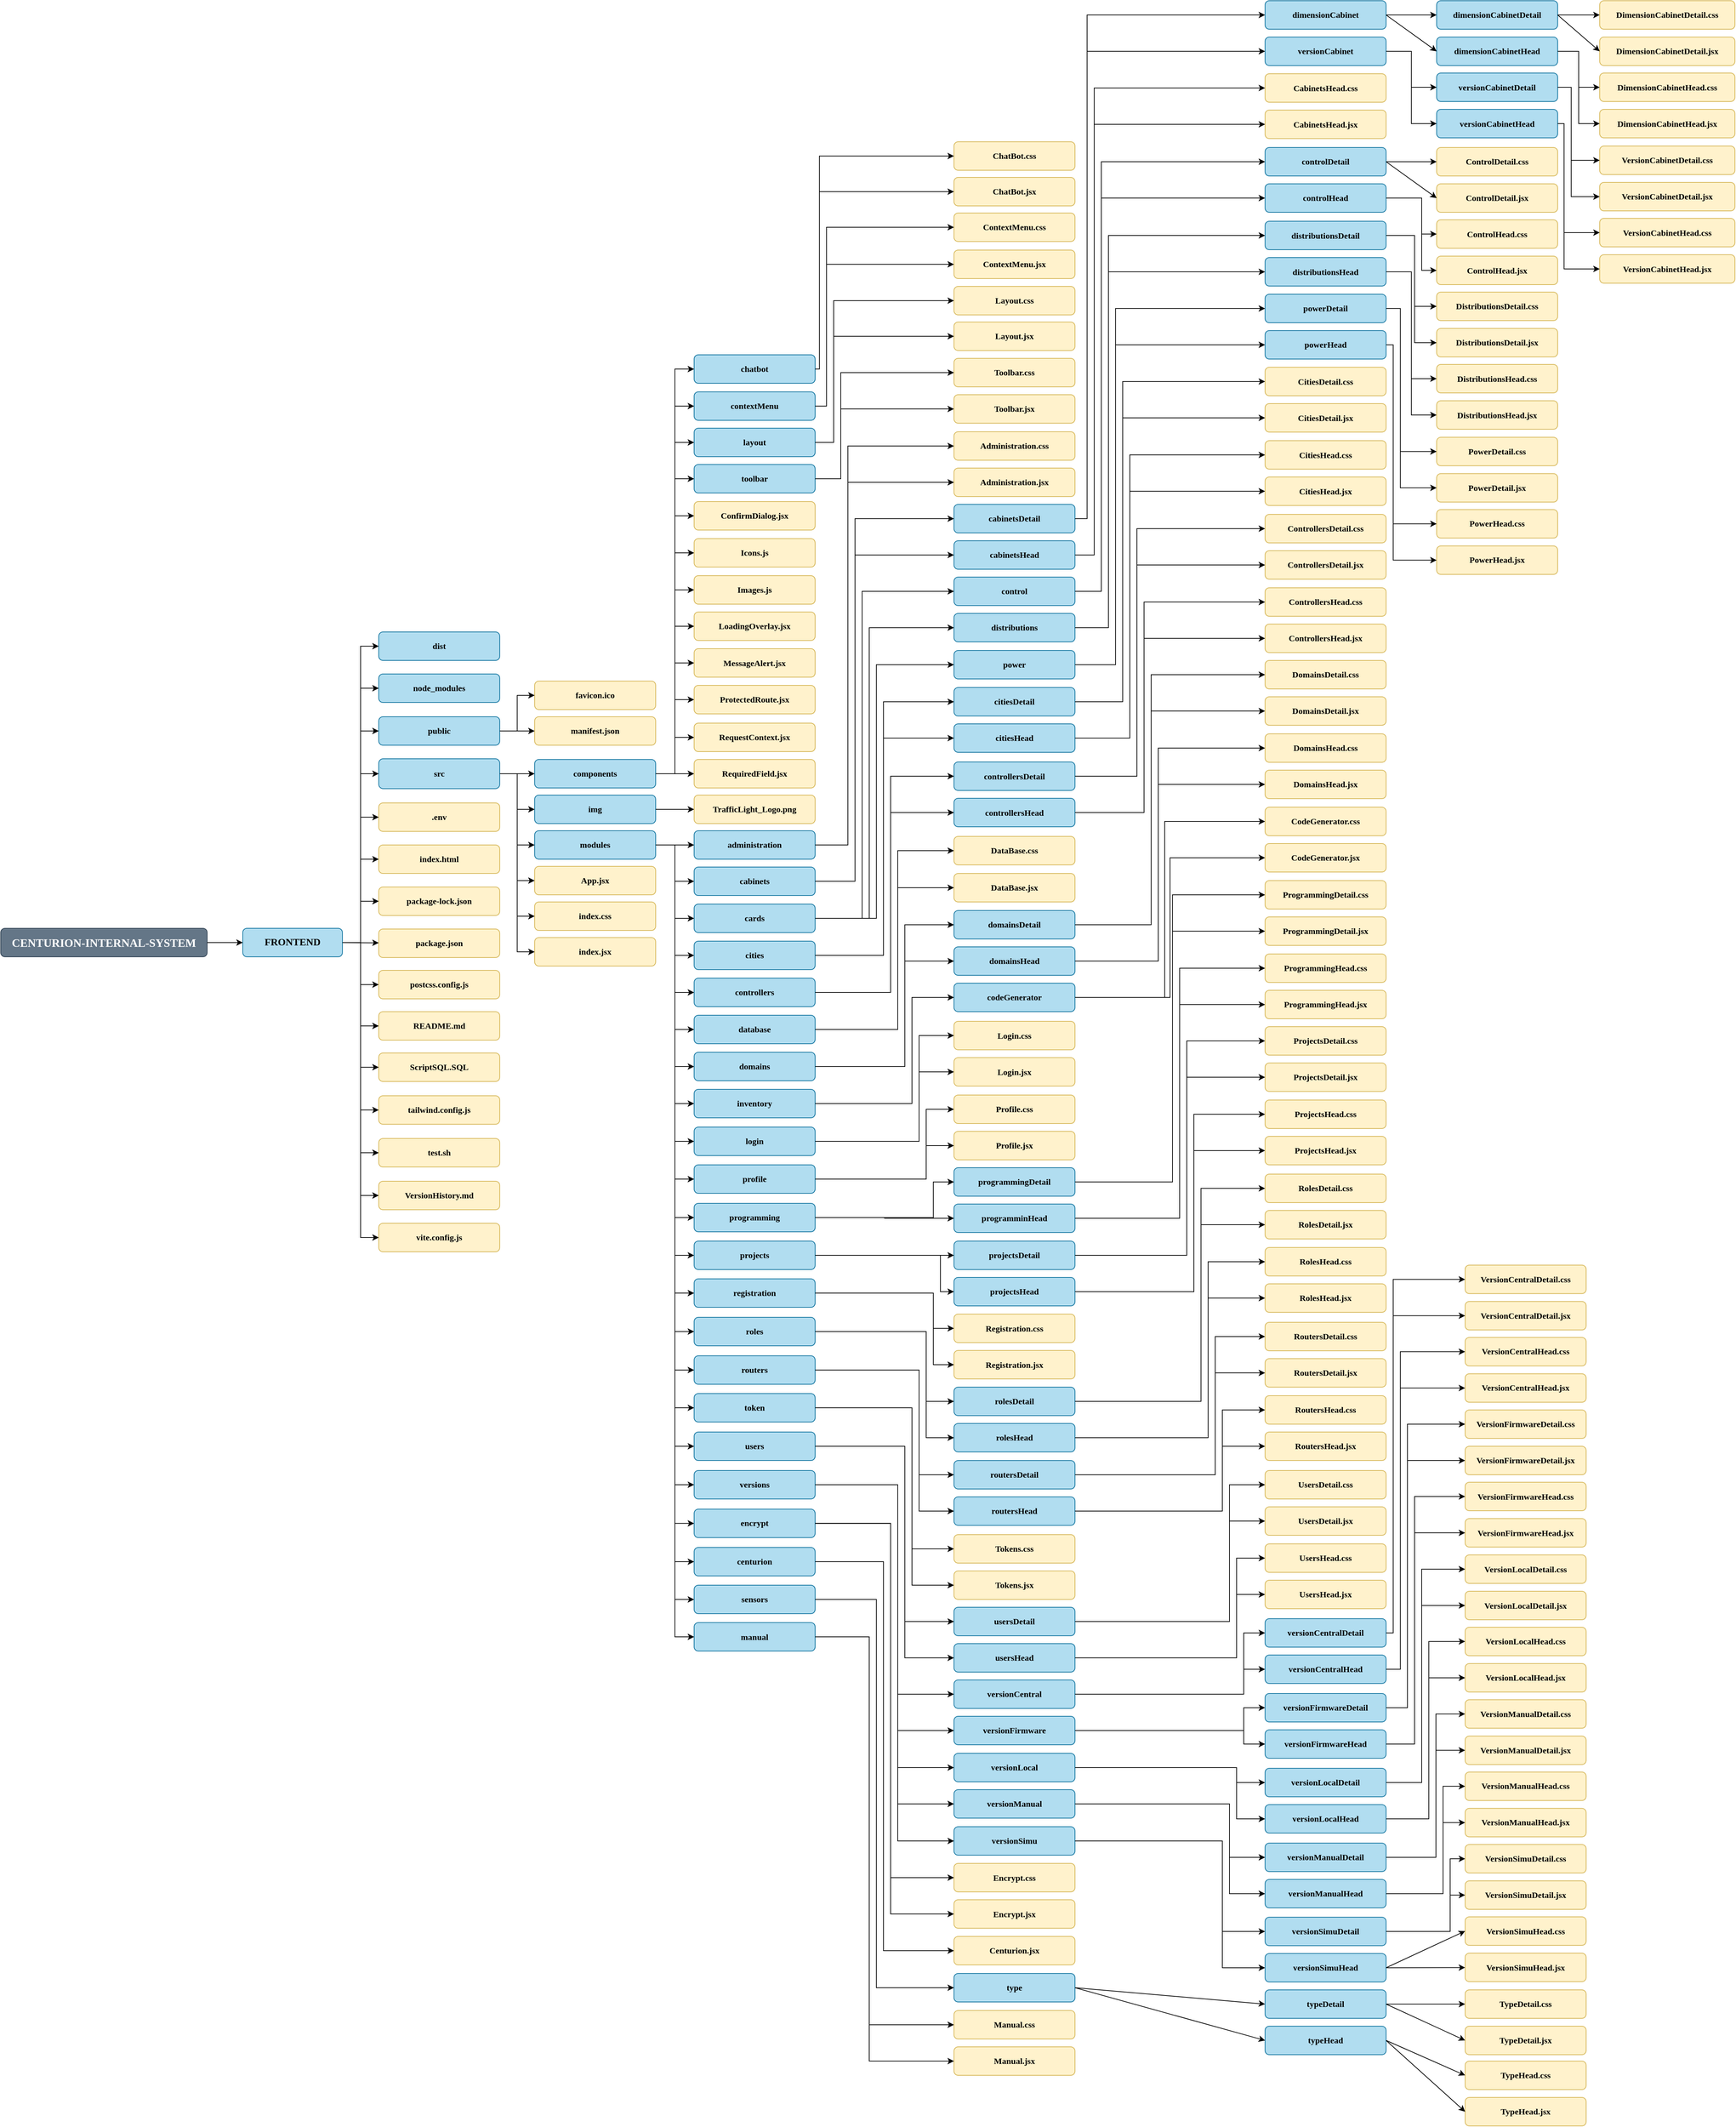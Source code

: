 <mxfile version="27.1.6">
  <diagram name="Página-1" id="d2-93ZYyZYt3RrMfoLrl">
    <mxGraphModel dx="1571" dy="1905" grid="1" gridSize="10" guides="1" tooltips="1" connect="1" arrows="1" fold="1" page="1" pageScale="1" pageWidth="827" pageHeight="1169" math="0" shadow="0">
      <root>
        <mxCell id="0" />
        <mxCell id="1" parent="0" />
        <mxCell id="QBSZ2mpLJ4u34UwG9ziR-1" value="CENTURION-INTERNAL-SYSTEM" style="rounded=1;whiteSpace=wrap;html=1;fontFamily=Poppins;fontSource=https%3A%2F%2Ffonts.googleapis.com%2Fcss%3Ffamily%3DPoppins;fontStyle=1;fontSize=16;fillColor=#647687;strokeColor=#314354;fontColor=#ffffff;" parent="1" vertex="1">
          <mxGeometry x="40" y="500" width="290" height="40" as="geometry" />
        </mxCell>
        <mxCell id="QBSZ2mpLJ4u34UwG9ziR-2" value="FRONTEND" style="rounded=1;whiteSpace=wrap;html=1;fontFamily=Poppins;fontSource=https%3A%2F%2Ffonts.googleapis.com%2Fcss%3Ffamily%3DPoppins;fontStyle=1;fontSize=14;fillColor=#b1ddf0;strokeColor=#10739e;" parent="1" vertex="1">
          <mxGeometry x="380" y="500" width="140" height="40" as="geometry" />
        </mxCell>
        <mxCell id="QBSZ2mpLJ4u34UwG9ziR-3" value="dist" style="rounded=1;whiteSpace=wrap;html=1;fontFamily=Poppins;fontSource=https%3A%2F%2Ffonts.googleapis.com%2Fcss%3Ffamily%3DPoppins;fontStyle=1;fontSize=12;fillColor=#b1ddf0;strokeColor=#10739e;" parent="1" vertex="1">
          <mxGeometry x="571" y="84" width="170" height="40" as="geometry" />
        </mxCell>
        <mxCell id="QBSZ2mpLJ4u34UwG9ziR-4" value="node_modules" style="rounded=1;whiteSpace=wrap;html=1;fontFamily=Poppins;fontSource=https%3A%2F%2Ffonts.googleapis.com%2Fcss%3Ffamily%3DPoppins;fontStyle=1;fontSize=12;fillColor=#b1ddf0;strokeColor=#10739e;" parent="1" vertex="1">
          <mxGeometry x="571" y="143" width="170" height="40" as="geometry" />
        </mxCell>
        <mxCell id="QBSZ2mpLJ4u34UwG9ziR-5" value="public" style="rounded=1;whiteSpace=wrap;html=1;fontFamily=Poppins;fontSource=https%3A%2F%2Ffonts.googleapis.com%2Fcss%3Ffamily%3DPoppins;fontStyle=1;fontSize=12;fillColor=#b1ddf0;strokeColor=#10739e;" parent="1" vertex="1">
          <mxGeometry x="571" y="203" width="170" height="40" as="geometry" />
        </mxCell>
        <mxCell id="QBSZ2mpLJ4u34UwG9ziR-6" value="src" style="rounded=1;whiteSpace=wrap;html=1;fontFamily=Poppins;fontSource=https%3A%2F%2Ffonts.googleapis.com%2Fcss%3Ffamily%3DPoppins;fontStyle=1;fontSize=12;fillColor=#b1ddf0;strokeColor=#10739e;" parent="1" vertex="1">
          <mxGeometry x="571" y="262" width="170" height="42" as="geometry" />
        </mxCell>
        <mxCell id="QBSZ2mpLJ4u34UwG9ziR-7" value=".env" style="rounded=1;whiteSpace=wrap;html=1;fillColor=#fff2cc;strokeColor=#d6b656;fontStyle=1;fontFamily=Poppins;fontSource=https%3A%2F%2Ffonts.googleapis.com%2Fcss%3Ffamily%3DPoppins;" parent="1" vertex="1">
          <mxGeometry x="571" y="324" width="170" height="40" as="geometry" />
        </mxCell>
        <mxCell id="QBSZ2mpLJ4u34UwG9ziR-8" value="index.html" style="rounded=1;whiteSpace=wrap;html=1;fillColor=#fff2cc;strokeColor=#d6b656;fontStyle=1;fontFamily=Poppins;fontSource=https%3A%2F%2Ffonts.googleapis.com%2Fcss%3Ffamily%3DPoppins;" parent="1" vertex="1">
          <mxGeometry x="571" y="383" width="170" height="40" as="geometry" />
        </mxCell>
        <mxCell id="QBSZ2mpLJ4u34UwG9ziR-9" value="package-lock.json" style="rounded=1;whiteSpace=wrap;html=1;fillColor=#fff2cc;strokeColor=#d6b656;fontStyle=1;fontFamily=Poppins;fontSource=https%3A%2F%2Ffonts.googleapis.com%2Fcss%3Ffamily%3DPoppins;" parent="1" vertex="1">
          <mxGeometry x="571" y="442" width="170" height="40" as="geometry" />
        </mxCell>
        <mxCell id="QBSZ2mpLJ4u34UwG9ziR-10" value="package.json" style="rounded=1;whiteSpace=wrap;html=1;fillColor=#fff2cc;strokeColor=#d6b656;fontStyle=1;fontFamily=Poppins;fontSource=https%3A%2F%2Ffonts.googleapis.com%2Fcss%3Ffamily%3DPoppins;" parent="1" vertex="1">
          <mxGeometry x="571" y="501" width="170" height="40" as="geometry" />
        </mxCell>
        <mxCell id="QBSZ2mpLJ4u34UwG9ziR-11" value="postcss.config.js" style="rounded=1;whiteSpace=wrap;html=1;fillColor=#fff2cc;strokeColor=#d6b656;fontStyle=1;fontFamily=Poppins;fontSource=https%3A%2F%2Ffonts.googleapis.com%2Fcss%3Ffamily%3DPoppins;" parent="1" vertex="1">
          <mxGeometry x="571" y="559" width="170" height="40" as="geometry" />
        </mxCell>
        <mxCell id="QBSZ2mpLJ4u34UwG9ziR-12" value="README.md" style="rounded=1;whiteSpace=wrap;html=1;fillColor=#fff2cc;strokeColor=#d6b656;fontStyle=1;fontFamily=Poppins;fontSource=https%3A%2F%2Ffonts.googleapis.com%2Fcss%3Ffamily%3DPoppins;" parent="1" vertex="1">
          <mxGeometry x="571" y="617" width="170" height="40" as="geometry" />
        </mxCell>
        <mxCell id="QBSZ2mpLJ4u34UwG9ziR-13" value="ScriptSQL.SQL" style="rounded=1;whiteSpace=wrap;html=1;fillColor=#fff2cc;strokeColor=#d6b656;fontStyle=1;fontFamily=Poppins;fontSource=https%3A%2F%2Ffonts.googleapis.com%2Fcss%3Ffamily%3DPoppins;" parent="1" vertex="1">
          <mxGeometry x="571" y="675" width="170" height="40" as="geometry" />
        </mxCell>
        <mxCell id="QBSZ2mpLJ4u34UwG9ziR-14" value="tailwind.config.js" style="rounded=1;whiteSpace=wrap;html=1;fillColor=#fff2cc;strokeColor=#d6b656;fontStyle=1;fontFamily=Poppins;fontSource=https%3A%2F%2Ffonts.googleapis.com%2Fcss%3Ffamily%3DPoppins;" parent="1" vertex="1">
          <mxGeometry x="571" y="735" width="170" height="40" as="geometry" />
        </mxCell>
        <mxCell id="QBSZ2mpLJ4u34UwG9ziR-15" value="test.sh" style="rounded=1;whiteSpace=wrap;html=1;fillColor=#fff2cc;strokeColor=#d6b656;fontStyle=1;fontFamily=Poppins;fontSource=https%3A%2F%2Ffonts.googleapis.com%2Fcss%3Ffamily%3DPoppins;" parent="1" vertex="1">
          <mxGeometry x="571" y="795" width="170" height="40" as="geometry" />
        </mxCell>
        <mxCell id="QBSZ2mpLJ4u34UwG9ziR-16" value="VersionHistory.md" style="rounded=1;whiteSpace=wrap;html=1;fillColor=#fff2cc;strokeColor=#d6b656;fontStyle=1;fontFamily=Poppins;fontSource=https%3A%2F%2Ffonts.googleapis.com%2Fcss%3Ffamily%3DPoppins;" parent="1" vertex="1">
          <mxGeometry x="571" y="855" width="170" height="40" as="geometry" />
        </mxCell>
        <mxCell id="QBSZ2mpLJ4u34UwG9ziR-17" value="vite.config.js" style="rounded=1;whiteSpace=wrap;html=1;fillColor=#fff2cc;strokeColor=#d6b656;fontStyle=1;fontFamily=Poppins;fontSource=https%3A%2F%2Ffonts.googleapis.com%2Fcss%3Ffamily%3DPoppins;" parent="1" vertex="1">
          <mxGeometry x="571" y="914" width="170" height="40" as="geometry" />
        </mxCell>
        <mxCell id="QBSZ2mpLJ4u34UwG9ziR-18" value="favicon.ico" style="rounded=1;whiteSpace=wrap;html=1;fillColor=#fff2cc;strokeColor=#d6b656;fontStyle=1;fontFamily=Poppins;fontSource=https%3A%2F%2Ffonts.googleapis.com%2Fcss%3Ffamily%3DPoppins;" parent="1" vertex="1">
          <mxGeometry x="790" y="153" width="170" height="40" as="geometry" />
        </mxCell>
        <mxCell id="QBSZ2mpLJ4u34UwG9ziR-19" value="manifest.json" style="rounded=1;whiteSpace=wrap;html=1;fillColor=#fff2cc;strokeColor=#d6b656;fontStyle=1;fontFamily=Poppins;fontSource=https%3A%2F%2Ffonts.googleapis.com%2Fcss%3Ffamily%3DPoppins;" parent="1" vertex="1">
          <mxGeometry x="790" y="203" width="170" height="40" as="geometry" />
        </mxCell>
        <mxCell id="QBSZ2mpLJ4u34UwG9ziR-20" value="components" style="rounded=1;whiteSpace=wrap;html=1;fontFamily=Poppins;fontSource=https%3A%2F%2Ffonts.googleapis.com%2Fcss%3Ffamily%3DPoppins;fontStyle=1;fontSize=12;fillColor=#b1ddf0;strokeColor=#10739e;" parent="1" vertex="1">
          <mxGeometry x="790" y="263" width="170" height="40" as="geometry" />
        </mxCell>
        <mxCell id="QBSZ2mpLJ4u34UwG9ziR-21" value="img" style="rounded=1;whiteSpace=wrap;html=1;fontFamily=Poppins;fontSource=https%3A%2F%2Ffonts.googleapis.com%2Fcss%3Ffamily%3DPoppins;fontStyle=1;fontSize=12;fillColor=#b1ddf0;strokeColor=#10739e;" parent="1" vertex="1">
          <mxGeometry x="790" y="313" width="170" height="40" as="geometry" />
        </mxCell>
        <mxCell id="QBSZ2mpLJ4u34UwG9ziR-22" value="modules" style="rounded=1;whiteSpace=wrap;html=1;fontFamily=Poppins;fontSource=https%3A%2F%2Ffonts.googleapis.com%2Fcss%3Ffamily%3DPoppins;fontStyle=1;fontSize=12;fillColor=#b1ddf0;strokeColor=#10739e;" parent="1" vertex="1">
          <mxGeometry x="790" y="363" width="170" height="40" as="geometry" />
        </mxCell>
        <mxCell id="QBSZ2mpLJ4u34UwG9ziR-24" value="App.jsx" style="rounded=1;whiteSpace=wrap;html=1;fillColor=#fff2cc;strokeColor=#d6b656;fontStyle=1;fontFamily=Poppins;fontSource=https%3A%2F%2Ffonts.googleapis.com%2Fcss%3Ffamily%3DPoppins;" parent="1" vertex="1">
          <mxGeometry x="790" y="413" width="170" height="40" as="geometry" />
        </mxCell>
        <mxCell id="QBSZ2mpLJ4u34UwG9ziR-25" value="index.css" style="rounded=1;whiteSpace=wrap;html=1;fillColor=#fff2cc;strokeColor=#d6b656;fontStyle=1;fontFamily=Poppins;fontSource=https%3A%2F%2Ffonts.googleapis.com%2Fcss%3Ffamily%3DPoppins;" parent="1" vertex="1">
          <mxGeometry x="790" y="463" width="170" height="40" as="geometry" />
        </mxCell>
        <mxCell id="QBSZ2mpLJ4u34UwG9ziR-26" value="index.jsx" style="rounded=1;whiteSpace=wrap;html=1;fillColor=#fff2cc;strokeColor=#d6b656;fontStyle=1;fontFamily=Poppins;fontSource=https%3A%2F%2Ffonts.googleapis.com%2Fcss%3Ffamily%3DPoppins;" parent="1" vertex="1">
          <mxGeometry x="790" y="513" width="170" height="40" as="geometry" />
        </mxCell>
        <mxCell id="QBSZ2mpLJ4u34UwG9ziR-29" value="" style="endArrow=classic;html=1;rounded=0;exitX=1;exitY=0.5;exitDx=0;exitDy=0;" parent="1" source="QBSZ2mpLJ4u34UwG9ziR-1" target="QBSZ2mpLJ4u34UwG9ziR-2" edge="1">
          <mxGeometry width="50" height="50" relative="1" as="geometry">
            <mxPoint x="390" y="540" as="sourcePoint" />
            <mxPoint x="440" y="490" as="targetPoint" />
          </mxGeometry>
        </mxCell>
        <mxCell id="QBSZ2mpLJ4u34UwG9ziR-30" value="" style="endArrow=classic;html=1;rounded=0;exitX=1;exitY=0.5;exitDx=0;exitDy=0;entryX=0;entryY=0.5;entryDx=0;entryDy=0;edgeStyle=orthogonalEdgeStyle;" parent="1" source="QBSZ2mpLJ4u34UwG9ziR-2" target="QBSZ2mpLJ4u34UwG9ziR-3" edge="1">
          <mxGeometry width="50" height="50" relative="1" as="geometry">
            <mxPoint x="600" y="510" as="sourcePoint" />
            <mxPoint x="650" y="460" as="targetPoint" />
          </mxGeometry>
        </mxCell>
        <mxCell id="QBSZ2mpLJ4u34UwG9ziR-31" value="" style="endArrow=classic;html=1;rounded=0;exitX=1;exitY=0.5;exitDx=0;exitDy=0;entryX=0;entryY=0.5;entryDx=0;entryDy=0;edgeStyle=orthogonalEdgeStyle;" parent="1" source="QBSZ2mpLJ4u34UwG9ziR-2" target="QBSZ2mpLJ4u34UwG9ziR-4" edge="1">
          <mxGeometry width="50" height="50" relative="1" as="geometry">
            <mxPoint x="600" y="510" as="sourcePoint" />
            <mxPoint x="650" y="460" as="targetPoint" />
          </mxGeometry>
        </mxCell>
        <mxCell id="QBSZ2mpLJ4u34UwG9ziR-32" value="" style="endArrow=classic;html=1;rounded=0;exitX=1;exitY=0.5;exitDx=0;exitDy=0;entryX=0;entryY=0.5;entryDx=0;entryDy=0;edgeStyle=orthogonalEdgeStyle;" parent="1" source="QBSZ2mpLJ4u34UwG9ziR-2" target="QBSZ2mpLJ4u34UwG9ziR-5" edge="1">
          <mxGeometry width="50" height="50" relative="1" as="geometry">
            <mxPoint x="600" y="350" as="sourcePoint" />
            <mxPoint x="650" y="300" as="targetPoint" />
          </mxGeometry>
        </mxCell>
        <mxCell id="QBSZ2mpLJ4u34UwG9ziR-34" value="" style="endArrow=classic;html=1;rounded=0;exitX=1;exitY=0.5;exitDx=0;exitDy=0;entryX=0;entryY=0.5;entryDx=0;entryDy=0;edgeStyle=orthogonalEdgeStyle;" parent="1" source="QBSZ2mpLJ4u34UwG9ziR-2" target="QBSZ2mpLJ4u34UwG9ziR-6" edge="1">
          <mxGeometry width="50" height="50" relative="1" as="geometry">
            <mxPoint x="440" y="390" as="sourcePoint" />
            <mxPoint x="490" y="340" as="targetPoint" />
          </mxGeometry>
        </mxCell>
        <mxCell id="QBSZ2mpLJ4u34UwG9ziR-35" value="" style="endArrow=classic;html=1;rounded=0;exitX=1;exitY=0.5;exitDx=0;exitDy=0;entryX=0;entryY=0.5;entryDx=0;entryDy=0;edgeStyle=orthogonalEdgeStyle;" parent="1" source="QBSZ2mpLJ4u34UwG9ziR-2" target="QBSZ2mpLJ4u34UwG9ziR-7" edge="1">
          <mxGeometry width="50" height="50" relative="1" as="geometry">
            <mxPoint x="600" y="350" as="sourcePoint" />
            <mxPoint x="650" y="300" as="targetPoint" />
          </mxGeometry>
        </mxCell>
        <mxCell id="QBSZ2mpLJ4u34UwG9ziR-36" value="" style="endArrow=classic;html=1;rounded=0;exitX=1;exitY=0.5;exitDx=0;exitDy=0;entryX=0;entryY=0.5;entryDx=0;entryDy=0;edgeStyle=orthogonalEdgeStyle;" parent="1" source="QBSZ2mpLJ4u34UwG9ziR-2" target="QBSZ2mpLJ4u34UwG9ziR-8" edge="1">
          <mxGeometry width="50" height="50" relative="1" as="geometry">
            <mxPoint x="600" y="430" as="sourcePoint" />
            <mxPoint x="650" y="380" as="targetPoint" />
          </mxGeometry>
        </mxCell>
        <mxCell id="QBSZ2mpLJ4u34UwG9ziR-37" value="" style="endArrow=classic;html=1;rounded=0;exitX=1;exitY=0.5;exitDx=0;exitDy=0;entryX=0;entryY=0.5;entryDx=0;entryDy=0;edgeStyle=orthogonalEdgeStyle;" parent="1" source="QBSZ2mpLJ4u34UwG9ziR-2" target="QBSZ2mpLJ4u34UwG9ziR-9" edge="1">
          <mxGeometry width="50" height="50" relative="1" as="geometry">
            <mxPoint x="600" y="430" as="sourcePoint" />
            <mxPoint x="560" y="460" as="targetPoint" />
          </mxGeometry>
        </mxCell>
        <mxCell id="QBSZ2mpLJ4u34UwG9ziR-38" value="" style="endArrow=classic;html=1;rounded=0;exitX=1;exitY=0.5;exitDx=0;exitDy=0;" parent="1" source="QBSZ2mpLJ4u34UwG9ziR-2" target="QBSZ2mpLJ4u34UwG9ziR-10" edge="1">
          <mxGeometry width="50" height="50" relative="1" as="geometry">
            <mxPoint x="600" y="510" as="sourcePoint" />
            <mxPoint x="650" y="460" as="targetPoint" />
          </mxGeometry>
        </mxCell>
        <mxCell id="QBSZ2mpLJ4u34UwG9ziR-39" value="" style="endArrow=classic;html=1;rounded=0;exitX=1;exitY=0.5;exitDx=0;exitDy=0;entryX=0;entryY=0.5;entryDx=0;entryDy=0;edgeStyle=orthogonalEdgeStyle;" parent="1" source="QBSZ2mpLJ4u34UwG9ziR-2" target="QBSZ2mpLJ4u34UwG9ziR-17" edge="1">
          <mxGeometry width="50" height="50" relative="1" as="geometry">
            <mxPoint x="600" y="750" as="sourcePoint" />
            <mxPoint x="650" y="700" as="targetPoint" />
          </mxGeometry>
        </mxCell>
        <mxCell id="QBSZ2mpLJ4u34UwG9ziR-40" value="" style="endArrow=classic;html=1;rounded=0;exitX=1;exitY=0.5;exitDx=0;exitDy=0;entryX=0;entryY=0.5;entryDx=0;entryDy=0;edgeStyle=orthogonalEdgeStyle;" parent="1" source="QBSZ2mpLJ4u34UwG9ziR-2" target="QBSZ2mpLJ4u34UwG9ziR-16" edge="1">
          <mxGeometry width="50" height="50" relative="1" as="geometry">
            <mxPoint x="600" y="750" as="sourcePoint" />
            <mxPoint x="650" y="700" as="targetPoint" />
          </mxGeometry>
        </mxCell>
        <mxCell id="QBSZ2mpLJ4u34UwG9ziR-41" value="" style="endArrow=classic;html=1;rounded=0;exitX=1;exitY=0.5;exitDx=0;exitDy=0;entryX=0;entryY=0.5;entryDx=0;entryDy=0;edgeStyle=orthogonalEdgeStyle;" parent="1" source="QBSZ2mpLJ4u34UwG9ziR-2" target="QBSZ2mpLJ4u34UwG9ziR-15" edge="1">
          <mxGeometry width="50" height="50" relative="1" as="geometry">
            <mxPoint x="600" y="750" as="sourcePoint" />
            <mxPoint x="650" y="700" as="targetPoint" />
          </mxGeometry>
        </mxCell>
        <mxCell id="QBSZ2mpLJ4u34UwG9ziR-42" value="" style="endArrow=classic;html=1;rounded=0;exitX=1;exitY=0.5;exitDx=0;exitDy=0;entryX=0;entryY=0.5;entryDx=0;entryDy=0;edgeStyle=orthogonalEdgeStyle;" parent="1" source="QBSZ2mpLJ4u34UwG9ziR-2" target="QBSZ2mpLJ4u34UwG9ziR-14" edge="1">
          <mxGeometry width="50" height="50" relative="1" as="geometry">
            <mxPoint x="600" y="750" as="sourcePoint" />
            <mxPoint x="650" y="700" as="targetPoint" />
          </mxGeometry>
        </mxCell>
        <mxCell id="QBSZ2mpLJ4u34UwG9ziR-43" value="" style="endArrow=classic;html=1;rounded=0;exitX=1;exitY=0.5;exitDx=0;exitDy=0;entryX=0;entryY=0.5;entryDx=0;entryDy=0;edgeStyle=orthogonalEdgeStyle;" parent="1" source="QBSZ2mpLJ4u34UwG9ziR-2" target="QBSZ2mpLJ4u34UwG9ziR-13" edge="1">
          <mxGeometry width="50" height="50" relative="1" as="geometry">
            <mxPoint x="600" y="750" as="sourcePoint" />
            <mxPoint x="650" y="700" as="targetPoint" />
          </mxGeometry>
        </mxCell>
        <mxCell id="QBSZ2mpLJ4u34UwG9ziR-44" value="" style="endArrow=classic;html=1;rounded=0;exitX=1;exitY=0.5;exitDx=0;exitDy=0;entryX=0;entryY=0.5;entryDx=0;entryDy=0;edgeStyle=orthogonalEdgeStyle;" parent="1" source="QBSZ2mpLJ4u34UwG9ziR-2" target="QBSZ2mpLJ4u34UwG9ziR-12" edge="1">
          <mxGeometry width="50" height="50" relative="1" as="geometry">
            <mxPoint x="600" y="750" as="sourcePoint" />
            <mxPoint x="650" y="700" as="targetPoint" />
          </mxGeometry>
        </mxCell>
        <mxCell id="QBSZ2mpLJ4u34UwG9ziR-45" value="" style="endArrow=classic;html=1;rounded=0;exitX=1;exitY=0.5;exitDx=0;exitDy=0;entryX=0;entryY=0.5;entryDx=0;entryDy=0;edgeStyle=orthogonalEdgeStyle;" parent="1" source="QBSZ2mpLJ4u34UwG9ziR-2" target="QBSZ2mpLJ4u34UwG9ziR-11" edge="1">
          <mxGeometry width="50" height="50" relative="1" as="geometry">
            <mxPoint x="600" y="750" as="sourcePoint" />
            <mxPoint x="650" y="700" as="targetPoint" />
          </mxGeometry>
        </mxCell>
        <mxCell id="QBSZ2mpLJ4u34UwG9ziR-46" value="" style="endArrow=classic;html=1;rounded=0;entryX=0;entryY=0.5;entryDx=0;entryDy=0;exitX=1;exitY=0.5;exitDx=0;exitDy=0;" parent="1" source="QBSZ2mpLJ4u34UwG9ziR-5" target="QBSZ2mpLJ4u34UwG9ziR-19" edge="1">
          <mxGeometry width="50" height="50" relative="1" as="geometry">
            <mxPoint x="610" y="280" as="sourcePoint" />
            <mxPoint x="660" y="230" as="targetPoint" />
          </mxGeometry>
        </mxCell>
        <mxCell id="QBSZ2mpLJ4u34UwG9ziR-47" value="" style="endArrow=classic;html=1;rounded=0;entryX=0;entryY=0.5;entryDx=0;entryDy=0;exitX=1;exitY=0.5;exitDx=0;exitDy=0;edgeStyle=orthogonalEdgeStyle;" parent="1" source="QBSZ2mpLJ4u34UwG9ziR-5" target="QBSZ2mpLJ4u34UwG9ziR-18" edge="1">
          <mxGeometry width="50" height="50" relative="1" as="geometry">
            <mxPoint x="610" y="280" as="sourcePoint" />
            <mxPoint x="660" y="230" as="targetPoint" />
          </mxGeometry>
        </mxCell>
        <mxCell id="QBSZ2mpLJ4u34UwG9ziR-48" value="" style="endArrow=classic;html=1;rounded=0;exitX=1;exitY=0.5;exitDx=0;exitDy=0;entryX=0;entryY=0.5;entryDx=0;entryDy=0;" parent="1" source="QBSZ2mpLJ4u34UwG9ziR-6" target="QBSZ2mpLJ4u34UwG9ziR-20" edge="1">
          <mxGeometry width="50" height="50" relative="1" as="geometry">
            <mxPoint x="870" y="360" as="sourcePoint" />
            <mxPoint x="920" y="310" as="targetPoint" />
          </mxGeometry>
        </mxCell>
        <mxCell id="QBSZ2mpLJ4u34UwG9ziR-49" value="" style="endArrow=classic;html=1;rounded=0;exitX=1;exitY=0.5;exitDx=0;exitDy=0;entryX=0;entryY=0.5;entryDx=0;entryDy=0;edgeStyle=orthogonalEdgeStyle;" parent="1" source="QBSZ2mpLJ4u34UwG9ziR-6" target="QBSZ2mpLJ4u34UwG9ziR-21" edge="1">
          <mxGeometry width="50" height="50" relative="1" as="geometry">
            <mxPoint x="870" y="360" as="sourcePoint" />
            <mxPoint x="920" y="310" as="targetPoint" />
          </mxGeometry>
        </mxCell>
        <mxCell id="QBSZ2mpLJ4u34UwG9ziR-50" value="" style="endArrow=classic;html=1;rounded=0;exitX=1;exitY=0.5;exitDx=0;exitDy=0;entryX=0;entryY=0.5;entryDx=0;entryDy=0;edgeStyle=orthogonalEdgeStyle;" parent="1" source="QBSZ2mpLJ4u34UwG9ziR-6" target="QBSZ2mpLJ4u34UwG9ziR-22" edge="1">
          <mxGeometry width="50" height="50" relative="1" as="geometry">
            <mxPoint x="870" y="360" as="sourcePoint" />
            <mxPoint x="920" y="310" as="targetPoint" />
          </mxGeometry>
        </mxCell>
        <mxCell id="QBSZ2mpLJ4u34UwG9ziR-51" value="" style="endArrow=classic;html=1;rounded=0;exitX=1;exitY=0.5;exitDx=0;exitDy=0;entryX=0;entryY=0.5;entryDx=0;entryDy=0;edgeStyle=orthogonalEdgeStyle;" parent="1" source="QBSZ2mpLJ4u34UwG9ziR-6" target="QBSZ2mpLJ4u34UwG9ziR-24" edge="1">
          <mxGeometry width="50" height="50" relative="1" as="geometry">
            <mxPoint x="870" y="360" as="sourcePoint" />
            <mxPoint x="920" y="310" as="targetPoint" />
          </mxGeometry>
        </mxCell>
        <mxCell id="QBSZ2mpLJ4u34UwG9ziR-52" value="" style="endArrow=classic;html=1;rounded=0;exitX=1;exitY=0.5;exitDx=0;exitDy=0;entryX=0;entryY=0.5;entryDx=0;entryDy=0;edgeStyle=orthogonalEdgeStyle;" parent="1" source="QBSZ2mpLJ4u34UwG9ziR-6" target="QBSZ2mpLJ4u34UwG9ziR-25" edge="1">
          <mxGeometry width="50" height="50" relative="1" as="geometry">
            <mxPoint x="870" y="360" as="sourcePoint" />
            <mxPoint x="920" y="310" as="targetPoint" />
          </mxGeometry>
        </mxCell>
        <mxCell id="QBSZ2mpLJ4u34UwG9ziR-53" value="" style="endArrow=classic;html=1;rounded=0;exitX=1;exitY=0.5;exitDx=0;exitDy=0;entryX=0;entryY=0.5;entryDx=0;entryDy=0;edgeStyle=orthogonalEdgeStyle;" parent="1" source="QBSZ2mpLJ4u34UwG9ziR-6" target="QBSZ2mpLJ4u34UwG9ziR-26" edge="1">
          <mxGeometry width="50" height="50" relative="1" as="geometry">
            <mxPoint x="870" y="360" as="sourcePoint" />
            <mxPoint x="920" y="310" as="targetPoint" />
          </mxGeometry>
        </mxCell>
        <mxCell id="QBSZ2mpLJ4u34UwG9ziR-54" value="chatbot" style="rounded=1;whiteSpace=wrap;html=1;fontFamily=Poppins;fontSource=https%3A%2F%2Ffonts.googleapis.com%2Fcss%3Ffamily%3DPoppins;fontStyle=1;fontSize=12;fillColor=#b1ddf0;strokeColor=#10739e;" parent="1" vertex="1">
          <mxGeometry x="1014" y="-305" width="170" height="40" as="geometry" />
        </mxCell>
        <mxCell id="QBSZ2mpLJ4u34UwG9ziR-55" value="contextMenu" style="rounded=1;whiteSpace=wrap;html=1;fontFamily=Poppins;fontSource=https%3A%2F%2Ffonts.googleapis.com%2Fcss%3Ffamily%3DPoppins;fontStyle=1;fontSize=12;fillColor=#b1ddf0;strokeColor=#10739e;" parent="1" vertex="1">
          <mxGeometry x="1014" y="-253" width="170" height="40" as="geometry" />
        </mxCell>
        <mxCell id="QBSZ2mpLJ4u34UwG9ziR-56" value="layout" style="rounded=1;whiteSpace=wrap;html=1;fontFamily=Poppins;fontSource=https%3A%2F%2Ffonts.googleapis.com%2Fcss%3Ffamily%3DPoppins;fontStyle=1;fontSize=12;fillColor=#b1ddf0;strokeColor=#10739e;" parent="1" vertex="1">
          <mxGeometry x="1014" y="-202" width="170" height="40" as="geometry" />
        </mxCell>
        <mxCell id="QBSZ2mpLJ4u34UwG9ziR-57" value="toolbar" style="rounded=1;whiteSpace=wrap;html=1;fontFamily=Poppins;fontSource=https%3A%2F%2Ffonts.googleapis.com%2Fcss%3Ffamily%3DPoppins;fontStyle=1;fontSize=12;fillColor=#b1ddf0;strokeColor=#10739e;" parent="1" vertex="1">
          <mxGeometry x="1014" y="-151" width="170" height="40" as="geometry" />
        </mxCell>
        <mxCell id="QBSZ2mpLJ4u34UwG9ziR-58" value="ConfirmDialog.jsx" style="rounded=1;whiteSpace=wrap;html=1;fillColor=#fff2cc;strokeColor=#d6b656;fontStyle=1;fontFamily=Poppins;fontSource=https%3A%2F%2Ffonts.googleapis.com%2Fcss%3Ffamily%3DPoppins;" parent="1" vertex="1">
          <mxGeometry x="1014" y="-99" width="170" height="40" as="geometry" />
        </mxCell>
        <mxCell id="QBSZ2mpLJ4u34UwG9ziR-59" value="Icons.js" style="rounded=1;whiteSpace=wrap;html=1;fillColor=#fff2cc;strokeColor=#d6b656;fontStyle=1;fontFamily=Poppins;fontSource=https%3A%2F%2Ffonts.googleapis.com%2Fcss%3Ffamily%3DPoppins;" parent="1" vertex="1">
          <mxGeometry x="1014" y="-47" width="170" height="40" as="geometry" />
        </mxCell>
        <mxCell id="QBSZ2mpLJ4u34UwG9ziR-60" value="Images.js" style="rounded=1;whiteSpace=wrap;html=1;fillColor=#fff2cc;strokeColor=#d6b656;fontStyle=1;fontFamily=Poppins;fontSource=https%3A%2F%2Ffonts.googleapis.com%2Fcss%3Ffamily%3DPoppins;" parent="1" vertex="1">
          <mxGeometry x="1014" y="5" width="170" height="40" as="geometry" />
        </mxCell>
        <mxCell id="QBSZ2mpLJ4u34UwG9ziR-61" value="LoadingOverlay.jsx" style="rounded=1;whiteSpace=wrap;html=1;fillColor=#fff2cc;strokeColor=#d6b656;fontStyle=1;fontFamily=Poppins;fontSource=https%3A%2F%2Ffonts.googleapis.com%2Fcss%3Ffamily%3DPoppins;" parent="1" vertex="1">
          <mxGeometry x="1014" y="56" width="170" height="40" as="geometry" />
        </mxCell>
        <mxCell id="QBSZ2mpLJ4u34UwG9ziR-62" value="MessageAlert.jsx" style="rounded=1;whiteSpace=wrap;html=1;fillColor=#fff2cc;strokeColor=#d6b656;fontStyle=1;fontFamily=Poppins;fontSource=https%3A%2F%2Ffonts.googleapis.com%2Fcss%3Ffamily%3DPoppins;" parent="1" vertex="1">
          <mxGeometry x="1014" y="107.5" width="170" height="40" as="geometry" />
        </mxCell>
        <mxCell id="QBSZ2mpLJ4u34UwG9ziR-63" value="ProtectedRoute.jsx" style="rounded=1;whiteSpace=wrap;html=1;fillColor=#fff2cc;strokeColor=#d6b656;fontStyle=1;fontFamily=Poppins;fontSource=https%3A%2F%2Ffonts.googleapis.com%2Fcss%3Ffamily%3DPoppins;" parent="1" vertex="1">
          <mxGeometry x="1014" y="159" width="170" height="40" as="geometry" />
        </mxCell>
        <mxCell id="QBSZ2mpLJ4u34UwG9ziR-64" value="RequestContext.jsx" style="rounded=1;whiteSpace=wrap;html=1;fillColor=#fff2cc;strokeColor=#d6b656;fontStyle=1;fontFamily=Poppins;fontSource=https%3A%2F%2Ffonts.googleapis.com%2Fcss%3Ffamily%3DPoppins;" parent="1" vertex="1">
          <mxGeometry x="1014" y="212" width="170" height="40" as="geometry" />
        </mxCell>
        <mxCell id="QBSZ2mpLJ4u34UwG9ziR-65" value="RequiredField.jsx" style="rounded=1;whiteSpace=wrap;html=1;fillColor=#fff2cc;strokeColor=#d6b656;fontStyle=1;fontFamily=Poppins;fontSource=https%3A%2F%2Ffonts.googleapis.com%2Fcss%3Ffamily%3DPoppins;" parent="1" vertex="1">
          <mxGeometry x="1014" y="263" width="170" height="40" as="geometry" />
        </mxCell>
        <mxCell id="QBSZ2mpLJ4u34UwG9ziR-66" value="" style="endArrow=classic;html=1;rounded=0;exitX=1;exitY=0.5;exitDx=0;exitDy=0;entryX=0;entryY=0.5;entryDx=0;entryDy=0;" parent="1" source="QBSZ2mpLJ4u34UwG9ziR-20" target="QBSZ2mpLJ4u34UwG9ziR-65" edge="1">
          <mxGeometry width="50" height="50" relative="1" as="geometry">
            <mxPoint x="1140" y="90" as="sourcePoint" />
            <mxPoint x="1190" y="40" as="targetPoint" />
          </mxGeometry>
        </mxCell>
        <mxCell id="QBSZ2mpLJ4u34UwG9ziR-67" value="" style="endArrow=classic;html=1;rounded=0;exitX=1;exitY=0.5;exitDx=0;exitDy=0;entryX=0;entryY=0.5;entryDx=0;entryDy=0;edgeStyle=orthogonalEdgeStyle;" parent="1" source="QBSZ2mpLJ4u34UwG9ziR-20" target="QBSZ2mpLJ4u34UwG9ziR-64" edge="1">
          <mxGeometry width="50" height="50" relative="1" as="geometry">
            <mxPoint x="1140" y="180" as="sourcePoint" />
            <mxPoint x="1190" y="130" as="targetPoint" />
          </mxGeometry>
        </mxCell>
        <mxCell id="QBSZ2mpLJ4u34UwG9ziR-68" value="" style="endArrow=classic;html=1;rounded=0;exitX=1;exitY=0.5;exitDx=0;exitDy=0;entryX=0;entryY=0.5;entryDx=0;entryDy=0;edgeStyle=orthogonalEdgeStyle;" parent="1" source="QBSZ2mpLJ4u34UwG9ziR-20" target="QBSZ2mpLJ4u34UwG9ziR-63" edge="1">
          <mxGeometry width="50" height="50" relative="1" as="geometry">
            <mxPoint x="1140" y="190" as="sourcePoint" />
            <mxPoint x="1190" y="140" as="targetPoint" />
          </mxGeometry>
        </mxCell>
        <mxCell id="QBSZ2mpLJ4u34UwG9ziR-69" value="" style="endArrow=classic;html=1;rounded=0;exitX=1;exitY=0.5;exitDx=0;exitDy=0;entryX=0;entryY=0.5;entryDx=0;entryDy=0;edgeStyle=orthogonalEdgeStyle;" parent="1" source="QBSZ2mpLJ4u34UwG9ziR-20" target="QBSZ2mpLJ4u34UwG9ziR-62" edge="1">
          <mxGeometry width="50" height="50" relative="1" as="geometry">
            <mxPoint x="1140" y="190" as="sourcePoint" />
            <mxPoint x="1190" y="140" as="targetPoint" />
          </mxGeometry>
        </mxCell>
        <mxCell id="QBSZ2mpLJ4u34UwG9ziR-70" value="" style="endArrow=classic;html=1;rounded=0;exitX=1;exitY=0.5;exitDx=0;exitDy=0;entryX=0;entryY=0.5;entryDx=0;entryDy=0;edgeStyle=orthogonalEdgeStyle;" parent="1" source="QBSZ2mpLJ4u34UwG9ziR-20" target="QBSZ2mpLJ4u34UwG9ziR-61" edge="1">
          <mxGeometry width="50" height="50" relative="1" as="geometry">
            <mxPoint x="1140" y="190" as="sourcePoint" />
            <mxPoint x="1190" y="140" as="targetPoint" />
          </mxGeometry>
        </mxCell>
        <mxCell id="QBSZ2mpLJ4u34UwG9ziR-71" value="" style="endArrow=classic;html=1;rounded=0;exitX=1;exitY=0.5;exitDx=0;exitDy=0;entryX=0;entryY=0.5;entryDx=0;entryDy=0;edgeStyle=orthogonalEdgeStyle;" parent="1" source="QBSZ2mpLJ4u34UwG9ziR-20" target="QBSZ2mpLJ4u34UwG9ziR-60" edge="1">
          <mxGeometry width="50" height="50" relative="1" as="geometry">
            <mxPoint x="1140" y="190" as="sourcePoint" />
            <mxPoint x="1190" y="140" as="targetPoint" />
          </mxGeometry>
        </mxCell>
        <mxCell id="QBSZ2mpLJ4u34UwG9ziR-72" value="" style="endArrow=classic;html=1;rounded=0;exitX=1;exitY=0.5;exitDx=0;exitDy=0;entryX=0;entryY=0.5;entryDx=0;entryDy=0;edgeStyle=orthogonalEdgeStyle;" parent="1" source="QBSZ2mpLJ4u34UwG9ziR-20" target="QBSZ2mpLJ4u34UwG9ziR-59" edge="1">
          <mxGeometry width="50" height="50" relative="1" as="geometry">
            <mxPoint x="1140" y="90" as="sourcePoint" />
            <mxPoint x="1190" y="40" as="targetPoint" />
          </mxGeometry>
        </mxCell>
        <mxCell id="QBSZ2mpLJ4u34UwG9ziR-73" value="" style="endArrow=classic;html=1;rounded=0;exitX=1;exitY=0.5;exitDx=0;exitDy=0;entryX=0;entryY=0.5;entryDx=0;entryDy=0;edgeStyle=orthogonalEdgeStyle;" parent="1" source="QBSZ2mpLJ4u34UwG9ziR-20" target="QBSZ2mpLJ4u34UwG9ziR-58" edge="1">
          <mxGeometry width="50" height="50" relative="1" as="geometry">
            <mxPoint x="1140" y="90" as="sourcePoint" />
            <mxPoint x="1190" y="40" as="targetPoint" />
          </mxGeometry>
        </mxCell>
        <mxCell id="QBSZ2mpLJ4u34UwG9ziR-74" value="" style="endArrow=classic;html=1;rounded=0;exitX=1;exitY=0.5;exitDx=0;exitDy=0;entryX=0;entryY=0.5;entryDx=0;entryDy=0;edgeStyle=orthogonalEdgeStyle;" parent="1" source="QBSZ2mpLJ4u34UwG9ziR-20" target="QBSZ2mpLJ4u34UwG9ziR-57" edge="1">
          <mxGeometry width="50" height="50" relative="1" as="geometry">
            <mxPoint x="1140" y="90" as="sourcePoint" />
            <mxPoint x="1190" y="40" as="targetPoint" />
          </mxGeometry>
        </mxCell>
        <mxCell id="QBSZ2mpLJ4u34UwG9ziR-75" value="" style="endArrow=classic;html=1;rounded=0;exitX=1;exitY=0.5;exitDx=0;exitDy=0;entryX=0;entryY=0.5;entryDx=0;entryDy=0;edgeStyle=orthogonalEdgeStyle;" parent="1" source="QBSZ2mpLJ4u34UwG9ziR-20" target="QBSZ2mpLJ4u34UwG9ziR-56" edge="1">
          <mxGeometry width="50" height="50" relative="1" as="geometry">
            <mxPoint x="1140" y="90" as="sourcePoint" />
            <mxPoint x="1190" y="40" as="targetPoint" />
          </mxGeometry>
        </mxCell>
        <mxCell id="QBSZ2mpLJ4u34UwG9ziR-76" value="" style="endArrow=classic;html=1;rounded=0;exitX=1;exitY=0.5;exitDx=0;exitDy=0;entryX=0;entryY=0.5;entryDx=0;entryDy=0;edgeStyle=orthogonalEdgeStyle;" parent="1" source="QBSZ2mpLJ4u34UwG9ziR-20" target="QBSZ2mpLJ4u34UwG9ziR-55" edge="1">
          <mxGeometry width="50" height="50" relative="1" as="geometry">
            <mxPoint x="1140" y="90" as="sourcePoint" />
            <mxPoint x="1190" y="40" as="targetPoint" />
          </mxGeometry>
        </mxCell>
        <mxCell id="QBSZ2mpLJ4u34UwG9ziR-77" value="" style="endArrow=classic;html=1;rounded=0;exitX=1;exitY=0.5;exitDx=0;exitDy=0;entryX=0;entryY=0.5;entryDx=0;entryDy=0;edgeStyle=orthogonalEdgeStyle;" parent="1" source="QBSZ2mpLJ4u34UwG9ziR-20" target="QBSZ2mpLJ4u34UwG9ziR-54" edge="1">
          <mxGeometry width="50" height="50" relative="1" as="geometry">
            <mxPoint x="1140" y="-10" as="sourcePoint" />
            <mxPoint x="1190" y="-60" as="targetPoint" />
          </mxGeometry>
        </mxCell>
        <mxCell id="QBSZ2mpLJ4u34UwG9ziR-78" value="TrafficLight_Logo.png" style="rounded=1;whiteSpace=wrap;html=1;fillColor=#fff2cc;strokeColor=#d6b656;fontStyle=1;fontFamily=Poppins;fontSource=https%3A%2F%2Ffonts.googleapis.com%2Fcss%3Ffamily%3DPoppins;" parent="1" vertex="1">
          <mxGeometry x="1014" y="313" width="170" height="40" as="geometry" />
        </mxCell>
        <mxCell id="QBSZ2mpLJ4u34UwG9ziR-79" value="" style="endArrow=classic;html=1;rounded=0;exitX=1;exitY=0.5;exitDx=0;exitDy=0;entryX=0;entryY=0.5;entryDx=0;entryDy=0;" parent="1" source="QBSZ2mpLJ4u34UwG9ziR-21" target="QBSZ2mpLJ4u34UwG9ziR-78" edge="1">
          <mxGeometry width="50" height="50" relative="1" as="geometry">
            <mxPoint x="1060" y="470" as="sourcePoint" />
            <mxPoint x="1110" y="420" as="targetPoint" />
          </mxGeometry>
        </mxCell>
        <mxCell id="QBSZ2mpLJ4u34UwG9ziR-80" value="administration" style="rounded=1;whiteSpace=wrap;html=1;fontFamily=Poppins;fontSource=https%3A%2F%2Ffonts.googleapis.com%2Fcss%3Ffamily%3DPoppins;fontStyle=1;fontSize=12;fillColor=#b1ddf0;strokeColor=#10739e;" parent="1" vertex="1">
          <mxGeometry x="1014" y="363" width="170" height="40" as="geometry" />
        </mxCell>
        <mxCell id="QBSZ2mpLJ4u34UwG9ziR-81" value="cabinets" style="rounded=1;whiteSpace=wrap;html=1;fontFamily=Poppins;fontSource=https%3A%2F%2Ffonts.googleapis.com%2Fcss%3Ffamily%3DPoppins;fontStyle=1;fontSize=12;fillColor=#b1ddf0;strokeColor=#10739e;" parent="1" vertex="1">
          <mxGeometry x="1014" y="414" width="170" height="40" as="geometry" />
        </mxCell>
        <mxCell id="QBSZ2mpLJ4u34UwG9ziR-82" value="cards" style="rounded=1;whiteSpace=wrap;html=1;fontFamily=Poppins;fontSource=https%3A%2F%2Ffonts.googleapis.com%2Fcss%3Ffamily%3DPoppins;fontStyle=1;fontSize=12;fillColor=#b1ddf0;strokeColor=#10739e;" parent="1" vertex="1">
          <mxGeometry x="1014" y="466" width="170" height="40" as="geometry" />
        </mxCell>
        <mxCell id="QBSZ2mpLJ4u34UwG9ziR-83" value="cities" style="rounded=1;whiteSpace=wrap;html=1;fontFamily=Poppins;fontSource=https%3A%2F%2Ffonts.googleapis.com%2Fcss%3Ffamily%3DPoppins;fontStyle=1;fontSize=12;fillColor=#b1ddf0;strokeColor=#10739e;" parent="1" vertex="1">
          <mxGeometry x="1014" y="518" width="170" height="40" as="geometry" />
        </mxCell>
        <mxCell id="QBSZ2mpLJ4u34UwG9ziR-84" value="controllers" style="rounded=1;whiteSpace=wrap;html=1;fontFamily=Poppins;fontSource=https%3A%2F%2Ffonts.googleapis.com%2Fcss%3Ffamily%3DPoppins;fontStyle=1;fontSize=12;fillColor=#b1ddf0;strokeColor=#10739e;" parent="1" vertex="1">
          <mxGeometry x="1014" y="570" width="170" height="40" as="geometry" />
        </mxCell>
        <mxCell id="QBSZ2mpLJ4u34UwG9ziR-85" value="database" style="rounded=1;whiteSpace=wrap;html=1;fontFamily=Poppins;fontSource=https%3A%2F%2Ffonts.googleapis.com%2Fcss%3Ffamily%3DPoppins;fontStyle=1;fontSize=12;fillColor=#b1ddf0;strokeColor=#10739e;" parent="1" vertex="1">
          <mxGeometry x="1014" y="622" width="170" height="40" as="geometry" />
        </mxCell>
        <mxCell id="QBSZ2mpLJ4u34UwG9ziR-86" value="domains" style="rounded=1;whiteSpace=wrap;html=1;fontFamily=Poppins;fontSource=https%3A%2F%2Ffonts.googleapis.com%2Fcss%3Ffamily%3DPoppins;fontStyle=1;fontSize=12;fillColor=#b1ddf0;strokeColor=#10739e;" parent="1" vertex="1">
          <mxGeometry x="1014" y="674" width="170" height="40" as="geometry" />
        </mxCell>
        <mxCell id="QBSZ2mpLJ4u34UwG9ziR-87" value="inventory" style="rounded=1;whiteSpace=wrap;html=1;fontFamily=Poppins;fontSource=https%3A%2F%2Ffonts.googleapis.com%2Fcss%3Ffamily%3DPoppins;fontStyle=1;fontSize=12;fillColor=#b1ddf0;strokeColor=#10739e;" parent="1" vertex="1">
          <mxGeometry x="1014" y="726" width="170" height="40" as="geometry" />
        </mxCell>
        <mxCell id="QBSZ2mpLJ4u34UwG9ziR-88" value="login" style="rounded=1;whiteSpace=wrap;html=1;fontFamily=Poppins;fontSource=https%3A%2F%2Ffonts.googleapis.com%2Fcss%3Ffamily%3DPoppins;fontStyle=1;fontSize=12;fillColor=#b1ddf0;strokeColor=#10739e;" parent="1" vertex="1">
          <mxGeometry x="1014" y="779" width="170" height="40" as="geometry" />
        </mxCell>
        <mxCell id="QBSZ2mpLJ4u34UwG9ziR-89" value="profile" style="rounded=1;whiteSpace=wrap;html=1;fontFamily=Poppins;fontSource=https%3A%2F%2Ffonts.googleapis.com%2Fcss%3Ffamily%3DPoppins;fontStyle=1;fontSize=12;fillColor=#b1ddf0;strokeColor=#10739e;" parent="1" vertex="1">
          <mxGeometry x="1014" y="832" width="170" height="40" as="geometry" />
        </mxCell>
        <mxCell id="QBSZ2mpLJ4u34UwG9ziR-90" value="programming" style="rounded=1;whiteSpace=wrap;html=1;fontFamily=Poppins;fontSource=https%3A%2F%2Ffonts.googleapis.com%2Fcss%3Ffamily%3DPoppins;fontStyle=1;fontSize=12;fillColor=#b1ddf0;strokeColor=#10739e;" parent="1" vertex="1">
          <mxGeometry x="1014" y="886" width="170" height="40" as="geometry" />
        </mxCell>
        <mxCell id="QBSZ2mpLJ4u34UwG9ziR-91" value="projects" style="rounded=1;whiteSpace=wrap;html=1;fontFamily=Poppins;fontSource=https%3A%2F%2Ffonts.googleapis.com%2Fcss%3Ffamily%3DPoppins;fontStyle=1;fontSize=12;fillColor=#b1ddf0;strokeColor=#10739e;" parent="1" vertex="1">
          <mxGeometry x="1014" y="939" width="170" height="40" as="geometry" />
        </mxCell>
        <mxCell id="QBSZ2mpLJ4u34UwG9ziR-92" value="registration" style="rounded=1;whiteSpace=wrap;html=1;fontFamily=Poppins;fontSource=https%3A%2F%2Ffonts.googleapis.com%2Fcss%3Ffamily%3DPoppins;fontStyle=1;fontSize=12;fillColor=#b1ddf0;strokeColor=#10739e;" parent="1" vertex="1">
          <mxGeometry x="1014" y="992" width="170" height="40" as="geometry" />
        </mxCell>
        <mxCell id="QBSZ2mpLJ4u34UwG9ziR-93" value="roles" style="rounded=1;whiteSpace=wrap;html=1;fontFamily=Poppins;fontSource=https%3A%2F%2Ffonts.googleapis.com%2Fcss%3Ffamily%3DPoppins;fontStyle=1;fontSize=12;fillColor=#b1ddf0;strokeColor=#10739e;" parent="1" vertex="1">
          <mxGeometry x="1014" y="1046" width="170" height="40" as="geometry" />
        </mxCell>
        <mxCell id="QBSZ2mpLJ4u34UwG9ziR-94" value="routers" style="rounded=1;whiteSpace=wrap;html=1;fontFamily=Poppins;fontSource=https%3A%2F%2Ffonts.googleapis.com%2Fcss%3Ffamily%3DPoppins;fontStyle=1;fontSize=12;fillColor=#b1ddf0;strokeColor=#10739e;" parent="1" vertex="1">
          <mxGeometry x="1014" y="1100" width="170" height="40" as="geometry" />
        </mxCell>
        <mxCell id="QBSZ2mpLJ4u34UwG9ziR-95" value="token" style="rounded=1;whiteSpace=wrap;html=1;fontFamily=Poppins;fontSource=https%3A%2F%2Ffonts.googleapis.com%2Fcss%3Ffamily%3DPoppins;fontStyle=1;fontSize=12;fillColor=#b1ddf0;strokeColor=#10739e;" parent="1" vertex="1">
          <mxGeometry x="1014" y="1153" width="170" height="40" as="geometry" />
        </mxCell>
        <mxCell id="QBSZ2mpLJ4u34UwG9ziR-96" value="users" style="rounded=1;whiteSpace=wrap;html=1;fontFamily=Poppins;fontSource=https%3A%2F%2Ffonts.googleapis.com%2Fcss%3Ffamily%3DPoppins;fontStyle=1;fontSize=12;fillColor=#b1ddf0;strokeColor=#10739e;" parent="1" vertex="1">
          <mxGeometry x="1014" y="1207" width="170" height="40" as="geometry" />
        </mxCell>
        <mxCell id="QBSZ2mpLJ4u34UwG9ziR-97" value="versions" style="rounded=1;whiteSpace=wrap;html=1;fontFamily=Poppins;fontSource=https%3A%2F%2Ffonts.googleapis.com%2Fcss%3Ffamily%3DPoppins;fontStyle=1;fontSize=12;fillColor=#b1ddf0;strokeColor=#10739e;" parent="1" vertex="1">
          <mxGeometry x="1014" y="1261" width="170" height="40" as="geometry" />
        </mxCell>
        <mxCell id="QBSZ2mpLJ4u34UwG9ziR-98" value="" style="endArrow=classic;html=1;rounded=0;exitX=1;exitY=0.5;exitDx=0;exitDy=0;entryX=0;entryY=0.5;entryDx=0;entryDy=0;" parent="1" source="QBSZ2mpLJ4u34UwG9ziR-22" target="QBSZ2mpLJ4u34UwG9ziR-80" edge="1">
          <mxGeometry width="50" height="50" relative="1" as="geometry">
            <mxPoint x="1060" y="560" as="sourcePoint" />
            <mxPoint x="1110" y="510" as="targetPoint" />
          </mxGeometry>
        </mxCell>
        <mxCell id="QBSZ2mpLJ4u34UwG9ziR-99" value="" style="endArrow=classic;html=1;rounded=0;exitX=1;exitY=0.5;exitDx=0;exitDy=0;entryX=0;entryY=0.5;entryDx=0;entryDy=0;edgeStyle=orthogonalEdgeStyle;" parent="1" source="QBSZ2mpLJ4u34UwG9ziR-22" target="QBSZ2mpLJ4u34UwG9ziR-81" edge="1">
          <mxGeometry width="50" height="50" relative="1" as="geometry">
            <mxPoint x="1060" y="560" as="sourcePoint" />
            <mxPoint x="1110" y="510" as="targetPoint" />
          </mxGeometry>
        </mxCell>
        <mxCell id="QBSZ2mpLJ4u34UwG9ziR-100" value="" style="endArrow=classic;html=1;rounded=0;exitX=1;exitY=0.5;exitDx=0;exitDy=0;entryX=0;entryY=0.5;entryDx=0;entryDy=0;edgeStyle=orthogonalEdgeStyle;" parent="1" source="QBSZ2mpLJ4u34UwG9ziR-22" target="QBSZ2mpLJ4u34UwG9ziR-82" edge="1">
          <mxGeometry width="50" height="50" relative="1" as="geometry">
            <mxPoint x="1060" y="560" as="sourcePoint" />
            <mxPoint x="1110" y="510" as="targetPoint" />
          </mxGeometry>
        </mxCell>
        <mxCell id="QBSZ2mpLJ4u34UwG9ziR-101" value="" style="endArrow=classic;html=1;rounded=0;exitX=1;exitY=0.5;exitDx=0;exitDy=0;entryX=0;entryY=0.5;entryDx=0;entryDy=0;edgeStyle=orthogonalEdgeStyle;" parent="1" source="QBSZ2mpLJ4u34UwG9ziR-22" target="QBSZ2mpLJ4u34UwG9ziR-83" edge="1">
          <mxGeometry width="50" height="50" relative="1" as="geometry">
            <mxPoint x="1060" y="560" as="sourcePoint" />
            <mxPoint x="1110" y="510" as="targetPoint" />
          </mxGeometry>
        </mxCell>
        <mxCell id="QBSZ2mpLJ4u34UwG9ziR-102" value="" style="endArrow=classic;html=1;rounded=0;exitX=1;exitY=0.5;exitDx=0;exitDy=0;entryX=0;entryY=0.5;entryDx=0;entryDy=0;edgeStyle=orthogonalEdgeStyle;" parent="1" source="QBSZ2mpLJ4u34UwG9ziR-22" target="QBSZ2mpLJ4u34UwG9ziR-84" edge="1">
          <mxGeometry width="50" height="50" relative="1" as="geometry">
            <mxPoint x="1060" y="560" as="sourcePoint" />
            <mxPoint x="1110" y="510" as="targetPoint" />
          </mxGeometry>
        </mxCell>
        <mxCell id="QBSZ2mpLJ4u34UwG9ziR-103" value="" style="endArrow=classic;html=1;rounded=0;exitX=1;exitY=0.5;exitDx=0;exitDy=0;entryX=0;entryY=0.5;entryDx=0;entryDy=0;edgeStyle=orthogonalEdgeStyle;" parent="1" source="QBSZ2mpLJ4u34UwG9ziR-22" target="QBSZ2mpLJ4u34UwG9ziR-85" edge="1">
          <mxGeometry width="50" height="50" relative="1" as="geometry">
            <mxPoint x="1060" y="560" as="sourcePoint" />
            <mxPoint x="1110" y="510" as="targetPoint" />
          </mxGeometry>
        </mxCell>
        <mxCell id="QBSZ2mpLJ4u34UwG9ziR-104" value="" style="endArrow=classic;html=1;rounded=0;exitX=1;exitY=0.5;exitDx=0;exitDy=0;entryX=0;entryY=0.5;entryDx=0;entryDy=0;edgeStyle=orthogonalEdgeStyle;" parent="1" source="QBSZ2mpLJ4u34UwG9ziR-22" target="QBSZ2mpLJ4u34UwG9ziR-86" edge="1">
          <mxGeometry width="50" height="50" relative="1" as="geometry">
            <mxPoint x="1060" y="660" as="sourcePoint" />
            <mxPoint x="1110" y="610" as="targetPoint" />
          </mxGeometry>
        </mxCell>
        <mxCell id="QBSZ2mpLJ4u34UwG9ziR-105" value="" style="endArrow=classic;html=1;rounded=0;exitX=1;exitY=0.5;exitDx=0;exitDy=0;entryX=0;entryY=0.5;entryDx=0;entryDy=0;edgeStyle=orthogonalEdgeStyle;" parent="1" source="QBSZ2mpLJ4u34UwG9ziR-22" target="QBSZ2mpLJ4u34UwG9ziR-87" edge="1">
          <mxGeometry width="50" height="50" relative="1" as="geometry">
            <mxPoint x="1060" y="660" as="sourcePoint" />
            <mxPoint x="1110" y="610" as="targetPoint" />
          </mxGeometry>
        </mxCell>
        <mxCell id="QBSZ2mpLJ4u34UwG9ziR-106" value="" style="endArrow=classic;html=1;rounded=0;exitX=1;exitY=0.5;exitDx=0;exitDy=0;entryX=0;entryY=0.5;entryDx=0;entryDy=0;edgeStyle=orthogonalEdgeStyle;" parent="1" source="QBSZ2mpLJ4u34UwG9ziR-22" target="QBSZ2mpLJ4u34UwG9ziR-88" edge="1">
          <mxGeometry width="50" height="50" relative="1" as="geometry">
            <mxPoint x="1060" y="660" as="sourcePoint" />
            <mxPoint x="1110" y="610" as="targetPoint" />
          </mxGeometry>
        </mxCell>
        <mxCell id="QBSZ2mpLJ4u34UwG9ziR-107" value="" style="endArrow=classic;html=1;rounded=0;exitX=1;exitY=0.5;exitDx=0;exitDy=0;entryX=0;entryY=0.5;entryDx=0;entryDy=0;edgeStyle=orthogonalEdgeStyle;" parent="1" source="QBSZ2mpLJ4u34UwG9ziR-22" target="QBSZ2mpLJ4u34UwG9ziR-89" edge="1">
          <mxGeometry width="50" height="50" relative="1" as="geometry">
            <mxPoint x="1060" y="660" as="sourcePoint" />
            <mxPoint x="1110" y="610" as="targetPoint" />
          </mxGeometry>
        </mxCell>
        <mxCell id="QBSZ2mpLJ4u34UwG9ziR-108" value="" style="endArrow=classic;html=1;rounded=0;exitX=1;exitY=0.5;exitDx=0;exitDy=0;entryX=0;entryY=0.5;entryDx=0;entryDy=0;edgeStyle=orthogonalEdgeStyle;" parent="1" source="QBSZ2mpLJ4u34UwG9ziR-22" target="QBSZ2mpLJ4u34UwG9ziR-90" edge="1">
          <mxGeometry width="50" height="50" relative="1" as="geometry">
            <mxPoint x="1060" y="660" as="sourcePoint" />
            <mxPoint x="1110" y="610" as="targetPoint" />
          </mxGeometry>
        </mxCell>
        <mxCell id="QBSZ2mpLJ4u34UwG9ziR-109" value="" style="endArrow=classic;html=1;rounded=0;exitX=1;exitY=0.5;exitDx=0;exitDy=0;entryX=0;entryY=0.5;entryDx=0;entryDy=0;edgeStyle=orthogonalEdgeStyle;" parent="1" source="QBSZ2mpLJ4u34UwG9ziR-22" target="QBSZ2mpLJ4u34UwG9ziR-91" edge="1">
          <mxGeometry width="50" height="50" relative="1" as="geometry">
            <mxPoint x="1060" y="660" as="sourcePoint" />
            <mxPoint x="1110" y="610" as="targetPoint" />
          </mxGeometry>
        </mxCell>
        <mxCell id="QBSZ2mpLJ4u34UwG9ziR-110" value="" style="endArrow=classic;html=1;rounded=0;exitX=1;exitY=0.5;exitDx=0;exitDy=0;entryX=0;entryY=0.5;entryDx=0;entryDy=0;edgeStyle=orthogonalEdgeStyle;" parent="1" source="QBSZ2mpLJ4u34UwG9ziR-22" target="QBSZ2mpLJ4u34UwG9ziR-92" edge="1">
          <mxGeometry width="50" height="50" relative="1" as="geometry">
            <mxPoint x="1060" y="750" as="sourcePoint" />
            <mxPoint x="1110" y="700" as="targetPoint" />
          </mxGeometry>
        </mxCell>
        <mxCell id="QBSZ2mpLJ4u34UwG9ziR-111" value="" style="endArrow=classic;html=1;rounded=0;exitX=1;exitY=0.5;exitDx=0;exitDy=0;entryX=0;entryY=0.5;entryDx=0;entryDy=0;edgeStyle=orthogonalEdgeStyle;" parent="1" source="QBSZ2mpLJ4u34UwG9ziR-22" target="QBSZ2mpLJ4u34UwG9ziR-93" edge="1">
          <mxGeometry width="50" height="50" relative="1" as="geometry">
            <mxPoint x="1060" y="750" as="sourcePoint" />
            <mxPoint x="1110" y="700" as="targetPoint" />
          </mxGeometry>
        </mxCell>
        <mxCell id="QBSZ2mpLJ4u34UwG9ziR-112" value="" style="endArrow=classic;html=1;rounded=0;exitX=1;exitY=0.5;exitDx=0;exitDy=0;entryX=0;entryY=0.5;entryDx=0;entryDy=0;edgeStyle=orthogonalEdgeStyle;" parent="1" source="QBSZ2mpLJ4u34UwG9ziR-22" target="QBSZ2mpLJ4u34UwG9ziR-94" edge="1">
          <mxGeometry width="50" height="50" relative="1" as="geometry">
            <mxPoint x="1060" y="660" as="sourcePoint" />
            <mxPoint x="1110" y="610" as="targetPoint" />
          </mxGeometry>
        </mxCell>
        <mxCell id="QBSZ2mpLJ4u34UwG9ziR-113" value="" style="endArrow=classic;html=1;rounded=0;exitX=1;exitY=0.5;exitDx=0;exitDy=0;entryX=0;entryY=0.5;entryDx=0;entryDy=0;edgeStyle=orthogonalEdgeStyle;" parent="1" source="QBSZ2mpLJ4u34UwG9ziR-22" target="QBSZ2mpLJ4u34UwG9ziR-95" edge="1">
          <mxGeometry width="50" height="50" relative="1" as="geometry">
            <mxPoint x="1060" y="940" as="sourcePoint" />
            <mxPoint x="1110" y="890" as="targetPoint" />
          </mxGeometry>
        </mxCell>
        <mxCell id="QBSZ2mpLJ4u34UwG9ziR-114" value="" style="endArrow=classic;html=1;rounded=0;exitX=1;exitY=0.5;exitDx=0;exitDy=0;entryX=0;entryY=0.5;entryDx=0;entryDy=0;edgeStyle=orthogonalEdgeStyle;" parent="1" source="QBSZ2mpLJ4u34UwG9ziR-22" target="QBSZ2mpLJ4u34UwG9ziR-96" edge="1">
          <mxGeometry width="50" height="50" relative="1" as="geometry">
            <mxPoint x="1060" y="1040" as="sourcePoint" />
            <mxPoint x="1110" y="990" as="targetPoint" />
          </mxGeometry>
        </mxCell>
        <mxCell id="QBSZ2mpLJ4u34UwG9ziR-115" value="" style="endArrow=classic;html=1;rounded=0;exitX=1;exitY=0.5;exitDx=0;exitDy=0;entryX=0;entryY=0.5;entryDx=0;entryDy=0;edgeStyle=orthogonalEdgeStyle;" parent="1" source="QBSZ2mpLJ4u34UwG9ziR-22" target="QBSZ2mpLJ4u34UwG9ziR-97" edge="1">
          <mxGeometry width="50" height="50" relative="1" as="geometry">
            <mxPoint x="1060" y="1230" as="sourcePoint" />
            <mxPoint x="1110" y="1180" as="targetPoint" />
          </mxGeometry>
        </mxCell>
        <mxCell id="QBSZ2mpLJ4u34UwG9ziR-116" value="ChatBot.css" style="rounded=1;whiteSpace=wrap;html=1;fillColor=#fff2cc;strokeColor=#d6b656;fontStyle=1;fontFamily=Poppins;fontSource=https%3A%2F%2Ffonts.googleapis.com%2Fcss%3Ffamily%3DPoppins;" parent="1" vertex="1">
          <mxGeometry x="1379" y="-604" width="170" height="40" as="geometry" />
        </mxCell>
        <mxCell id="QBSZ2mpLJ4u34UwG9ziR-117" value="ChatBot.jsx" style="rounded=1;whiteSpace=wrap;html=1;fillColor=#fff2cc;strokeColor=#d6b656;fontStyle=1;fontFamily=Poppins;fontSource=https%3A%2F%2Ffonts.googleapis.com%2Fcss%3Ffamily%3DPoppins;" parent="1" vertex="1">
          <mxGeometry x="1379" y="-554" width="170" height="40" as="geometry" />
        </mxCell>
        <mxCell id="QBSZ2mpLJ4u34UwG9ziR-118" value="ContextMenu.css" style="rounded=1;whiteSpace=wrap;html=1;fillColor=#fff2cc;strokeColor=#d6b656;fontStyle=1;fontFamily=Poppins;fontSource=https%3A%2F%2Ffonts.googleapis.com%2Fcss%3Ffamily%3DPoppins;" parent="1" vertex="1">
          <mxGeometry x="1379" y="-504" width="170" height="40" as="geometry" />
        </mxCell>
        <mxCell id="QBSZ2mpLJ4u34UwG9ziR-119" value="ContextMenu.jsx" style="rounded=1;whiteSpace=wrap;html=1;fillColor=#fff2cc;strokeColor=#d6b656;fontStyle=1;fontFamily=Poppins;fontSource=https%3A%2F%2Ffonts.googleapis.com%2Fcss%3Ffamily%3DPoppins;" parent="1" vertex="1">
          <mxGeometry x="1379" y="-452" width="170" height="40" as="geometry" />
        </mxCell>
        <mxCell id="QBSZ2mpLJ4u34UwG9ziR-120" value="Layout.css" style="rounded=1;whiteSpace=wrap;html=1;fillColor=#fff2cc;strokeColor=#d6b656;fontStyle=1;fontFamily=Poppins;fontSource=https%3A%2F%2Ffonts.googleapis.com%2Fcss%3Ffamily%3DPoppins;" parent="1" vertex="1">
          <mxGeometry x="1379" y="-401" width="170" height="40" as="geometry" />
        </mxCell>
        <mxCell id="QBSZ2mpLJ4u34UwG9ziR-121" value="Layout.jsx" style="rounded=1;whiteSpace=wrap;html=1;fillColor=#fff2cc;strokeColor=#d6b656;fontStyle=1;fontFamily=Poppins;fontSource=https%3A%2F%2Ffonts.googleapis.com%2Fcss%3Ffamily%3DPoppins;" parent="1" vertex="1">
          <mxGeometry x="1379" y="-351" width="170" height="40" as="geometry" />
        </mxCell>
        <mxCell id="QBSZ2mpLJ4u34UwG9ziR-122" value="Toolbar.css" style="rounded=1;whiteSpace=wrap;html=1;fillColor=#fff2cc;strokeColor=#d6b656;fontStyle=1;fontFamily=Poppins;fontSource=https%3A%2F%2Ffonts.googleapis.com%2Fcss%3Ffamily%3DPoppins;" parent="1" vertex="1">
          <mxGeometry x="1379" y="-300" width="170" height="40" as="geometry" />
        </mxCell>
        <mxCell id="QBSZ2mpLJ4u34UwG9ziR-123" value="Toolbar.jsx" style="rounded=1;whiteSpace=wrap;html=1;fillColor=#fff2cc;strokeColor=#d6b656;fontStyle=1;fontFamily=Poppins;fontSource=https%3A%2F%2Ffonts.googleapis.com%2Fcss%3Ffamily%3DPoppins;" parent="1" vertex="1">
          <mxGeometry x="1379" y="-249" width="170" height="40" as="geometry" />
        </mxCell>
        <mxCell id="QBSZ2mpLJ4u34UwG9ziR-124" value="" style="endArrow=classic;html=1;rounded=0;entryX=0;entryY=0.5;entryDx=0;entryDy=0;exitX=1;exitY=0.5;exitDx=0;exitDy=0;edgeStyle=orthogonalEdgeStyle;" parent="1" source="QBSZ2mpLJ4u34UwG9ziR-54" target="QBSZ2mpLJ4u34UwG9ziR-116" edge="1">
          <mxGeometry width="50" height="50" relative="1" as="geometry">
            <mxPoint x="1060" y="-180" as="sourcePoint" />
            <mxPoint x="1110" y="-230" as="targetPoint" />
            <Array as="points">
              <mxPoint x="1190" y="-285" />
              <mxPoint x="1190" y="-584" />
            </Array>
          </mxGeometry>
        </mxCell>
        <mxCell id="QBSZ2mpLJ4u34UwG9ziR-125" value="" style="endArrow=classic;html=1;rounded=0;entryX=0;entryY=0.5;entryDx=0;entryDy=0;exitX=1;exitY=0.5;exitDx=0;exitDy=0;edgeStyle=orthogonalEdgeStyle;" parent="1" source="QBSZ2mpLJ4u34UwG9ziR-54" target="QBSZ2mpLJ4u34UwG9ziR-117" edge="1">
          <mxGeometry width="50" height="50" relative="1" as="geometry">
            <mxPoint x="1060" y="-180" as="sourcePoint" />
            <mxPoint x="1110" y="-230" as="targetPoint" />
            <Array as="points">
              <mxPoint x="1190" y="-285" />
              <mxPoint x="1190" y="-534" />
            </Array>
          </mxGeometry>
        </mxCell>
        <mxCell id="QBSZ2mpLJ4u34UwG9ziR-126" value="" style="endArrow=classic;html=1;rounded=0;entryX=0;entryY=0.5;entryDx=0;entryDy=0;exitX=1;exitY=0.5;exitDx=0;exitDy=0;edgeStyle=orthogonalEdgeStyle;" parent="1" source="QBSZ2mpLJ4u34UwG9ziR-55" target="QBSZ2mpLJ4u34UwG9ziR-118" edge="1">
          <mxGeometry width="50" height="50" relative="1" as="geometry">
            <mxPoint x="1060" y="-180" as="sourcePoint" />
            <mxPoint x="1110" y="-230" as="targetPoint" />
            <Array as="points">
              <mxPoint x="1200" y="-233" />
              <mxPoint x="1200" y="-484" />
            </Array>
          </mxGeometry>
        </mxCell>
        <mxCell id="QBSZ2mpLJ4u34UwG9ziR-127" value="" style="endArrow=classic;html=1;rounded=0;entryX=0;entryY=0.5;entryDx=0;entryDy=0;exitX=1;exitY=0.5;exitDx=0;exitDy=0;edgeStyle=orthogonalEdgeStyle;" parent="1" source="QBSZ2mpLJ4u34UwG9ziR-55" target="QBSZ2mpLJ4u34UwG9ziR-119" edge="1">
          <mxGeometry width="50" height="50" relative="1" as="geometry">
            <mxPoint x="1200" y="-190" as="sourcePoint" />
            <mxPoint x="1250" y="-240" as="targetPoint" />
            <Array as="points">
              <mxPoint x="1200" y="-233" />
              <mxPoint x="1200" y="-432" />
            </Array>
          </mxGeometry>
        </mxCell>
        <mxCell id="QBSZ2mpLJ4u34UwG9ziR-128" value="" style="endArrow=classic;html=1;rounded=0;entryX=0;entryY=0.5;entryDx=0;entryDy=0;exitX=1;exitY=0.5;exitDx=0;exitDy=0;edgeStyle=orthogonalEdgeStyle;" parent="1" source="QBSZ2mpLJ4u34UwG9ziR-56" target="QBSZ2mpLJ4u34UwG9ziR-120" edge="1">
          <mxGeometry width="50" height="50" relative="1" as="geometry">
            <mxPoint x="1200" y="-200" as="sourcePoint" />
            <mxPoint x="1110" y="-230" as="targetPoint" />
            <Array as="points">
              <mxPoint x="1210" y="-182" />
              <mxPoint x="1210" y="-381" />
            </Array>
          </mxGeometry>
        </mxCell>
        <mxCell id="QBSZ2mpLJ4u34UwG9ziR-129" value="" style="endArrow=classic;html=1;rounded=0;entryX=0;entryY=0.5;entryDx=0;entryDy=0;exitX=1;exitY=0.5;exitDx=0;exitDy=0;edgeStyle=orthogonalEdgeStyle;" parent="1" source="QBSZ2mpLJ4u34UwG9ziR-56" target="QBSZ2mpLJ4u34UwG9ziR-121" edge="1">
          <mxGeometry width="50" height="50" relative="1" as="geometry">
            <mxPoint x="1060" y="-180" as="sourcePoint" />
            <mxPoint x="1110" y="-230" as="targetPoint" />
            <Array as="points">
              <mxPoint x="1210" y="-182" />
              <mxPoint x="1210" y="-331" />
            </Array>
          </mxGeometry>
        </mxCell>
        <mxCell id="QBSZ2mpLJ4u34UwG9ziR-130" value="" style="endArrow=classic;html=1;rounded=0;entryX=0;entryY=0.5;entryDx=0;entryDy=0;exitX=1;exitY=0.5;exitDx=0;exitDy=0;edgeStyle=orthogonalEdgeStyle;" parent="1" source="QBSZ2mpLJ4u34UwG9ziR-57" target="QBSZ2mpLJ4u34UwG9ziR-122" edge="1">
          <mxGeometry width="50" height="50" relative="1" as="geometry">
            <mxPoint x="1060" y="-180" as="sourcePoint" />
            <mxPoint x="1110" y="-230" as="targetPoint" />
            <Array as="points">
              <mxPoint x="1220" y="-131" />
              <mxPoint x="1220" y="-280" />
            </Array>
          </mxGeometry>
        </mxCell>
        <mxCell id="QBSZ2mpLJ4u34UwG9ziR-131" value="" style="endArrow=classic;html=1;rounded=0;entryX=0;entryY=0.5;entryDx=0;entryDy=0;exitX=1;exitY=0.5;exitDx=0;exitDy=0;edgeStyle=orthogonalEdgeStyle;" parent="1" source="QBSZ2mpLJ4u34UwG9ziR-57" target="QBSZ2mpLJ4u34UwG9ziR-123" edge="1">
          <mxGeometry width="50" height="50" relative="1" as="geometry">
            <mxPoint x="1060" y="-180" as="sourcePoint" />
            <mxPoint x="1110" y="-230" as="targetPoint" />
            <Array as="points">
              <mxPoint x="1220" y="-131" />
              <mxPoint x="1220" y="-229" />
            </Array>
          </mxGeometry>
        </mxCell>
        <mxCell id="QBSZ2mpLJ4u34UwG9ziR-132" value="Administration.css" style="rounded=1;whiteSpace=wrap;html=1;fillColor=#fff2cc;strokeColor=#d6b656;fontStyle=1;fontFamily=Poppins;fontSource=https%3A%2F%2Ffonts.googleapis.com%2Fcss%3Ffamily%3DPoppins;" parent="1" vertex="1">
          <mxGeometry x="1379" y="-197" width="170" height="40" as="geometry" />
        </mxCell>
        <mxCell id="QBSZ2mpLJ4u34UwG9ziR-133" value="Administration.jsx" style="rounded=1;whiteSpace=wrap;html=1;fillColor=#fff2cc;strokeColor=#d6b656;fontStyle=1;fontFamily=Poppins;fontSource=https%3A%2F%2Ffonts.googleapis.com%2Fcss%3Ffamily%3DPoppins;" parent="1" vertex="1">
          <mxGeometry x="1379" y="-146" width="170" height="40" as="geometry" />
        </mxCell>
        <mxCell id="QBSZ2mpLJ4u34UwG9ziR-134" value="cabinetsDetail" style="rounded=1;whiteSpace=wrap;html=1;fontFamily=Poppins;fontSource=https%3A%2F%2Ffonts.googleapis.com%2Fcss%3Ffamily%3DPoppins;fontStyle=1;fontSize=12;fillColor=#b1ddf0;strokeColor=#10739e;" parent="1" vertex="1">
          <mxGeometry x="1379" y="-95" width="170" height="40" as="geometry" />
        </mxCell>
        <mxCell id="QBSZ2mpLJ4u34UwG9ziR-135" value="cabinetsHead" style="rounded=1;whiteSpace=wrap;html=1;fontFamily=Poppins;fontSource=https%3A%2F%2Ffonts.googleapis.com%2Fcss%3Ffamily%3DPoppins;fontStyle=1;fontSize=12;fillColor=#b1ddf0;strokeColor=#10739e;" parent="1" vertex="1">
          <mxGeometry x="1379" y="-44" width="170" height="40" as="geometry" />
        </mxCell>
        <mxCell id="QBSZ2mpLJ4u34UwG9ziR-136" value="control" style="rounded=1;whiteSpace=wrap;html=1;fontFamily=Poppins;fontSource=https%3A%2F%2Ffonts.googleapis.com%2Fcss%3Ffamily%3DPoppins;fontStyle=1;fontSize=12;fillColor=#b1ddf0;strokeColor=#10739e;" parent="1" vertex="1">
          <mxGeometry x="1379" y="7" width="170" height="40" as="geometry" />
        </mxCell>
        <mxCell id="QBSZ2mpLJ4u34UwG9ziR-137" value="distributions" style="rounded=1;whiteSpace=wrap;html=1;fontFamily=Poppins;fontSource=https%3A%2F%2Ffonts.googleapis.com%2Fcss%3Ffamily%3DPoppins;fontStyle=1;fontSize=12;fillColor=#b1ddf0;strokeColor=#10739e;" parent="1" vertex="1">
          <mxGeometry x="1379" y="58" width="170" height="40" as="geometry" />
        </mxCell>
        <mxCell id="QBSZ2mpLJ4u34UwG9ziR-138" value="power" style="rounded=1;whiteSpace=wrap;html=1;fontFamily=Poppins;fontSource=https%3A%2F%2Ffonts.googleapis.com%2Fcss%3Ffamily%3DPoppins;fontStyle=1;fontSize=12;fillColor=#b1ddf0;strokeColor=#10739e;" parent="1" vertex="1">
          <mxGeometry x="1379" y="110" width="170" height="40" as="geometry" />
        </mxCell>
        <mxCell id="QBSZ2mpLJ4u34UwG9ziR-139" value="citiesDetail" style="rounded=1;whiteSpace=wrap;html=1;fontFamily=Poppins;fontSource=https%3A%2F%2Ffonts.googleapis.com%2Fcss%3Ffamily%3DPoppins;fontStyle=1;fontSize=12;fillColor=#b1ddf0;strokeColor=#10739e;" parent="1" vertex="1">
          <mxGeometry x="1379" y="162" width="170" height="40" as="geometry" />
        </mxCell>
        <mxCell id="QBSZ2mpLJ4u34UwG9ziR-140" value="citiesHead" style="rounded=1;whiteSpace=wrap;html=1;fontFamily=Poppins;fontSource=https%3A%2F%2Ffonts.googleapis.com%2Fcss%3Ffamily%3DPoppins;fontStyle=1;fontSize=12;fillColor=#b1ddf0;strokeColor=#10739e;" parent="1" vertex="1">
          <mxGeometry x="1379" y="213" width="170" height="40" as="geometry" />
        </mxCell>
        <mxCell id="QBSZ2mpLJ4u34UwG9ziR-141" value="controllersDetail" style="rounded=1;whiteSpace=wrap;html=1;fontFamily=Poppins;fontSource=https%3A%2F%2Ffonts.googleapis.com%2Fcss%3Ffamily%3DPoppins;fontStyle=1;fontSize=12;fillColor=#b1ddf0;strokeColor=#10739e;" parent="1" vertex="1">
          <mxGeometry x="1379" y="266.5" width="170" height="40" as="geometry" />
        </mxCell>
        <mxCell id="QBSZ2mpLJ4u34UwG9ziR-142" value="controllersHead" style="rounded=1;whiteSpace=wrap;html=1;fontFamily=Poppins;fontSource=https%3A%2F%2Ffonts.googleapis.com%2Fcss%3Ffamily%3DPoppins;fontStyle=1;fontSize=12;fillColor=#b1ddf0;strokeColor=#10739e;" parent="1" vertex="1">
          <mxGeometry x="1379" y="317.5" width="170" height="40" as="geometry" />
        </mxCell>
        <mxCell id="QBSZ2mpLJ4u34UwG9ziR-143" value="DataBase.css" style="rounded=1;whiteSpace=wrap;html=1;fillColor=#fff2cc;strokeColor=#d6b656;fontStyle=1;fontFamily=Poppins;fontSource=https%3A%2F%2Ffonts.googleapis.com%2Fcss%3Ffamily%3DPoppins;" parent="1" vertex="1">
          <mxGeometry x="1379" y="371" width="170" height="40" as="geometry" />
        </mxCell>
        <mxCell id="QBSZ2mpLJ4u34UwG9ziR-144" value="DataBase.jsx" style="rounded=1;whiteSpace=wrap;html=1;fillColor=#fff2cc;strokeColor=#d6b656;fontStyle=1;fontFamily=Poppins;fontSource=https%3A%2F%2Ffonts.googleapis.com%2Fcss%3Ffamily%3DPoppins;" parent="1" vertex="1">
          <mxGeometry x="1379" y="423" width="170" height="40" as="geometry" />
        </mxCell>
        <mxCell id="QBSZ2mpLJ4u34UwG9ziR-145" value="domainsDetail" style="rounded=1;whiteSpace=wrap;html=1;fontFamily=Poppins;fontSource=https%3A%2F%2Ffonts.googleapis.com%2Fcss%3Ffamily%3DPoppins;fontStyle=1;fontSize=12;fillColor=#b1ddf0;strokeColor=#10739e;" parent="1" vertex="1">
          <mxGeometry x="1379" y="475" width="170" height="40" as="geometry" />
        </mxCell>
        <mxCell id="QBSZ2mpLJ4u34UwG9ziR-146" value="domainsHead" style="rounded=1;whiteSpace=wrap;html=1;fontFamily=Poppins;fontSource=https%3A%2F%2Ffonts.googleapis.com%2Fcss%3Ffamily%3DPoppins;fontStyle=1;fontSize=12;fillColor=#b1ddf0;strokeColor=#10739e;" parent="1" vertex="1">
          <mxGeometry x="1379" y="526" width="170" height="40" as="geometry" />
        </mxCell>
        <mxCell id="QBSZ2mpLJ4u34UwG9ziR-147" value="codeGenerator" style="rounded=1;whiteSpace=wrap;html=1;fontFamily=Poppins;fontSource=https%3A%2F%2Ffonts.googleapis.com%2Fcss%3Ffamily%3DPoppins;fontStyle=1;fontSize=12;fillColor=#b1ddf0;strokeColor=#10739e;" parent="1" vertex="1">
          <mxGeometry x="1379" y="577" width="170" height="40" as="geometry" />
        </mxCell>
        <mxCell id="QBSZ2mpLJ4u34UwG9ziR-149" value="Login.css" style="rounded=1;whiteSpace=wrap;html=1;fillColor=#fff2cc;strokeColor=#d6b656;fontStyle=1;fontFamily=Poppins;fontSource=https%3A%2F%2Ffonts.googleapis.com%2Fcss%3Ffamily%3DPoppins;" parent="1" vertex="1">
          <mxGeometry x="1379" y="630.5" width="170" height="40" as="geometry" />
        </mxCell>
        <mxCell id="QBSZ2mpLJ4u34UwG9ziR-150" value="Login.jsx" style="rounded=1;whiteSpace=wrap;html=1;fillColor=#fff2cc;strokeColor=#d6b656;fontStyle=1;fontFamily=Poppins;fontSource=https%3A%2F%2Ffonts.googleapis.com%2Fcss%3Ffamily%3DPoppins;" parent="1" vertex="1">
          <mxGeometry x="1379" y="681.5" width="170" height="40" as="geometry" />
        </mxCell>
        <mxCell id="QBSZ2mpLJ4u34UwG9ziR-151" value="Profile.css" style="rounded=1;whiteSpace=wrap;html=1;fillColor=#fff2cc;strokeColor=#d6b656;fontStyle=1;fontFamily=Poppins;fontSource=https%3A%2F%2Ffonts.googleapis.com%2Fcss%3Ffamily%3DPoppins;" parent="1" vertex="1">
          <mxGeometry x="1379" y="734" width="170" height="40" as="geometry" />
        </mxCell>
        <mxCell id="QBSZ2mpLJ4u34UwG9ziR-152" value="Profile.jsx" style="rounded=1;whiteSpace=wrap;html=1;fillColor=#fff2cc;strokeColor=#d6b656;fontStyle=1;fontFamily=Poppins;fontSource=https%3A%2F%2Ffonts.googleapis.com%2Fcss%3Ffamily%3DPoppins;" parent="1" vertex="1">
          <mxGeometry x="1379" y="785" width="170" height="40" as="geometry" />
        </mxCell>
        <mxCell id="QBSZ2mpLJ4u34UwG9ziR-153" value="programmingDetail" style="rounded=1;whiteSpace=wrap;html=1;fontFamily=Poppins;fontSource=https%3A%2F%2Ffonts.googleapis.com%2Fcss%3Ffamily%3DPoppins;fontStyle=1;fontSize=12;fillColor=#b1ddf0;strokeColor=#10739e;" parent="1" vertex="1">
          <mxGeometry x="1379" y="836" width="170" height="40" as="geometry" />
        </mxCell>
        <mxCell id="QBSZ2mpLJ4u34UwG9ziR-154" value="programminHead" style="rounded=1;whiteSpace=wrap;html=1;fontFamily=Poppins;fontSource=https%3A%2F%2Ffonts.googleapis.com%2Fcss%3Ffamily%3DPoppins;fontStyle=1;fontSize=12;fillColor=#b1ddf0;strokeColor=#10739e;" parent="1" vertex="1">
          <mxGeometry x="1379" y="887" width="170" height="40" as="geometry" />
        </mxCell>
        <mxCell id="QBSZ2mpLJ4u34UwG9ziR-155" value="projectsDetail" style="rounded=1;whiteSpace=wrap;html=1;fontFamily=Poppins;fontSource=https%3A%2F%2Ffonts.googleapis.com%2Fcss%3Ffamily%3DPoppins;fontStyle=1;fontSize=12;fillColor=#b1ddf0;strokeColor=#10739e;" parent="1" vertex="1">
          <mxGeometry x="1379" y="939" width="170" height="40" as="geometry" />
        </mxCell>
        <mxCell id="QBSZ2mpLJ4u34UwG9ziR-156" value="projectsHead" style="rounded=1;whiteSpace=wrap;html=1;fontFamily=Poppins;fontSource=https%3A%2F%2Ffonts.googleapis.com%2Fcss%3Ffamily%3DPoppins;fontStyle=1;fontSize=12;fillColor=#b1ddf0;strokeColor=#10739e;" parent="1" vertex="1">
          <mxGeometry x="1379" y="990" width="170" height="40" as="geometry" />
        </mxCell>
        <mxCell id="QBSZ2mpLJ4u34UwG9ziR-157" value="Registration.css" style="rounded=1;whiteSpace=wrap;html=1;fillColor=#fff2cc;strokeColor=#d6b656;fontStyle=1;fontFamily=Poppins;fontSource=https%3A%2F%2Ffonts.googleapis.com%2Fcss%3Ffamily%3DPoppins;" parent="1" vertex="1">
          <mxGeometry x="1379" y="1041.5" width="170" height="40" as="geometry" />
        </mxCell>
        <mxCell id="QBSZ2mpLJ4u34UwG9ziR-158" value="Registration.jsx" style="rounded=1;whiteSpace=wrap;html=1;fillColor=#fff2cc;strokeColor=#d6b656;fontStyle=1;fontFamily=Poppins;fontSource=https%3A%2F%2Ffonts.googleapis.com%2Fcss%3Ffamily%3DPoppins;" parent="1" vertex="1">
          <mxGeometry x="1379" y="1092.5" width="170" height="40" as="geometry" />
        </mxCell>
        <mxCell id="QBSZ2mpLJ4u34UwG9ziR-159" value="rolesDetail" style="rounded=1;whiteSpace=wrap;html=1;fontFamily=Poppins;fontSource=https%3A%2F%2Ffonts.googleapis.com%2Fcss%3Ffamily%3DPoppins;fontStyle=1;fontSize=12;fillColor=#b1ddf0;strokeColor=#10739e;" parent="1" vertex="1">
          <mxGeometry x="1379" y="1144" width="170" height="40" as="geometry" />
        </mxCell>
        <mxCell id="QBSZ2mpLJ4u34UwG9ziR-160" value="rolesHead" style="rounded=1;whiteSpace=wrap;html=1;fontFamily=Poppins;fontSource=https%3A%2F%2Ffonts.googleapis.com%2Fcss%3Ffamily%3DPoppins;fontStyle=1;fontSize=12;fillColor=#b1ddf0;strokeColor=#10739e;" parent="1" vertex="1">
          <mxGeometry x="1379" y="1195" width="170" height="40" as="geometry" />
        </mxCell>
        <mxCell id="QBSZ2mpLJ4u34UwG9ziR-161" value="routersDetail" style="rounded=1;whiteSpace=wrap;html=1;fontFamily=Poppins;fontSource=https%3A%2F%2Ffonts.googleapis.com%2Fcss%3Ffamily%3DPoppins;fontStyle=1;fontSize=12;fillColor=#b1ddf0;strokeColor=#10739e;" parent="1" vertex="1">
          <mxGeometry x="1379" y="1247" width="170" height="40" as="geometry" />
        </mxCell>
        <mxCell id="QBSZ2mpLJ4u34UwG9ziR-162" value="routersHead" style="rounded=1;whiteSpace=wrap;html=1;fontFamily=Poppins;fontSource=https%3A%2F%2Ffonts.googleapis.com%2Fcss%3Ffamily%3DPoppins;fontStyle=1;fontSize=12;fillColor=#b1ddf0;strokeColor=#10739e;" parent="1" vertex="1">
          <mxGeometry x="1379" y="1298" width="170" height="40" as="geometry" />
        </mxCell>
        <mxCell id="QBSZ2mpLJ4u34UwG9ziR-163" value="Tokens.css" style="rounded=1;whiteSpace=wrap;html=1;fillColor=#fff2cc;strokeColor=#d6b656;fontStyle=1;fontFamily=Poppins;fontSource=https%3A%2F%2Ffonts.googleapis.com%2Fcss%3Ffamily%3DPoppins;" parent="1" vertex="1">
          <mxGeometry x="1379" y="1351" width="170" height="40" as="geometry" />
        </mxCell>
        <mxCell id="QBSZ2mpLJ4u34UwG9ziR-164" value="Tokens.jsx" style="rounded=1;whiteSpace=wrap;html=1;fillColor=#fff2cc;strokeColor=#d6b656;fontStyle=1;fontFamily=Poppins;fontSource=https%3A%2F%2Ffonts.googleapis.com%2Fcss%3Ffamily%3DPoppins;" parent="1" vertex="1">
          <mxGeometry x="1379" y="1402" width="170" height="40" as="geometry" />
        </mxCell>
        <mxCell id="QBSZ2mpLJ4u34UwG9ziR-165" value="usersDetail" style="rounded=1;whiteSpace=wrap;html=1;fontFamily=Poppins;fontSource=https%3A%2F%2Ffonts.googleapis.com%2Fcss%3Ffamily%3DPoppins;fontStyle=1;fontSize=12;fillColor=#b1ddf0;strokeColor=#10739e;" parent="1" vertex="1">
          <mxGeometry x="1379" y="1453" width="170" height="40" as="geometry" />
        </mxCell>
        <mxCell id="QBSZ2mpLJ4u34UwG9ziR-166" value="usersHead" style="rounded=1;whiteSpace=wrap;html=1;fontFamily=Poppins;fontSource=https%3A%2F%2Ffonts.googleapis.com%2Fcss%3Ffamily%3DPoppins;fontStyle=1;fontSize=12;fillColor=#b1ddf0;strokeColor=#10739e;" parent="1" vertex="1">
          <mxGeometry x="1379" y="1504" width="170" height="40" as="geometry" />
        </mxCell>
        <mxCell id="QBSZ2mpLJ4u34UwG9ziR-167" value="versionCentral" style="rounded=1;whiteSpace=wrap;html=1;fontFamily=Poppins;fontSource=https%3A%2F%2Ffonts.googleapis.com%2Fcss%3Ffamily%3DPoppins;fontStyle=1;fontSize=12;fillColor=#b1ddf0;strokeColor=#10739e;" parent="1" vertex="1">
          <mxGeometry x="1379" y="1555" width="170" height="40" as="geometry" />
        </mxCell>
        <mxCell id="QBSZ2mpLJ4u34UwG9ziR-168" value="versionFirmware" style="rounded=1;whiteSpace=wrap;html=1;fontFamily=Poppins;fontSource=https%3A%2F%2Ffonts.googleapis.com%2Fcss%3Ffamily%3DPoppins;fontStyle=1;fontSize=12;fillColor=#b1ddf0;strokeColor=#10739e;" parent="1" vertex="1">
          <mxGeometry x="1379" y="1606" width="170" height="40" as="geometry" />
        </mxCell>
        <mxCell id="QBSZ2mpLJ4u34UwG9ziR-169" value="versionLocal" style="rounded=1;whiteSpace=wrap;html=1;fontFamily=Poppins;fontSource=https%3A%2F%2Ffonts.googleapis.com%2Fcss%3Ffamily%3DPoppins;fontStyle=1;fontSize=12;fillColor=#b1ddf0;strokeColor=#10739e;" parent="1" vertex="1">
          <mxGeometry x="1379" y="1658" width="170" height="40" as="geometry" />
        </mxCell>
        <mxCell id="QBSZ2mpLJ4u34UwG9ziR-170" value="versionManual" style="rounded=1;whiteSpace=wrap;html=1;fontFamily=Poppins;fontSource=https%3A%2F%2Ffonts.googleapis.com%2Fcss%3Ffamily%3DPoppins;fontStyle=1;fontSize=12;fillColor=#b1ddf0;strokeColor=#10739e;" parent="1" vertex="1">
          <mxGeometry x="1379" y="1709" width="170" height="40" as="geometry" />
        </mxCell>
        <mxCell id="QBSZ2mpLJ4u34UwG9ziR-171" value="versionSimu" style="rounded=1;whiteSpace=wrap;html=1;fontFamily=Poppins;fontSource=https%3A%2F%2Ffonts.googleapis.com%2Fcss%3Ffamily%3DPoppins;fontStyle=1;fontSize=12;fillColor=#b1ddf0;strokeColor=#10739e;" parent="1" vertex="1">
          <mxGeometry x="1379" y="1761" width="170" height="40" as="geometry" />
        </mxCell>
        <mxCell id="QBSZ2mpLJ4u34UwG9ziR-172" value="" style="endArrow=classic;html=1;rounded=0;exitX=1;exitY=0.5;exitDx=0;exitDy=0;entryX=0;entryY=0.5;entryDx=0;entryDy=0;edgeStyle=elbowEdgeStyle;" parent="1" source="QBSZ2mpLJ4u34UwG9ziR-80" target="QBSZ2mpLJ4u34UwG9ziR-132" edge="1">
          <mxGeometry width="50" height="50" relative="1" as="geometry">
            <mxPoint x="1370" y="290" as="sourcePoint" />
            <mxPoint x="1420" y="240" as="targetPoint" />
            <Array as="points">
              <mxPoint x="1230" y="110" />
            </Array>
          </mxGeometry>
        </mxCell>
        <mxCell id="QBSZ2mpLJ4u34UwG9ziR-173" value="" style="endArrow=classic;html=1;rounded=0;exitX=1;exitY=0.5;exitDx=0;exitDy=0;entryX=0;entryY=0.5;entryDx=0;entryDy=0;edgeStyle=elbowEdgeStyle;" parent="1" source="QBSZ2mpLJ4u34UwG9ziR-80" target="QBSZ2mpLJ4u34UwG9ziR-133" edge="1">
          <mxGeometry width="50" height="50" relative="1" as="geometry">
            <mxPoint x="1370" y="210" as="sourcePoint" />
            <mxPoint x="1420" y="160" as="targetPoint" />
            <Array as="points">
              <mxPoint x="1230" y="120" />
            </Array>
          </mxGeometry>
        </mxCell>
        <mxCell id="QBSZ2mpLJ4u34UwG9ziR-174" value="" style="endArrow=classic;html=1;rounded=0;exitX=1;exitY=0.5;exitDx=0;exitDy=0;entryX=0;entryY=0.5;entryDx=0;entryDy=0;edgeStyle=elbowEdgeStyle;" parent="1" source="QBSZ2mpLJ4u34UwG9ziR-81" target="QBSZ2mpLJ4u34UwG9ziR-134" edge="1">
          <mxGeometry width="50" height="50" relative="1" as="geometry">
            <mxPoint x="1370" y="290" as="sourcePoint" />
            <mxPoint x="1420" y="240" as="targetPoint" />
            <Array as="points">
              <mxPoint x="1240" y="180" />
            </Array>
          </mxGeometry>
        </mxCell>
        <mxCell id="QBSZ2mpLJ4u34UwG9ziR-175" value="" style="endArrow=classic;html=1;rounded=0;exitX=1;exitY=0.5;exitDx=0;exitDy=0;entryX=0;entryY=0.5;entryDx=0;entryDy=0;edgeStyle=elbowEdgeStyle;" parent="1" source="QBSZ2mpLJ4u34UwG9ziR-81" target="QBSZ2mpLJ4u34UwG9ziR-135" edge="1">
          <mxGeometry width="50" height="50" relative="1" as="geometry">
            <mxPoint x="1370" y="290" as="sourcePoint" />
            <mxPoint x="1420" y="240" as="targetPoint" />
            <Array as="points">
              <mxPoint x="1240" y="210" />
            </Array>
          </mxGeometry>
        </mxCell>
        <mxCell id="QBSZ2mpLJ4u34UwG9ziR-176" value="" style="endArrow=classic;html=1;rounded=0;exitX=1;exitY=0.5;exitDx=0;exitDy=0;entryX=0;entryY=0.5;entryDx=0;entryDy=0;edgeStyle=elbowEdgeStyle;" parent="1" source="QBSZ2mpLJ4u34UwG9ziR-82" target="QBSZ2mpLJ4u34UwG9ziR-136" edge="1">
          <mxGeometry width="50" height="50" relative="1" as="geometry">
            <mxPoint x="1370" y="370" as="sourcePoint" />
            <mxPoint x="1420" y="320" as="targetPoint" />
            <Array as="points">
              <mxPoint x="1250" y="260" />
            </Array>
          </mxGeometry>
        </mxCell>
        <mxCell id="QBSZ2mpLJ4u34UwG9ziR-177" value="" style="endArrow=classic;html=1;rounded=0;exitX=1;exitY=0.5;exitDx=0;exitDy=0;entryX=0;entryY=0.5;entryDx=0;entryDy=0;edgeStyle=orthogonalEdgeStyle;" parent="1" source="QBSZ2mpLJ4u34UwG9ziR-82" target="QBSZ2mpLJ4u34UwG9ziR-137" edge="1">
          <mxGeometry width="50" height="50" relative="1" as="geometry">
            <mxPoint x="1370" y="370" as="sourcePoint" />
            <mxPoint x="1420" y="320" as="targetPoint" />
            <Array as="points">
              <mxPoint x="1260" y="486" />
              <mxPoint x="1260" y="78" />
            </Array>
          </mxGeometry>
        </mxCell>
        <mxCell id="QBSZ2mpLJ4u34UwG9ziR-178" value="" style="endArrow=classic;html=1;rounded=0;exitX=1;exitY=0.5;exitDx=0;exitDy=0;entryX=0;entryY=0.5;entryDx=0;entryDy=0;edgeStyle=orthogonalEdgeStyle;" parent="1" source="QBSZ2mpLJ4u34UwG9ziR-82" target="QBSZ2mpLJ4u34UwG9ziR-138" edge="1">
          <mxGeometry width="50" height="50" relative="1" as="geometry">
            <mxPoint x="1370" y="370" as="sourcePoint" />
            <mxPoint x="1420" y="320" as="targetPoint" />
            <Array as="points">
              <mxPoint x="1270" y="486" />
              <mxPoint x="1270" y="130" />
            </Array>
          </mxGeometry>
        </mxCell>
        <mxCell id="QBSZ2mpLJ4u34UwG9ziR-179" value="" style="endArrow=classic;html=1;rounded=0;exitX=1;exitY=0.5;exitDx=0;exitDy=0;entryX=0;entryY=0.5;entryDx=0;entryDy=0;edgeStyle=elbowEdgeStyle;" parent="1" source="QBSZ2mpLJ4u34UwG9ziR-83" target="QBSZ2mpLJ4u34UwG9ziR-139" edge="1">
          <mxGeometry width="50" height="50" relative="1" as="geometry">
            <mxPoint x="1370" y="450" as="sourcePoint" />
            <mxPoint x="1420" y="400" as="targetPoint" />
            <Array as="points">
              <mxPoint x="1280" y="360" />
            </Array>
          </mxGeometry>
        </mxCell>
        <mxCell id="QBSZ2mpLJ4u34UwG9ziR-180" value="" style="endArrow=classic;html=1;rounded=0;exitX=1;exitY=0.5;exitDx=0;exitDy=0;entryX=0;entryY=0.5;entryDx=0;entryDy=0;edgeStyle=elbowEdgeStyle;" parent="1" source="QBSZ2mpLJ4u34UwG9ziR-83" target="QBSZ2mpLJ4u34UwG9ziR-140" edge="1">
          <mxGeometry width="50" height="50" relative="1" as="geometry">
            <mxPoint x="1370" y="520" as="sourcePoint" />
            <mxPoint x="1420" y="470" as="targetPoint" />
            <Array as="points">
              <mxPoint x="1280" y="390" />
            </Array>
          </mxGeometry>
        </mxCell>
        <mxCell id="QBSZ2mpLJ4u34UwG9ziR-181" value="" style="endArrow=classic;html=1;rounded=0;exitX=1;exitY=0.5;exitDx=0;exitDy=0;entryX=0;entryY=0.5;entryDx=0;entryDy=0;edgeStyle=elbowEdgeStyle;" parent="1" source="QBSZ2mpLJ4u34UwG9ziR-84" target="QBSZ2mpLJ4u34UwG9ziR-141" edge="1">
          <mxGeometry width="50" height="50" relative="1" as="geometry">
            <mxPoint x="1370" y="520" as="sourcePoint" />
            <mxPoint x="1420" y="470" as="targetPoint" />
            <Array as="points">
              <mxPoint x="1290" y="440" />
            </Array>
          </mxGeometry>
        </mxCell>
        <mxCell id="QBSZ2mpLJ4u34UwG9ziR-182" value="" style="endArrow=classic;html=1;rounded=0;exitX=1;exitY=0.5;exitDx=0;exitDy=0;entryX=0;entryY=0.5;entryDx=0;entryDy=0;edgeStyle=elbowEdgeStyle;" parent="1" source="QBSZ2mpLJ4u34UwG9ziR-84" target="QBSZ2mpLJ4u34UwG9ziR-142" edge="1">
          <mxGeometry width="50" height="50" relative="1" as="geometry">
            <mxPoint x="1370" y="520" as="sourcePoint" />
            <mxPoint x="1420" y="470" as="targetPoint" />
            <Array as="points">
              <mxPoint x="1290" y="470" />
            </Array>
          </mxGeometry>
        </mxCell>
        <mxCell id="QBSZ2mpLJ4u34UwG9ziR-183" value="" style="endArrow=classic;html=1;rounded=0;exitX=1;exitY=0.5;exitDx=0;exitDy=0;entryX=0;entryY=0.5;entryDx=0;entryDy=0;edgeStyle=orthogonalEdgeStyle;" parent="1" source="QBSZ2mpLJ4u34UwG9ziR-85" target="QBSZ2mpLJ4u34UwG9ziR-143" edge="1">
          <mxGeometry width="50" height="50" relative="1" as="geometry">
            <mxPoint x="1370" y="520" as="sourcePoint" />
            <mxPoint x="1420" y="470" as="targetPoint" />
            <Array as="points">
              <mxPoint x="1300" y="642" />
              <mxPoint x="1300" y="391" />
            </Array>
          </mxGeometry>
        </mxCell>
        <mxCell id="QBSZ2mpLJ4u34UwG9ziR-184" value="" style="endArrow=classic;html=1;rounded=0;exitX=1;exitY=0.5;exitDx=0;exitDy=0;edgeStyle=orthogonalEdgeStyle;entryX=0;entryY=0.5;entryDx=0;entryDy=0;" parent="1" source="QBSZ2mpLJ4u34UwG9ziR-85" target="QBSZ2mpLJ4u34UwG9ziR-144" edge="1">
          <mxGeometry width="50" height="50" relative="1" as="geometry">
            <mxPoint x="1370" y="580" as="sourcePoint" />
            <mxPoint x="1420" y="530" as="targetPoint" />
            <Array as="points">
              <mxPoint x="1300" y="642" />
              <mxPoint x="1300" y="443" />
            </Array>
          </mxGeometry>
        </mxCell>
        <mxCell id="QBSZ2mpLJ4u34UwG9ziR-185" value="" style="endArrow=classic;html=1;rounded=0;exitX=1;exitY=0.5;exitDx=0;exitDy=0;edgeStyle=orthogonalEdgeStyle;entryX=0;entryY=0.5;entryDx=0;entryDy=0;" parent="1" source="QBSZ2mpLJ4u34UwG9ziR-86" target="QBSZ2mpLJ4u34UwG9ziR-145" edge="1">
          <mxGeometry width="50" height="50" relative="1" as="geometry">
            <mxPoint x="1370" y="720" as="sourcePoint" />
            <mxPoint x="1420" y="670" as="targetPoint" />
            <Array as="points">
              <mxPoint x="1310" y="694" />
              <mxPoint x="1310" y="495" />
            </Array>
          </mxGeometry>
        </mxCell>
        <mxCell id="QBSZ2mpLJ4u34UwG9ziR-186" value="" style="endArrow=classic;html=1;rounded=0;exitX=1;exitY=0.5;exitDx=0;exitDy=0;entryX=0;entryY=0.5;entryDx=0;entryDy=0;edgeStyle=orthogonalEdgeStyle;" parent="1" source="QBSZ2mpLJ4u34UwG9ziR-86" target="QBSZ2mpLJ4u34UwG9ziR-146" edge="1">
          <mxGeometry width="50" height="50" relative="1" as="geometry">
            <mxPoint x="1370" y="720" as="sourcePoint" />
            <mxPoint x="1420" y="670" as="targetPoint" />
            <Array as="points">
              <mxPoint x="1310" y="694" />
              <mxPoint x="1310" y="546" />
            </Array>
          </mxGeometry>
        </mxCell>
        <mxCell id="QBSZ2mpLJ4u34UwG9ziR-187" value="" style="endArrow=classic;html=1;rounded=0;exitX=1;exitY=0.5;exitDx=0;exitDy=0;entryX=0;entryY=0.5;entryDx=0;entryDy=0;edgeStyle=orthogonalEdgeStyle;" parent="1" source="QBSZ2mpLJ4u34UwG9ziR-87" target="QBSZ2mpLJ4u34UwG9ziR-147" edge="1">
          <mxGeometry width="50" height="50" relative="1" as="geometry">
            <mxPoint x="1370" y="850" as="sourcePoint" />
            <mxPoint x="1420" y="800" as="targetPoint" />
            <Array as="points">
              <mxPoint x="1320" y="746" />
              <mxPoint x="1320" y="597" />
            </Array>
          </mxGeometry>
        </mxCell>
        <mxCell id="QBSZ2mpLJ4u34UwG9ziR-188" value="" style="endArrow=classic;html=1;rounded=0;exitX=1;exitY=0.5;exitDx=0;exitDy=0;entryX=0;entryY=0.5;entryDx=0;entryDy=0;edgeStyle=orthogonalEdgeStyle;" parent="1" source="QBSZ2mpLJ4u34UwG9ziR-88" target="QBSZ2mpLJ4u34UwG9ziR-149" edge="1">
          <mxGeometry width="50" height="50" relative="1" as="geometry">
            <mxPoint x="1370" y="850" as="sourcePoint" />
            <mxPoint x="1420" y="800" as="targetPoint" />
            <Array as="points">
              <mxPoint x="1330" y="799" />
              <mxPoint x="1330" y="651" />
            </Array>
          </mxGeometry>
        </mxCell>
        <mxCell id="QBSZ2mpLJ4u34UwG9ziR-189" value="" style="endArrow=classic;html=1;rounded=0;exitX=1;exitY=0.5;exitDx=0;exitDy=0;entryX=0;entryY=0.5;entryDx=0;entryDy=0;edgeStyle=orthogonalEdgeStyle;" parent="1" source="QBSZ2mpLJ4u34UwG9ziR-88" target="QBSZ2mpLJ4u34UwG9ziR-150" edge="1">
          <mxGeometry width="50" height="50" relative="1" as="geometry">
            <mxPoint x="1370" y="910" as="sourcePoint" />
            <mxPoint x="1420" y="860" as="targetPoint" />
            <Array as="points">
              <mxPoint x="1330" y="799" />
              <mxPoint x="1330" y="701" />
            </Array>
          </mxGeometry>
        </mxCell>
        <mxCell id="QBSZ2mpLJ4u34UwG9ziR-190" value="" style="endArrow=classic;html=1;rounded=0;exitX=1;exitY=0.5;exitDx=0;exitDy=0;entryX=0;entryY=0.5;entryDx=0;entryDy=0;edgeStyle=orthogonalEdgeStyle;" parent="1" source="QBSZ2mpLJ4u34UwG9ziR-89" target="QBSZ2mpLJ4u34UwG9ziR-151" edge="1">
          <mxGeometry width="50" height="50" relative="1" as="geometry">
            <mxPoint x="1370" y="910" as="sourcePoint" />
            <mxPoint x="1420" y="860" as="targetPoint" />
            <Array as="points">
              <mxPoint x="1340" y="852" />
              <mxPoint x="1340" y="754" />
            </Array>
          </mxGeometry>
        </mxCell>
        <mxCell id="QBSZ2mpLJ4u34UwG9ziR-191" value="" style="endArrow=classic;html=1;rounded=0;exitX=1;exitY=0.5;exitDx=0;exitDy=0;entryX=0;entryY=0.5;entryDx=0;entryDy=0;edgeStyle=orthogonalEdgeStyle;" parent="1" source="QBSZ2mpLJ4u34UwG9ziR-89" target="QBSZ2mpLJ4u34UwG9ziR-152" edge="1">
          <mxGeometry width="50" height="50" relative="1" as="geometry">
            <mxPoint x="1370" y="910" as="sourcePoint" />
            <mxPoint x="1420" y="860" as="targetPoint" />
            <Array as="points">
              <mxPoint x="1340" y="852" />
              <mxPoint x="1340" y="805" />
            </Array>
          </mxGeometry>
        </mxCell>
        <mxCell id="QBSZ2mpLJ4u34UwG9ziR-192" value="" style="endArrow=classic;html=1;rounded=0;exitX=1;exitY=0.5;exitDx=0;exitDy=0;entryX=0;entryY=0.5;entryDx=0;entryDy=0;edgeStyle=orthogonalEdgeStyle;" parent="1" source="QBSZ2mpLJ4u34UwG9ziR-90" target="QBSZ2mpLJ4u34UwG9ziR-153" edge="1">
          <mxGeometry width="50" height="50" relative="1" as="geometry">
            <mxPoint x="1370" y="980" as="sourcePoint" />
            <mxPoint x="1420" y="930" as="targetPoint" />
            <Array as="points">
              <mxPoint x="1350" y="906" />
              <mxPoint x="1350" y="856" />
            </Array>
          </mxGeometry>
        </mxCell>
        <mxCell id="QBSZ2mpLJ4u34UwG9ziR-193" value="" style="endArrow=classic;html=1;rounded=0;exitX=1;exitY=0.5;exitDx=0;exitDy=0;entryX=0;entryY=0.5;entryDx=0;entryDy=0;edgeStyle=orthogonalEdgeStyle;" parent="1" source="QBSZ2mpLJ4u34UwG9ziR-90" target="QBSZ2mpLJ4u34UwG9ziR-154" edge="1">
          <mxGeometry width="50" height="50" relative="1" as="geometry">
            <mxPoint x="1370" y="1050" as="sourcePoint" />
            <mxPoint x="1420" y="1000" as="targetPoint" />
          </mxGeometry>
        </mxCell>
        <mxCell id="QBSZ2mpLJ4u34UwG9ziR-194" value="" style="endArrow=classic;html=1;rounded=0;exitX=1;exitY=0.5;exitDx=0;exitDy=0;entryX=0;entryY=0.5;entryDx=0;entryDy=0;edgeStyle=orthogonalEdgeStyle;" parent="1" source="QBSZ2mpLJ4u34UwG9ziR-91" target="QBSZ2mpLJ4u34UwG9ziR-155" edge="1">
          <mxGeometry width="50" height="50" relative="1" as="geometry">
            <mxPoint x="1370" y="1050" as="sourcePoint" />
            <mxPoint x="1420" y="1000" as="targetPoint" />
          </mxGeometry>
        </mxCell>
        <mxCell id="QBSZ2mpLJ4u34UwG9ziR-195" value="" style="endArrow=classic;html=1;rounded=0;exitX=1;exitY=0.5;exitDx=0;exitDy=0;entryX=0;entryY=0.5;entryDx=0;entryDy=0;edgeStyle=orthogonalEdgeStyle;" parent="1" source="QBSZ2mpLJ4u34UwG9ziR-91" target="QBSZ2mpLJ4u34UwG9ziR-156" edge="1">
          <mxGeometry width="50" height="50" relative="1" as="geometry">
            <mxPoint x="1370" y="1050" as="sourcePoint" />
            <mxPoint x="1420" y="1000" as="targetPoint" />
            <Array as="points">
              <mxPoint x="1360" y="959" />
              <mxPoint x="1360" y="1010" />
            </Array>
          </mxGeometry>
        </mxCell>
        <mxCell id="QBSZ2mpLJ4u34UwG9ziR-196" value="" style="endArrow=classic;html=1;rounded=0;exitX=1;exitY=0.5;exitDx=0;exitDy=0;entryX=0;entryY=0.5;entryDx=0;entryDy=0;edgeStyle=orthogonalEdgeStyle;" parent="1" source="QBSZ2mpLJ4u34UwG9ziR-92" target="QBSZ2mpLJ4u34UwG9ziR-157" edge="1">
          <mxGeometry width="50" height="50" relative="1" as="geometry">
            <mxPoint x="1370" y="1180" as="sourcePoint" />
            <mxPoint x="1420" y="1130" as="targetPoint" />
            <Array as="points">
              <mxPoint x="1350" y="1012" />
              <mxPoint x="1350" y="1061" />
            </Array>
          </mxGeometry>
        </mxCell>
        <mxCell id="QBSZ2mpLJ4u34UwG9ziR-197" value="" style="endArrow=classic;html=1;rounded=0;exitX=1;exitY=0.5;exitDx=0;exitDy=0;entryX=0;entryY=0.5;entryDx=0;entryDy=0;edgeStyle=orthogonalEdgeStyle;" parent="1" source="QBSZ2mpLJ4u34UwG9ziR-92" target="QBSZ2mpLJ4u34UwG9ziR-158" edge="1">
          <mxGeometry width="50" height="50" relative="1" as="geometry">
            <mxPoint x="1370" y="1180" as="sourcePoint" />
            <mxPoint x="1420" y="1130" as="targetPoint" />
            <Array as="points">
              <mxPoint x="1350" y="1012" />
              <mxPoint x="1350" y="1113" />
            </Array>
          </mxGeometry>
        </mxCell>
        <mxCell id="QBSZ2mpLJ4u34UwG9ziR-198" value="" style="endArrow=classic;html=1;rounded=0;exitX=1;exitY=0.5;exitDx=0;exitDy=0;entryX=0;entryY=0.5;entryDx=0;entryDy=0;edgeStyle=orthogonalEdgeStyle;" parent="1" source="QBSZ2mpLJ4u34UwG9ziR-93" target="QBSZ2mpLJ4u34UwG9ziR-159" edge="1">
          <mxGeometry width="50" height="50" relative="1" as="geometry">
            <mxPoint x="1370" y="1190" as="sourcePoint" />
            <mxPoint x="1420" y="1140" as="targetPoint" />
            <Array as="points">
              <mxPoint x="1340" y="1066" />
              <mxPoint x="1340" y="1164" />
            </Array>
          </mxGeometry>
        </mxCell>
        <mxCell id="QBSZ2mpLJ4u34UwG9ziR-199" value="" style="endArrow=classic;html=1;rounded=0;exitX=1;exitY=0.5;exitDx=0;exitDy=0;entryX=0;entryY=0.5;entryDx=0;entryDy=0;edgeStyle=orthogonalEdgeStyle;" parent="1" source="QBSZ2mpLJ4u34UwG9ziR-93" target="QBSZ2mpLJ4u34UwG9ziR-160" edge="1">
          <mxGeometry width="50" height="50" relative="1" as="geometry">
            <mxPoint x="1370" y="1250" as="sourcePoint" />
            <mxPoint x="1420" y="1200" as="targetPoint" />
            <Array as="points">
              <mxPoint x="1340" y="1066" />
              <mxPoint x="1340" y="1215" />
            </Array>
          </mxGeometry>
        </mxCell>
        <mxCell id="QBSZ2mpLJ4u34UwG9ziR-200" value="" style="endArrow=classic;html=1;rounded=0;exitX=1;exitY=0.5;exitDx=0;exitDy=0;entryX=0;entryY=0.5;entryDx=0;entryDy=0;edgeStyle=orthogonalEdgeStyle;" parent="1" source="QBSZ2mpLJ4u34UwG9ziR-94" target="QBSZ2mpLJ4u34UwG9ziR-161" edge="1">
          <mxGeometry width="50" height="50" relative="1" as="geometry">
            <mxPoint x="1370" y="1250" as="sourcePoint" />
            <mxPoint x="1420" y="1200" as="targetPoint" />
            <Array as="points">
              <mxPoint x="1330" y="1120" />
              <mxPoint x="1330" y="1267" />
            </Array>
          </mxGeometry>
        </mxCell>
        <mxCell id="QBSZ2mpLJ4u34UwG9ziR-201" value="" style="endArrow=classic;html=1;rounded=0;exitX=1;exitY=0.5;exitDx=0;exitDy=0;entryX=0;entryY=0.5;entryDx=0;entryDy=0;edgeStyle=orthogonalEdgeStyle;" parent="1" source="QBSZ2mpLJ4u34UwG9ziR-94" target="QBSZ2mpLJ4u34UwG9ziR-162" edge="1">
          <mxGeometry width="50" height="50" relative="1" as="geometry">
            <mxPoint x="1370" y="1320" as="sourcePoint" />
            <mxPoint x="1420" y="1270" as="targetPoint" />
            <Array as="points">
              <mxPoint x="1330" y="1120" />
              <mxPoint x="1330" y="1318" />
            </Array>
          </mxGeometry>
        </mxCell>
        <mxCell id="QBSZ2mpLJ4u34UwG9ziR-202" value="" style="endArrow=classic;html=1;rounded=0;exitX=1;exitY=0.5;exitDx=0;exitDy=0;entryX=0;entryY=0.5;entryDx=0;entryDy=0;edgeStyle=orthogonalEdgeStyle;" parent="1" source="QBSZ2mpLJ4u34UwG9ziR-95" target="QBSZ2mpLJ4u34UwG9ziR-163" edge="1">
          <mxGeometry width="50" height="50" relative="1" as="geometry">
            <mxPoint x="1370" y="1320" as="sourcePoint" />
            <mxPoint x="1420" y="1270" as="targetPoint" />
            <Array as="points">
              <mxPoint x="1320" y="1173" />
              <mxPoint x="1320" y="1371" />
            </Array>
          </mxGeometry>
        </mxCell>
        <mxCell id="QBSZ2mpLJ4u34UwG9ziR-203" value="" style="endArrow=classic;html=1;rounded=0;exitX=1;exitY=0.5;exitDx=0;exitDy=0;entryX=0;entryY=0.5;entryDx=0;entryDy=0;edgeStyle=orthogonalEdgeStyle;" parent="1" source="QBSZ2mpLJ4u34UwG9ziR-95" target="QBSZ2mpLJ4u34UwG9ziR-164" edge="1">
          <mxGeometry width="50" height="50" relative="1" as="geometry">
            <mxPoint x="1370" y="1390" as="sourcePoint" />
            <mxPoint x="1420" y="1340" as="targetPoint" />
            <Array as="points">
              <mxPoint x="1320" y="1173" />
              <mxPoint x="1320" y="1422" />
            </Array>
          </mxGeometry>
        </mxCell>
        <mxCell id="QBSZ2mpLJ4u34UwG9ziR-204" value="" style="endArrow=classic;html=1;rounded=0;exitX=1;exitY=0.5;exitDx=0;exitDy=0;entryX=0;entryY=0.5;entryDx=0;entryDy=0;edgeStyle=elbowEdgeStyle;" parent="1" source="QBSZ2mpLJ4u34UwG9ziR-96" target="QBSZ2mpLJ4u34UwG9ziR-165" edge="1">
          <mxGeometry width="50" height="50" relative="1" as="geometry">
            <mxPoint x="1370" y="1390" as="sourcePoint" />
            <mxPoint x="1420" y="1340" as="targetPoint" />
            <Array as="points">
              <mxPoint x="1310" y="1360" />
            </Array>
          </mxGeometry>
        </mxCell>
        <mxCell id="QBSZ2mpLJ4u34UwG9ziR-205" value="" style="endArrow=classic;html=1;rounded=0;exitX=1;exitY=0.5;exitDx=0;exitDy=0;entryX=0;entryY=0.5;entryDx=0;entryDy=0;edgeStyle=elbowEdgeStyle;" parent="1" source="QBSZ2mpLJ4u34UwG9ziR-96" target="QBSZ2mpLJ4u34UwG9ziR-166" edge="1">
          <mxGeometry width="50" height="50" relative="1" as="geometry">
            <mxPoint x="1370" y="1390" as="sourcePoint" />
            <mxPoint x="1420" y="1340" as="targetPoint" />
            <Array as="points">
              <mxPoint x="1310" y="1380" />
            </Array>
          </mxGeometry>
        </mxCell>
        <mxCell id="QBSZ2mpLJ4u34UwG9ziR-206" value="" style="endArrow=classic;html=1;rounded=0;exitX=1;exitY=0.5;exitDx=0;exitDy=0;entryX=0;entryY=0.5;entryDx=0;entryDy=0;edgeStyle=elbowEdgeStyle;" parent="1" source="QBSZ2mpLJ4u34UwG9ziR-97" target="QBSZ2mpLJ4u34UwG9ziR-167" edge="1">
          <mxGeometry width="50" height="50" relative="1" as="geometry">
            <mxPoint x="1370" y="1390" as="sourcePoint" />
            <mxPoint x="1420" y="1340" as="targetPoint" />
            <Array as="points">
              <mxPoint x="1300" y="1430" />
            </Array>
          </mxGeometry>
        </mxCell>
        <mxCell id="QBSZ2mpLJ4u34UwG9ziR-207" value="" style="endArrow=classic;html=1;rounded=0;exitX=1;exitY=0.5;exitDx=0;exitDy=0;entryX=0;entryY=0.5;entryDx=0;entryDy=0;edgeStyle=orthogonalEdgeStyle;" parent="1" source="QBSZ2mpLJ4u34UwG9ziR-97" target="QBSZ2mpLJ4u34UwG9ziR-168" edge="1">
          <mxGeometry width="50" height="50" relative="1" as="geometry">
            <mxPoint x="1370" y="1610" as="sourcePoint" />
            <mxPoint x="1420" y="1560" as="targetPoint" />
            <Array as="points">
              <mxPoint x="1300" y="1281" />
              <mxPoint x="1300" y="1626" />
            </Array>
          </mxGeometry>
        </mxCell>
        <mxCell id="QBSZ2mpLJ4u34UwG9ziR-208" value="" style="endArrow=classic;html=1;rounded=0;exitX=1;exitY=0.5;exitDx=0;exitDy=0;entryX=0;entryY=0.5;entryDx=0;entryDy=0;edgeStyle=orthogonalEdgeStyle;" parent="1" source="QBSZ2mpLJ4u34UwG9ziR-97" target="QBSZ2mpLJ4u34UwG9ziR-169" edge="1">
          <mxGeometry width="50" height="50" relative="1" as="geometry">
            <mxPoint x="1370" y="1610" as="sourcePoint" />
            <mxPoint x="1420" y="1560" as="targetPoint" />
            <Array as="points">
              <mxPoint x="1300" y="1281" />
              <mxPoint x="1300" y="1678" />
            </Array>
          </mxGeometry>
        </mxCell>
        <mxCell id="QBSZ2mpLJ4u34UwG9ziR-209" value="" style="endArrow=classic;html=1;rounded=0;exitX=1;exitY=0.5;exitDx=0;exitDy=0;entryX=0;entryY=0.5;entryDx=0;entryDy=0;edgeStyle=orthogonalEdgeStyle;" parent="1" source="QBSZ2mpLJ4u34UwG9ziR-97" target="QBSZ2mpLJ4u34UwG9ziR-170" edge="1">
          <mxGeometry width="50" height="50" relative="1" as="geometry">
            <mxPoint x="1370" y="1610" as="sourcePoint" />
            <mxPoint x="1420" y="1560" as="targetPoint" />
            <Array as="points">
              <mxPoint x="1300" y="1281" />
              <mxPoint x="1300" y="1729" />
            </Array>
          </mxGeometry>
        </mxCell>
        <mxCell id="QBSZ2mpLJ4u34UwG9ziR-210" value="" style="endArrow=classic;html=1;rounded=0;exitX=1;exitY=0.5;exitDx=0;exitDy=0;entryX=0;entryY=0.5;entryDx=0;entryDy=0;edgeStyle=elbowEdgeStyle;" parent="1" source="QBSZ2mpLJ4u34UwG9ziR-97" target="QBSZ2mpLJ4u34UwG9ziR-171" edge="1">
          <mxGeometry width="50" height="50" relative="1" as="geometry">
            <mxPoint x="1370" y="1390" as="sourcePoint" />
            <mxPoint x="1420" y="1340" as="targetPoint" />
            <Array as="points">
              <mxPoint x="1300" y="1530" />
            </Array>
          </mxGeometry>
        </mxCell>
        <mxCell id="QBSZ2mpLJ4u34UwG9ziR-211" value="dimensionCabinet" style="rounded=1;whiteSpace=wrap;html=1;fontFamily=Poppins;fontSource=https%3A%2F%2Ffonts.googleapis.com%2Fcss%3Ffamily%3DPoppins;fontStyle=1;fontSize=12;fillColor=#b1ddf0;strokeColor=#10739e;" parent="1" vertex="1">
          <mxGeometry x="1816" y="-802" width="170" height="40" as="geometry" />
        </mxCell>
        <mxCell id="QBSZ2mpLJ4u34UwG9ziR-212" value="versionCabinet" style="rounded=1;whiteSpace=wrap;html=1;fontFamily=Poppins;fontSource=https%3A%2F%2Ffonts.googleapis.com%2Fcss%3Ffamily%3DPoppins;fontStyle=1;fontSize=12;fillColor=#b1ddf0;strokeColor=#10739e;" parent="1" vertex="1">
          <mxGeometry x="1816" y="-751" width="170" height="40" as="geometry" />
        </mxCell>
        <mxCell id="QBSZ2mpLJ4u34UwG9ziR-213" value="CabinetsHead.css" style="rounded=1;whiteSpace=wrap;html=1;fillColor=#fff2cc;strokeColor=#d6b656;fontStyle=1;fontFamily=Poppins;fontSource=https%3A%2F%2Ffonts.googleapis.com%2Fcss%3Ffamily%3DPoppins;" parent="1" vertex="1">
          <mxGeometry x="1816" y="-699.5" width="170" height="40" as="geometry" />
        </mxCell>
        <mxCell id="QBSZ2mpLJ4u34UwG9ziR-214" value="CabinetsHead.jsx" style="rounded=1;whiteSpace=wrap;html=1;fillColor=#fff2cc;strokeColor=#d6b656;fontStyle=1;fontFamily=Poppins;fontSource=https%3A%2F%2Ffonts.googleapis.com%2Fcss%3Ffamily%3DPoppins;" parent="1" vertex="1">
          <mxGeometry x="1816" y="-648.5" width="170" height="40" as="geometry" />
        </mxCell>
        <mxCell id="QBSZ2mpLJ4u34UwG9ziR-215" value="controlDetail" style="rounded=1;whiteSpace=wrap;html=1;fontFamily=Poppins;fontSource=https%3A%2F%2Ffonts.googleapis.com%2Fcss%3Ffamily%3DPoppins;fontStyle=1;fontSize=12;fillColor=#b1ddf0;strokeColor=#10739e;" parent="1" vertex="1">
          <mxGeometry x="1816" y="-596" width="170" height="40" as="geometry" />
        </mxCell>
        <mxCell id="QBSZ2mpLJ4u34UwG9ziR-216" value="controlHead" style="rounded=1;whiteSpace=wrap;html=1;fontFamily=Poppins;fontSource=https%3A%2F%2Ffonts.googleapis.com%2Fcss%3Ffamily%3DPoppins;fontStyle=1;fontSize=12;fillColor=#b1ddf0;strokeColor=#10739e;" parent="1" vertex="1">
          <mxGeometry x="1816" y="-545" width="170" height="40" as="geometry" />
        </mxCell>
        <mxCell id="QBSZ2mpLJ4u34UwG9ziR-217" value="distributionsDetail" style="rounded=1;whiteSpace=wrap;html=1;fontFamily=Poppins;fontSource=https%3A%2F%2Ffonts.googleapis.com%2Fcss%3Ffamily%3DPoppins;fontStyle=1;fontSize=12;fillColor=#b1ddf0;strokeColor=#10739e;" parent="1" vertex="1">
          <mxGeometry x="1816" y="-492.5" width="170" height="40" as="geometry" />
        </mxCell>
        <mxCell id="QBSZ2mpLJ4u34UwG9ziR-218" value="distributionsHead" style="rounded=1;whiteSpace=wrap;html=1;fontFamily=Poppins;fontSource=https%3A%2F%2Ffonts.googleapis.com%2Fcss%3Ffamily%3DPoppins;fontStyle=1;fontSize=12;fillColor=#b1ddf0;strokeColor=#10739e;" parent="1" vertex="1">
          <mxGeometry x="1816" y="-441.5" width="170" height="40" as="geometry" />
        </mxCell>
        <mxCell id="QBSZ2mpLJ4u34UwG9ziR-219" value="powerDetail" style="rounded=1;whiteSpace=wrap;html=1;fontFamily=Poppins;fontSource=https%3A%2F%2Ffonts.googleapis.com%2Fcss%3Ffamily%3DPoppins;fontStyle=1;fontSize=12;fillColor=#b1ddf0;strokeColor=#10739e;" parent="1" vertex="1">
          <mxGeometry x="1816" y="-390" width="170" height="40" as="geometry" />
        </mxCell>
        <mxCell id="QBSZ2mpLJ4u34UwG9ziR-220" value="powerHead" style="rounded=1;whiteSpace=wrap;html=1;fontFamily=Poppins;fontSource=https%3A%2F%2Ffonts.googleapis.com%2Fcss%3Ffamily%3DPoppins;fontStyle=1;fontSize=12;fillColor=#b1ddf0;strokeColor=#10739e;" parent="1" vertex="1">
          <mxGeometry x="1816" y="-339" width="170" height="40" as="geometry" />
        </mxCell>
        <mxCell id="QBSZ2mpLJ4u34UwG9ziR-221" value="versionCentralDetail" style="rounded=1;whiteSpace=wrap;html=1;fontFamily=Poppins;fontSource=https%3A%2F%2Ffonts.googleapis.com%2Fcss%3Ffamily%3DPoppins;fontStyle=1;fontSize=12;fillColor=#b1ddf0;strokeColor=#10739e;" parent="1" vertex="1">
          <mxGeometry x="1816" y="1469" width="170" height="40" as="geometry" />
        </mxCell>
        <mxCell id="QBSZ2mpLJ4u34UwG9ziR-222" value="versionCentralHead" style="rounded=1;whiteSpace=wrap;html=1;fontFamily=Poppins;fontSource=https%3A%2F%2Ffonts.googleapis.com%2Fcss%3Ffamily%3DPoppins;fontStyle=1;fontSize=12;fillColor=#b1ddf0;strokeColor=#10739e;" parent="1" vertex="1">
          <mxGeometry x="1816" y="1520" width="170" height="40" as="geometry" />
        </mxCell>
        <mxCell id="QBSZ2mpLJ4u34UwG9ziR-223" value="CitiesDetail.css" style="rounded=1;whiteSpace=wrap;html=1;fillColor=#fff2cc;strokeColor=#d6b656;fontStyle=1;fontFamily=Poppins;fontSource=https%3A%2F%2Ffonts.googleapis.com%2Fcss%3Ffamily%3DPoppins;" parent="1" vertex="1">
          <mxGeometry x="1816" y="-287.5" width="170" height="40" as="geometry" />
        </mxCell>
        <mxCell id="QBSZ2mpLJ4u34UwG9ziR-224" value="CitiesDetail.jsx" style="rounded=1;whiteSpace=wrap;html=1;fillColor=#fff2cc;strokeColor=#d6b656;fontStyle=1;fontFamily=Poppins;fontSource=https%3A%2F%2Ffonts.googleapis.com%2Fcss%3Ffamily%3DPoppins;" parent="1" vertex="1">
          <mxGeometry x="1816" y="-236.5" width="170" height="40" as="geometry" />
        </mxCell>
        <mxCell id="QBSZ2mpLJ4u34UwG9ziR-225" value="CitiesHead.css" style="rounded=1;whiteSpace=wrap;html=1;fillColor=#fff2cc;strokeColor=#d6b656;fontStyle=1;fontFamily=Poppins;fontSource=https%3A%2F%2Ffonts.googleapis.com%2Fcss%3Ffamily%3DPoppins;" parent="1" vertex="1">
          <mxGeometry x="1816" y="-184.5" width="170" height="40" as="geometry" />
        </mxCell>
        <mxCell id="QBSZ2mpLJ4u34UwG9ziR-226" value="CitiesHead.jsx" style="rounded=1;whiteSpace=wrap;html=1;fillColor=#fff2cc;strokeColor=#d6b656;fontStyle=1;fontFamily=Poppins;fontSource=https%3A%2F%2Ffonts.googleapis.com%2Fcss%3Ffamily%3DPoppins;" parent="1" vertex="1">
          <mxGeometry x="1816" y="-133.5" width="170" height="40" as="geometry" />
        </mxCell>
        <mxCell id="QBSZ2mpLJ4u34UwG9ziR-227" value="ControllersDetail.css" style="rounded=1;whiteSpace=wrap;html=1;fillColor=#fff2cc;strokeColor=#d6b656;fontStyle=1;fontFamily=Poppins;fontSource=https%3A%2F%2Ffonts.googleapis.com%2Fcss%3Ffamily%3DPoppins;" parent="1" vertex="1">
          <mxGeometry x="1816" y="-81" width="170" height="40" as="geometry" />
        </mxCell>
        <mxCell id="QBSZ2mpLJ4u34UwG9ziR-228" value="ControllersDetail.jsx" style="rounded=1;whiteSpace=wrap;html=1;fillColor=#fff2cc;strokeColor=#d6b656;fontStyle=1;fontFamily=Poppins;fontSource=https%3A%2F%2Ffonts.googleapis.com%2Fcss%3Ffamily%3DPoppins;" parent="1" vertex="1">
          <mxGeometry x="1816" y="-30" width="170" height="40" as="geometry" />
        </mxCell>
        <mxCell id="QBSZ2mpLJ4u34UwG9ziR-229" value="ControllersHead.css" style="rounded=1;whiteSpace=wrap;html=1;fillColor=#fff2cc;strokeColor=#d6b656;fontStyle=1;fontFamily=Poppins;fontSource=https%3A%2F%2Ffonts.googleapis.com%2Fcss%3Ffamily%3DPoppins;" parent="1" vertex="1">
          <mxGeometry x="1816" y="22" width="170" height="40" as="geometry" />
        </mxCell>
        <mxCell id="QBSZ2mpLJ4u34UwG9ziR-230" value="ControllersHead.jsx" style="rounded=1;whiteSpace=wrap;html=1;fillColor=#fff2cc;strokeColor=#d6b656;fontStyle=1;fontFamily=Poppins;fontSource=https%3A%2F%2Ffonts.googleapis.com%2Fcss%3Ffamily%3DPoppins;" parent="1" vertex="1">
          <mxGeometry x="1816" y="73" width="170" height="40" as="geometry" />
        </mxCell>
        <mxCell id="QBSZ2mpLJ4u34UwG9ziR-231" value="DomainsDetail.css" style="rounded=1;whiteSpace=wrap;html=1;fillColor=#fff2cc;strokeColor=#d6b656;fontStyle=1;fontFamily=Poppins;fontSource=https%3A%2F%2Ffonts.googleapis.com%2Fcss%3Ffamily%3DPoppins;" parent="1" vertex="1">
          <mxGeometry x="1816" y="124" width="170" height="40" as="geometry" />
        </mxCell>
        <mxCell id="QBSZ2mpLJ4u34UwG9ziR-232" value="DomainsDetail.jsx" style="rounded=1;whiteSpace=wrap;html=1;fillColor=#fff2cc;strokeColor=#d6b656;fontStyle=1;fontFamily=Poppins;fontSource=https%3A%2F%2Ffonts.googleapis.com%2Fcss%3Ffamily%3DPoppins;" parent="1" vertex="1">
          <mxGeometry x="1816" y="175" width="170" height="40" as="geometry" />
        </mxCell>
        <mxCell id="QBSZ2mpLJ4u34UwG9ziR-233" value="DomainsHead.css" style="rounded=1;whiteSpace=wrap;html=1;fillColor=#fff2cc;strokeColor=#d6b656;fontStyle=1;fontFamily=Poppins;fontSource=https%3A%2F%2Ffonts.googleapis.com%2Fcss%3Ffamily%3DPoppins;" parent="1" vertex="1">
          <mxGeometry x="1816" y="227" width="170" height="40" as="geometry" />
        </mxCell>
        <mxCell id="QBSZ2mpLJ4u34UwG9ziR-234" value="DomainsHead.jsx" style="rounded=1;whiteSpace=wrap;html=1;fillColor=#fff2cc;strokeColor=#d6b656;fontStyle=1;fontFamily=Poppins;fontSource=https%3A%2F%2Ffonts.googleapis.com%2Fcss%3Ffamily%3DPoppins;" parent="1" vertex="1">
          <mxGeometry x="1816" y="278" width="170" height="40" as="geometry" />
        </mxCell>
        <mxCell id="QBSZ2mpLJ4u34UwG9ziR-235" value="CodeGenerator.css" style="rounded=1;whiteSpace=wrap;html=1;fillColor=#fff2cc;strokeColor=#d6b656;fontStyle=1;fontFamily=Poppins;fontSource=https%3A%2F%2Ffonts.googleapis.com%2Fcss%3Ffamily%3DPoppins;" parent="1" vertex="1">
          <mxGeometry x="1816" y="330" width="170" height="40" as="geometry" />
        </mxCell>
        <mxCell id="QBSZ2mpLJ4u34UwG9ziR-236" value="CodeGenerator.jsx" style="rounded=1;whiteSpace=wrap;html=1;fillColor=#fff2cc;strokeColor=#d6b656;fontStyle=1;fontFamily=Poppins;fontSource=https%3A%2F%2Ffonts.googleapis.com%2Fcss%3Ffamily%3DPoppins;" parent="1" vertex="1">
          <mxGeometry x="1816" y="381" width="170" height="40" as="geometry" />
        </mxCell>
        <mxCell id="QBSZ2mpLJ4u34UwG9ziR-237" value="ProgrammingDetail.css" style="rounded=1;whiteSpace=wrap;html=1;fillColor=#fff2cc;strokeColor=#d6b656;fontStyle=1;fontFamily=Poppins;fontSource=https%3A%2F%2Ffonts.googleapis.com%2Fcss%3Ffamily%3DPoppins;" parent="1" vertex="1">
          <mxGeometry x="1816" y="433" width="170" height="40" as="geometry" />
        </mxCell>
        <mxCell id="QBSZ2mpLJ4u34UwG9ziR-238" value="ProgrammingDetail.jsx" style="rounded=1;whiteSpace=wrap;html=1;fillColor=#fff2cc;strokeColor=#d6b656;fontStyle=1;fontFamily=Poppins;fontSource=https%3A%2F%2Ffonts.googleapis.com%2Fcss%3Ffamily%3DPoppins;" parent="1" vertex="1">
          <mxGeometry x="1816" y="484" width="170" height="40" as="geometry" />
        </mxCell>
        <mxCell id="QBSZ2mpLJ4u34UwG9ziR-239" value="ProgrammingHead.css" style="rounded=1;whiteSpace=wrap;html=1;fillColor=#fff2cc;strokeColor=#d6b656;fontStyle=1;fontFamily=Poppins;fontSource=https%3A%2F%2Ffonts.googleapis.com%2Fcss%3Ffamily%3DPoppins;" parent="1" vertex="1">
          <mxGeometry x="1816" y="536" width="170" height="40" as="geometry" />
        </mxCell>
        <mxCell id="QBSZ2mpLJ4u34UwG9ziR-240" value="ProgrammingHead.jsx" style="rounded=1;whiteSpace=wrap;html=1;fillColor=#fff2cc;strokeColor=#d6b656;fontStyle=1;fontFamily=Poppins;fontSource=https%3A%2F%2Ffonts.googleapis.com%2Fcss%3Ffamily%3DPoppins;" parent="1" vertex="1">
          <mxGeometry x="1816" y="587" width="170" height="40" as="geometry" />
        </mxCell>
        <mxCell id="QBSZ2mpLJ4u34UwG9ziR-241" value="ProjectsDetail.css" style="rounded=1;whiteSpace=wrap;html=1;fillColor=#fff2cc;strokeColor=#d6b656;fontStyle=1;fontFamily=Poppins;fontSource=https%3A%2F%2Ffonts.googleapis.com%2Fcss%3Ffamily%3DPoppins;" parent="1" vertex="1">
          <mxGeometry x="1816" y="638" width="170" height="40" as="geometry" />
        </mxCell>
        <mxCell id="QBSZ2mpLJ4u34UwG9ziR-242" value="ProjectsDetail.jsx" style="rounded=1;whiteSpace=wrap;html=1;fillColor=#fff2cc;strokeColor=#d6b656;fontStyle=1;fontFamily=Poppins;fontSource=https%3A%2F%2Ffonts.googleapis.com%2Fcss%3Ffamily%3DPoppins;" parent="1" vertex="1">
          <mxGeometry x="1816" y="689" width="170" height="40" as="geometry" />
        </mxCell>
        <mxCell id="QBSZ2mpLJ4u34UwG9ziR-243" value="ProjectsHead.css" style="rounded=1;whiteSpace=wrap;html=1;fillColor=#fff2cc;strokeColor=#d6b656;fontStyle=1;fontFamily=Poppins;fontSource=https%3A%2F%2Ffonts.googleapis.com%2Fcss%3Ffamily%3DPoppins;" parent="1" vertex="1">
          <mxGeometry x="1816" y="741" width="170" height="40" as="geometry" />
        </mxCell>
        <mxCell id="QBSZ2mpLJ4u34UwG9ziR-244" value="ProjectsHead.jsx" style="rounded=1;whiteSpace=wrap;html=1;fillColor=#fff2cc;strokeColor=#d6b656;fontStyle=1;fontFamily=Poppins;fontSource=https%3A%2F%2Ffonts.googleapis.com%2Fcss%3Ffamily%3DPoppins;" parent="1" vertex="1">
          <mxGeometry x="1816" y="792" width="170" height="40" as="geometry" />
        </mxCell>
        <mxCell id="QBSZ2mpLJ4u34UwG9ziR-245" value="RolesDetail.css" style="rounded=1;whiteSpace=wrap;html=1;fillColor=#fff2cc;strokeColor=#d6b656;fontStyle=1;fontFamily=Poppins;fontSource=https%3A%2F%2Ffonts.googleapis.com%2Fcss%3Ffamily%3DPoppins;" parent="1" vertex="1">
          <mxGeometry x="1816" y="845" width="170" height="40" as="geometry" />
        </mxCell>
        <mxCell id="QBSZ2mpLJ4u34UwG9ziR-246" value="RolesDetail.jsx" style="rounded=1;whiteSpace=wrap;html=1;fillColor=#fff2cc;strokeColor=#d6b656;fontStyle=1;fontFamily=Poppins;fontSource=https%3A%2F%2Ffonts.googleapis.com%2Fcss%3Ffamily%3DPoppins;" parent="1" vertex="1">
          <mxGeometry x="1816" y="896" width="170" height="40" as="geometry" />
        </mxCell>
        <mxCell id="QBSZ2mpLJ4u34UwG9ziR-247" value="RolesHead.css" style="rounded=1;whiteSpace=wrap;html=1;fillColor=#fff2cc;strokeColor=#d6b656;fontStyle=1;fontFamily=Poppins;fontSource=https%3A%2F%2Ffonts.googleapis.com%2Fcss%3Ffamily%3DPoppins;" parent="1" vertex="1">
          <mxGeometry x="1816" y="948" width="170" height="40" as="geometry" />
        </mxCell>
        <mxCell id="QBSZ2mpLJ4u34UwG9ziR-248" value="RolesHead.jsx" style="rounded=1;whiteSpace=wrap;html=1;fillColor=#fff2cc;strokeColor=#d6b656;fontStyle=1;fontFamily=Poppins;fontSource=https%3A%2F%2Ffonts.googleapis.com%2Fcss%3Ffamily%3DPoppins;" parent="1" vertex="1">
          <mxGeometry x="1816" y="999" width="170" height="40" as="geometry" />
        </mxCell>
        <mxCell id="QBSZ2mpLJ4u34UwG9ziR-249" value="RoutersDetail.css" style="rounded=1;whiteSpace=wrap;html=1;fillColor=#fff2cc;strokeColor=#d6b656;fontStyle=1;fontFamily=Poppins;fontSource=https%3A%2F%2Ffonts.googleapis.com%2Fcss%3Ffamily%3DPoppins;" parent="1" vertex="1">
          <mxGeometry x="1816" y="1053" width="170" height="40" as="geometry" />
        </mxCell>
        <mxCell id="QBSZ2mpLJ4u34UwG9ziR-250" value="RoutersDetail.jsx" style="rounded=1;whiteSpace=wrap;html=1;fillColor=#fff2cc;strokeColor=#d6b656;fontStyle=1;fontFamily=Poppins;fontSource=https%3A%2F%2Ffonts.googleapis.com%2Fcss%3Ffamily%3DPoppins;" parent="1" vertex="1">
          <mxGeometry x="1816" y="1104" width="170" height="40" as="geometry" />
        </mxCell>
        <mxCell id="QBSZ2mpLJ4u34UwG9ziR-251" value="RoutersHead.css" style="rounded=1;whiteSpace=wrap;html=1;fillColor=#fff2cc;strokeColor=#d6b656;fontStyle=1;fontFamily=Poppins;fontSource=https%3A%2F%2Ffonts.googleapis.com%2Fcss%3Ffamily%3DPoppins;" parent="1" vertex="1">
          <mxGeometry x="1816" y="1156" width="170" height="40" as="geometry" />
        </mxCell>
        <mxCell id="QBSZ2mpLJ4u34UwG9ziR-252" value="RoutersHead.jsx" style="rounded=1;whiteSpace=wrap;html=1;fillColor=#fff2cc;strokeColor=#d6b656;fontStyle=1;fontFamily=Poppins;fontSource=https%3A%2F%2Ffonts.googleapis.com%2Fcss%3Ffamily%3DPoppins;" parent="1" vertex="1">
          <mxGeometry x="1816" y="1207" width="170" height="40" as="geometry" />
        </mxCell>
        <mxCell id="QBSZ2mpLJ4u34UwG9ziR-253" value="UsersDetail.css" style="rounded=1;whiteSpace=wrap;html=1;fillColor=#fff2cc;strokeColor=#d6b656;fontStyle=1;fontFamily=Poppins;fontSource=https%3A%2F%2Ffonts.googleapis.com%2Fcss%3Ffamily%3DPoppins;" parent="1" vertex="1">
          <mxGeometry x="1816" y="1261" width="170" height="40" as="geometry" />
        </mxCell>
        <mxCell id="QBSZ2mpLJ4u34UwG9ziR-254" value="UsersDetail.jsx" style="rounded=1;whiteSpace=wrap;html=1;fillColor=#fff2cc;strokeColor=#d6b656;fontStyle=1;fontFamily=Poppins;fontSource=https%3A%2F%2Ffonts.googleapis.com%2Fcss%3Ffamily%3DPoppins;" parent="1" vertex="1">
          <mxGeometry x="1816" y="1312" width="170" height="40" as="geometry" />
        </mxCell>
        <mxCell id="QBSZ2mpLJ4u34UwG9ziR-255" value="UsersHead.css" style="rounded=1;whiteSpace=wrap;html=1;fillColor=#fff2cc;strokeColor=#d6b656;fontStyle=1;fontFamily=Poppins;fontSource=https%3A%2F%2Ffonts.googleapis.com%2Fcss%3Ffamily%3DPoppins;" parent="1" vertex="1">
          <mxGeometry x="1816" y="1364" width="170" height="40" as="geometry" />
        </mxCell>
        <mxCell id="QBSZ2mpLJ4u34UwG9ziR-256" value="UsersHead.jsx" style="rounded=1;whiteSpace=wrap;html=1;fillColor=#fff2cc;strokeColor=#d6b656;fontStyle=1;fontFamily=Poppins;fontSource=https%3A%2F%2Ffonts.googleapis.com%2Fcss%3Ffamily%3DPoppins;" parent="1" vertex="1">
          <mxGeometry x="1816" y="1415" width="170" height="40" as="geometry" />
        </mxCell>
        <mxCell id="QBSZ2mpLJ4u34UwG9ziR-257" value="versionFirmwareDetail" style="rounded=1;whiteSpace=wrap;html=1;fontFamily=Poppins;fontSource=https%3A%2F%2Ffonts.googleapis.com%2Fcss%3Ffamily%3DPoppins;fontStyle=1;fontSize=12;fillColor=#b1ddf0;strokeColor=#10739e;" parent="1" vertex="1">
          <mxGeometry x="1816" y="1574" width="170" height="40" as="geometry" />
        </mxCell>
        <mxCell id="QBSZ2mpLJ4u34UwG9ziR-258" value="versionFirmwareHead" style="rounded=1;whiteSpace=wrap;html=1;fontFamily=Poppins;fontSource=https%3A%2F%2Ffonts.googleapis.com%2Fcss%3Ffamily%3DPoppins;fontStyle=1;fontSize=12;fillColor=#b1ddf0;strokeColor=#10739e;" parent="1" vertex="1">
          <mxGeometry x="1816" y="1625" width="170" height="40" as="geometry" />
        </mxCell>
        <mxCell id="QBSZ2mpLJ4u34UwG9ziR-259" value="versionLocalDetail" style="rounded=1;whiteSpace=wrap;html=1;fontFamily=Poppins;fontSource=https%3A%2F%2Ffonts.googleapis.com%2Fcss%3Ffamily%3DPoppins;fontStyle=1;fontSize=12;fillColor=#b1ddf0;strokeColor=#10739e;" parent="1" vertex="1">
          <mxGeometry x="1816" y="1679" width="170" height="40" as="geometry" />
        </mxCell>
        <mxCell id="QBSZ2mpLJ4u34UwG9ziR-260" value="versionLocalHead" style="rounded=1;whiteSpace=wrap;html=1;fontFamily=Poppins;fontSource=https%3A%2F%2Ffonts.googleapis.com%2Fcss%3Ffamily%3DPoppins;fontStyle=1;fontSize=12;fillColor=#b1ddf0;strokeColor=#10739e;" parent="1" vertex="1">
          <mxGeometry x="1816" y="1730" width="170" height="40" as="geometry" />
        </mxCell>
        <mxCell id="QBSZ2mpLJ4u34UwG9ziR-261" value="versionManualDetail" style="rounded=1;whiteSpace=wrap;html=1;fontFamily=Poppins;fontSource=https%3A%2F%2Ffonts.googleapis.com%2Fcss%3Ffamily%3DPoppins;fontStyle=1;fontSize=12;fillColor=#b1ddf0;strokeColor=#10739e;" parent="1" vertex="1">
          <mxGeometry x="1816" y="1784" width="170" height="40" as="geometry" />
        </mxCell>
        <mxCell id="QBSZ2mpLJ4u34UwG9ziR-262" value="versionManualHead" style="rounded=1;whiteSpace=wrap;html=1;fontFamily=Poppins;fontSource=https%3A%2F%2Ffonts.googleapis.com%2Fcss%3Ffamily%3DPoppins;fontStyle=1;fontSize=12;fillColor=#b1ddf0;strokeColor=#10739e;" parent="1" vertex="1">
          <mxGeometry x="1816" y="1835" width="170" height="40" as="geometry" />
        </mxCell>
        <mxCell id="QBSZ2mpLJ4u34UwG9ziR-263" value="versionSimuDetail" style="rounded=1;whiteSpace=wrap;html=1;fontFamily=Poppins;fontSource=https%3A%2F%2Ffonts.googleapis.com%2Fcss%3Ffamily%3DPoppins;fontStyle=1;fontSize=12;fillColor=#b1ddf0;strokeColor=#10739e;" parent="1" vertex="1">
          <mxGeometry x="1816" y="1888" width="170" height="40" as="geometry" />
        </mxCell>
        <mxCell id="QBSZ2mpLJ4u34UwG9ziR-264" value="versionSimuHead" style="rounded=1;whiteSpace=wrap;html=1;fontFamily=Poppins;fontSource=https%3A%2F%2Ffonts.googleapis.com%2Fcss%3Ffamily%3DPoppins;fontStyle=1;fontSize=12;fillColor=#b1ddf0;strokeColor=#10739e;" parent="1" vertex="1">
          <mxGeometry x="1816" y="1939" width="170" height="40" as="geometry" />
        </mxCell>
        <mxCell id="QBSZ2mpLJ4u34UwG9ziR-265" value="" style="endArrow=classic;html=1;rounded=0;exitX=1;exitY=0.5;exitDx=0;exitDy=0;entryX=0;entryY=0.5;entryDx=0;entryDy=0;edgeStyle=elbowEdgeStyle;" parent="1" source="QBSZ2mpLJ4u34UwG9ziR-134" target="QBSZ2mpLJ4u34UwG9ziR-211" edge="1">
          <mxGeometry width="50" height="50" relative="1" as="geometry">
            <mxPoint x="1906" y="-369" as="sourcePoint" />
            <mxPoint x="1956" y="-419" as="targetPoint" />
            <Array as="points">
              <mxPoint x="1566" y="-419" />
            </Array>
          </mxGeometry>
        </mxCell>
        <mxCell id="QBSZ2mpLJ4u34UwG9ziR-266" value="" style="endArrow=classic;html=1;rounded=0;exitX=1;exitY=0.5;exitDx=0;exitDy=0;entryX=0;entryY=0.5;entryDx=0;entryDy=0;edgeStyle=elbowEdgeStyle;" parent="1" source="QBSZ2mpLJ4u34UwG9ziR-134" target="QBSZ2mpLJ4u34UwG9ziR-212" edge="1">
          <mxGeometry width="50" height="50" relative="1" as="geometry">
            <mxPoint x="1906" y="-369" as="sourcePoint" />
            <mxPoint x="1956" y="-419" as="targetPoint" />
            <Array as="points">
              <mxPoint x="1566" y="-379" />
            </Array>
          </mxGeometry>
        </mxCell>
        <mxCell id="QBSZ2mpLJ4u34UwG9ziR-267" value="" style="endArrow=classic;html=1;rounded=0;exitX=1;exitY=0.5;exitDx=0;exitDy=0;entryX=0;entryY=0.5;entryDx=0;entryDy=0;edgeStyle=elbowEdgeStyle;" parent="1" source="QBSZ2mpLJ4u34UwG9ziR-135" target="QBSZ2mpLJ4u34UwG9ziR-213" edge="1">
          <mxGeometry width="50" height="50" relative="1" as="geometry">
            <mxPoint x="1906" y="-369" as="sourcePoint" />
            <mxPoint x="1956" y="-419" as="targetPoint" />
            <Array as="points">
              <mxPoint x="1576" y="-349" />
            </Array>
          </mxGeometry>
        </mxCell>
        <mxCell id="QBSZ2mpLJ4u34UwG9ziR-268" value="" style="endArrow=classic;html=1;rounded=0;exitX=1;exitY=0.5;exitDx=0;exitDy=0;entryX=0;entryY=0.5;entryDx=0;entryDy=0;edgeStyle=elbowEdgeStyle;" parent="1" source="QBSZ2mpLJ4u34UwG9ziR-135" target="QBSZ2mpLJ4u34UwG9ziR-214" edge="1">
          <mxGeometry width="50" height="50" relative="1" as="geometry">
            <mxPoint x="1906" y="-129" as="sourcePoint" />
            <mxPoint x="1956" y="-179" as="targetPoint" />
            <Array as="points">
              <mxPoint x="1576" y="-329" />
            </Array>
          </mxGeometry>
        </mxCell>
        <mxCell id="QBSZ2mpLJ4u34UwG9ziR-269" value="" style="endArrow=classic;html=1;rounded=0;exitX=1;exitY=0.5;exitDx=0;exitDy=0;entryX=0;entryY=0.5;entryDx=0;entryDy=0;edgeStyle=elbowEdgeStyle;" parent="1" source="QBSZ2mpLJ4u34UwG9ziR-136" target="QBSZ2mpLJ4u34UwG9ziR-215" edge="1">
          <mxGeometry width="50" height="50" relative="1" as="geometry">
            <mxPoint x="1906" y="-249" as="sourcePoint" />
            <mxPoint x="1956" y="-299" as="targetPoint" />
            <Array as="points">
              <mxPoint x="1586" y="-259" />
            </Array>
          </mxGeometry>
        </mxCell>
        <mxCell id="QBSZ2mpLJ4u34UwG9ziR-270" value="" style="endArrow=classic;html=1;rounded=0;exitX=1;exitY=0.5;exitDx=0;exitDy=0;entryX=0;entryY=0.5;entryDx=0;entryDy=0;edgeStyle=elbowEdgeStyle;" parent="1" source="QBSZ2mpLJ4u34UwG9ziR-136" target="QBSZ2mpLJ4u34UwG9ziR-216" edge="1">
          <mxGeometry width="50" height="50" relative="1" as="geometry">
            <mxPoint x="1906" y="-249" as="sourcePoint" />
            <mxPoint x="1956" y="-299" as="targetPoint" />
            <Array as="points">
              <mxPoint x="1586" y="-229" />
            </Array>
          </mxGeometry>
        </mxCell>
        <mxCell id="QBSZ2mpLJ4u34UwG9ziR-271" value="" style="endArrow=classic;html=1;rounded=0;exitX=1;exitY=0.5;exitDx=0;exitDy=0;entryX=0;entryY=0.5;entryDx=0;entryDy=0;edgeStyle=elbowEdgeStyle;" parent="1" source="QBSZ2mpLJ4u34UwG9ziR-137" target="QBSZ2mpLJ4u34UwG9ziR-217" edge="1">
          <mxGeometry width="50" height="50" relative="1" as="geometry">
            <mxPoint x="1906" y="-249" as="sourcePoint" />
            <mxPoint x="1956" y="-299" as="targetPoint" />
            <Array as="points">
              <mxPoint x="1596" y="-189" />
            </Array>
          </mxGeometry>
        </mxCell>
        <mxCell id="QBSZ2mpLJ4u34UwG9ziR-272" value="" style="endArrow=classic;html=1;rounded=0;exitX=1;exitY=0.5;exitDx=0;exitDy=0;entryX=0;entryY=0.5;entryDx=0;entryDy=0;edgeStyle=elbowEdgeStyle;" parent="1" source="QBSZ2mpLJ4u34UwG9ziR-137" target="QBSZ2mpLJ4u34UwG9ziR-218" edge="1">
          <mxGeometry width="50" height="50" relative="1" as="geometry">
            <mxPoint x="1906" y="-249" as="sourcePoint" />
            <mxPoint x="1956" y="-299" as="targetPoint" />
            <Array as="points">
              <mxPoint x="1596" y="-159" />
            </Array>
          </mxGeometry>
        </mxCell>
        <mxCell id="QBSZ2mpLJ4u34UwG9ziR-273" value="" style="endArrow=classic;html=1;rounded=0;exitX=1;exitY=0.5;exitDx=0;exitDy=0;entryX=0;entryY=0.5;entryDx=0;entryDy=0;edgeStyle=elbowEdgeStyle;" parent="1" source="QBSZ2mpLJ4u34UwG9ziR-138" target="QBSZ2mpLJ4u34UwG9ziR-219" edge="1">
          <mxGeometry width="50" height="50" relative="1" as="geometry">
            <mxPoint x="1906" y="-249" as="sourcePoint" />
            <mxPoint x="1956" y="-299" as="targetPoint" />
            <Array as="points">
              <mxPoint x="1606" y="-99" />
            </Array>
          </mxGeometry>
        </mxCell>
        <mxCell id="QBSZ2mpLJ4u34UwG9ziR-274" value="" style="endArrow=classic;html=1;rounded=0;exitX=1;exitY=0.5;exitDx=0;exitDy=0;entryX=0;entryY=0.5;entryDx=0;entryDy=0;edgeStyle=elbowEdgeStyle;" parent="1" source="QBSZ2mpLJ4u34UwG9ziR-138" target="QBSZ2mpLJ4u34UwG9ziR-220" edge="1">
          <mxGeometry width="50" height="50" relative="1" as="geometry">
            <mxPoint x="1906" y="-129" as="sourcePoint" />
            <mxPoint x="1956" y="-179" as="targetPoint" />
            <Array as="points">
              <mxPoint x="1606" y="-89" />
            </Array>
          </mxGeometry>
        </mxCell>
        <mxCell id="QBSZ2mpLJ4u34UwG9ziR-275" value="" style="endArrow=classic;html=1;rounded=0;exitX=1;exitY=0.5;exitDx=0;exitDy=0;entryX=0;entryY=0.5;entryDx=0;entryDy=0;edgeStyle=elbowEdgeStyle;" parent="1" source="QBSZ2mpLJ4u34UwG9ziR-139" target="QBSZ2mpLJ4u34UwG9ziR-223" edge="1">
          <mxGeometry width="50" height="50" relative="1" as="geometry">
            <mxPoint x="1906" y="-129" as="sourcePoint" />
            <mxPoint x="1956" y="-179" as="targetPoint" />
            <Array as="points">
              <mxPoint x="1616" y="-39" />
            </Array>
          </mxGeometry>
        </mxCell>
        <mxCell id="QBSZ2mpLJ4u34UwG9ziR-276" value="" style="endArrow=classic;html=1;rounded=0;exitX=1;exitY=0.5;exitDx=0;exitDy=0;entryX=0;entryY=0.5;entryDx=0;entryDy=0;edgeStyle=elbowEdgeStyle;" parent="1" source="QBSZ2mpLJ4u34UwG9ziR-139" target="QBSZ2mpLJ4u34UwG9ziR-224" edge="1">
          <mxGeometry width="50" height="50" relative="1" as="geometry">
            <mxPoint x="1906" y="-129" as="sourcePoint" />
            <mxPoint x="1956" y="-179" as="targetPoint" />
            <Array as="points">
              <mxPoint x="1616" y="-9" />
            </Array>
          </mxGeometry>
        </mxCell>
        <mxCell id="QBSZ2mpLJ4u34UwG9ziR-277" value="" style="endArrow=classic;html=1;rounded=0;exitX=1;exitY=0.5;exitDx=0;exitDy=0;entryX=0;entryY=0.5;entryDx=0;entryDy=0;edgeStyle=elbowEdgeStyle;" parent="1" source="QBSZ2mpLJ4u34UwG9ziR-140" target="QBSZ2mpLJ4u34UwG9ziR-225" edge="1">
          <mxGeometry width="50" height="50" relative="1" as="geometry">
            <mxPoint x="1906" y="-9" as="sourcePoint" />
            <mxPoint x="1956" y="-59" as="targetPoint" />
            <Array as="points">
              <mxPoint x="1626" y="41" />
            </Array>
          </mxGeometry>
        </mxCell>
        <mxCell id="QBSZ2mpLJ4u34UwG9ziR-278" value="" style="endArrow=classic;html=1;rounded=0;exitX=1;exitY=0.5;exitDx=0;exitDy=0;entryX=0;entryY=0.5;entryDx=0;entryDy=0;edgeStyle=elbowEdgeStyle;" parent="1" source="QBSZ2mpLJ4u34UwG9ziR-140" target="QBSZ2mpLJ4u34UwG9ziR-226" edge="1">
          <mxGeometry width="50" height="50" relative="1" as="geometry">
            <mxPoint x="1906" y="-9" as="sourcePoint" />
            <mxPoint x="1956" y="-59" as="targetPoint" />
            <Array as="points">
              <mxPoint x="1626" y="71" />
            </Array>
          </mxGeometry>
        </mxCell>
        <mxCell id="QBSZ2mpLJ4u34UwG9ziR-279" value="" style="endArrow=classic;html=1;rounded=0;exitX=1;exitY=0.5;exitDx=0;exitDy=0;entryX=0;entryY=0.5;entryDx=0;entryDy=0;edgeStyle=orthogonalEdgeStyle;" parent="1" source="QBSZ2mpLJ4u34UwG9ziR-141" target="QBSZ2mpLJ4u34UwG9ziR-227" edge="1">
          <mxGeometry width="50" height="50" relative="1" as="geometry">
            <mxPoint x="1906" y="231" as="sourcePoint" />
            <mxPoint x="1956" y="181" as="targetPoint" />
            <Array as="points">
              <mxPoint x="1636" y="287" />
              <mxPoint x="1636" y="-61" />
            </Array>
          </mxGeometry>
        </mxCell>
        <mxCell id="QBSZ2mpLJ4u34UwG9ziR-280" value="" style="endArrow=classic;html=1;rounded=0;exitX=1;exitY=0.5;exitDx=0;exitDy=0;entryX=0;entryY=0.5;entryDx=0;entryDy=0;edgeStyle=elbowEdgeStyle;" parent="1" source="QBSZ2mpLJ4u34UwG9ziR-141" target="QBSZ2mpLJ4u34UwG9ziR-228" edge="1">
          <mxGeometry width="50" height="50" relative="1" as="geometry">
            <mxPoint x="1906" y="231" as="sourcePoint" />
            <mxPoint x="1956" y="181" as="targetPoint" />
            <Array as="points">
              <mxPoint x="1636" y="141" />
            </Array>
          </mxGeometry>
        </mxCell>
        <mxCell id="QBSZ2mpLJ4u34UwG9ziR-281" value="" style="endArrow=classic;html=1;rounded=0;exitX=1;exitY=0.5;exitDx=0;exitDy=0;entryX=0;entryY=0.5;entryDx=0;entryDy=0;edgeStyle=elbowEdgeStyle;" parent="1" source="QBSZ2mpLJ4u34UwG9ziR-142" target="QBSZ2mpLJ4u34UwG9ziR-229" edge="1">
          <mxGeometry width="50" height="50" relative="1" as="geometry">
            <mxPoint x="1906" y="231" as="sourcePoint" />
            <mxPoint x="1956" y="181" as="targetPoint" />
            <Array as="points">
              <mxPoint x="1646" y="191" />
            </Array>
          </mxGeometry>
        </mxCell>
        <mxCell id="QBSZ2mpLJ4u34UwG9ziR-282" value="" style="endArrow=classic;html=1;rounded=0;exitX=1;exitY=0.5;exitDx=0;exitDy=0;entryX=0;entryY=0.5;entryDx=0;entryDy=0;edgeStyle=elbowEdgeStyle;" parent="1" source="QBSZ2mpLJ4u34UwG9ziR-142" target="QBSZ2mpLJ4u34UwG9ziR-230" edge="1">
          <mxGeometry width="50" height="50" relative="1" as="geometry">
            <mxPoint x="1906" y="231" as="sourcePoint" />
            <mxPoint x="1956" y="181" as="targetPoint" />
            <Array as="points">
              <mxPoint x="1646" y="221" />
            </Array>
          </mxGeometry>
        </mxCell>
        <mxCell id="QBSZ2mpLJ4u34UwG9ziR-283" value="" style="endArrow=classic;html=1;rounded=0;exitX=1;exitY=0.5;exitDx=0;exitDy=0;entryX=0;entryY=0.5;entryDx=0;entryDy=0;edgeStyle=elbowEdgeStyle;" parent="1" source="QBSZ2mpLJ4u34UwG9ziR-145" target="QBSZ2mpLJ4u34UwG9ziR-231" edge="1">
          <mxGeometry width="50" height="50" relative="1" as="geometry">
            <mxPoint x="1906" y="231" as="sourcePoint" />
            <mxPoint x="1956" y="181" as="targetPoint" />
            <Array as="points">
              <mxPoint x="1656" y="331" />
            </Array>
          </mxGeometry>
        </mxCell>
        <mxCell id="QBSZ2mpLJ4u34UwG9ziR-284" value="" style="endArrow=classic;html=1;rounded=0;exitX=1;exitY=0.5;exitDx=0;exitDy=0;entryX=0;entryY=0.5;entryDx=0;entryDy=0;edgeStyle=elbowEdgeStyle;" parent="1" source="QBSZ2mpLJ4u34UwG9ziR-145" target="QBSZ2mpLJ4u34UwG9ziR-232" edge="1">
          <mxGeometry width="50" height="50" relative="1" as="geometry">
            <mxPoint x="1906" y="351" as="sourcePoint" />
            <mxPoint x="1956" y="301" as="targetPoint" />
            <Array as="points">
              <mxPoint x="1656" y="351" />
            </Array>
          </mxGeometry>
        </mxCell>
        <mxCell id="QBSZ2mpLJ4u34UwG9ziR-285" value="" style="endArrow=classic;html=1;rounded=0;exitX=1;exitY=0.5;exitDx=0;exitDy=0;entryX=0;entryY=0.5;entryDx=0;entryDy=0;edgeStyle=elbowEdgeStyle;" parent="1" source="QBSZ2mpLJ4u34UwG9ziR-146" target="QBSZ2mpLJ4u34UwG9ziR-233" edge="1">
          <mxGeometry width="50" height="50" relative="1" as="geometry">
            <mxPoint x="1906" y="351" as="sourcePoint" />
            <mxPoint x="1956" y="301" as="targetPoint" />
            <Array as="points">
              <mxPoint x="1666" y="391" />
            </Array>
          </mxGeometry>
        </mxCell>
        <mxCell id="QBSZ2mpLJ4u34UwG9ziR-286" value="" style="endArrow=classic;html=1;rounded=0;exitX=1;exitY=0.5;exitDx=0;exitDy=0;entryX=0;entryY=0.5;entryDx=0;entryDy=0;edgeStyle=elbowEdgeStyle;" parent="1" source="QBSZ2mpLJ4u34UwG9ziR-146" target="QBSZ2mpLJ4u34UwG9ziR-234" edge="1">
          <mxGeometry width="50" height="50" relative="1" as="geometry">
            <mxPoint x="1906" y="351" as="sourcePoint" />
            <mxPoint x="1956" y="301" as="targetPoint" />
            <Array as="points">
              <mxPoint x="1666" y="421" />
            </Array>
          </mxGeometry>
        </mxCell>
        <mxCell id="QBSZ2mpLJ4u34UwG9ziR-287" value="" style="endArrow=classic;html=1;rounded=0;exitX=1;exitY=0.5;exitDx=0;exitDy=0;entryX=0;entryY=0.5;entryDx=0;entryDy=0;edgeStyle=elbowEdgeStyle;" parent="1" source="QBSZ2mpLJ4u34UwG9ziR-147" target="QBSZ2mpLJ4u34UwG9ziR-235" edge="1">
          <mxGeometry width="50" height="50" relative="1" as="geometry">
            <mxPoint x="1906" y="591" as="sourcePoint" />
            <mxPoint x="1956" y="541" as="targetPoint" />
            <Array as="points">
              <mxPoint x="1675" y="471" />
            </Array>
          </mxGeometry>
        </mxCell>
        <mxCell id="QBSZ2mpLJ4u34UwG9ziR-288" value="" style="endArrow=classic;html=1;rounded=0;exitX=1;exitY=0.5;exitDx=0;exitDy=0;entryX=0;entryY=0.5;entryDx=0;entryDy=0;edgeStyle=elbowEdgeStyle;" parent="1" source="QBSZ2mpLJ4u34UwG9ziR-147" target="QBSZ2mpLJ4u34UwG9ziR-236" edge="1">
          <mxGeometry width="50" height="50" relative="1" as="geometry">
            <mxPoint x="1906" y="591" as="sourcePoint" />
            <mxPoint x="1956" y="541" as="targetPoint" />
          </mxGeometry>
        </mxCell>
        <mxCell id="QBSZ2mpLJ4u34UwG9ziR-289" value="" style="endArrow=classic;html=1;rounded=0;exitX=1;exitY=0.5;exitDx=0;exitDy=0;entryX=0;entryY=0.5;entryDx=0;entryDy=0;edgeStyle=elbowEdgeStyle;" parent="1" source="QBSZ2mpLJ4u34UwG9ziR-153" target="QBSZ2mpLJ4u34UwG9ziR-237" edge="1">
          <mxGeometry width="50" height="50" relative="1" as="geometry">
            <mxPoint x="1906" y="711" as="sourcePoint" />
            <mxPoint x="1956" y="661" as="targetPoint" />
            <Array as="points">
              <mxPoint x="1686" y="651" />
            </Array>
          </mxGeometry>
        </mxCell>
        <mxCell id="QBSZ2mpLJ4u34UwG9ziR-290" value="" style="endArrow=classic;html=1;rounded=0;exitX=1;exitY=0.5;exitDx=0;exitDy=0;entryX=0;entryY=0.5;entryDx=0;entryDy=0;edgeStyle=orthogonalEdgeStyle;" parent="1" source="QBSZ2mpLJ4u34UwG9ziR-153" target="QBSZ2mpLJ4u34UwG9ziR-238" edge="1">
          <mxGeometry width="50" height="50" relative="1" as="geometry">
            <mxPoint x="1906" y="711" as="sourcePoint" />
            <mxPoint x="1956" y="661" as="targetPoint" />
            <Array as="points">
              <mxPoint x="1686" y="856" />
              <mxPoint x="1686" y="504" />
            </Array>
          </mxGeometry>
        </mxCell>
        <mxCell id="QBSZ2mpLJ4u34UwG9ziR-291" value="" style="endArrow=classic;html=1;rounded=0;exitX=1;exitY=0.5;exitDx=0;exitDy=0;entryX=0;entryY=0.5;entryDx=0;entryDy=0;edgeStyle=elbowEdgeStyle;" parent="1" source="QBSZ2mpLJ4u34UwG9ziR-154" target="QBSZ2mpLJ4u34UwG9ziR-239" edge="1">
          <mxGeometry width="50" height="50" relative="1" as="geometry">
            <mxPoint x="1906" y="711" as="sourcePoint" />
            <mxPoint x="1956" y="661" as="targetPoint" />
            <Array as="points">
              <mxPoint x="1696" y="731" />
            </Array>
          </mxGeometry>
        </mxCell>
        <mxCell id="QBSZ2mpLJ4u34UwG9ziR-292" value="" style="endArrow=classic;html=1;rounded=0;exitX=1;exitY=0.5;exitDx=0;exitDy=0;entryX=0;entryY=0.5;entryDx=0;entryDy=0;edgeStyle=elbowEdgeStyle;" parent="1" source="QBSZ2mpLJ4u34UwG9ziR-154" target="QBSZ2mpLJ4u34UwG9ziR-240" edge="1">
          <mxGeometry width="50" height="50" relative="1" as="geometry">
            <mxPoint x="1906" y="711" as="sourcePoint" />
            <mxPoint x="1956" y="661" as="targetPoint" />
            <Array as="points">
              <mxPoint x="1696" y="751" />
            </Array>
          </mxGeometry>
        </mxCell>
        <mxCell id="QBSZ2mpLJ4u34UwG9ziR-293" value="" style="endArrow=classic;html=1;rounded=0;exitX=1;exitY=0.5;exitDx=0;exitDy=0;entryX=0;entryY=0.5;entryDx=0;entryDy=0;edgeStyle=elbowEdgeStyle;" parent="1" source="QBSZ2mpLJ4u34UwG9ziR-155" target="QBSZ2mpLJ4u34UwG9ziR-241" edge="1">
          <mxGeometry width="50" height="50" relative="1" as="geometry">
            <mxPoint x="1906" y="951" as="sourcePoint" />
            <mxPoint x="1956" y="901" as="targetPoint" />
            <Array as="points">
              <mxPoint x="1706" y="811" />
            </Array>
          </mxGeometry>
        </mxCell>
        <mxCell id="QBSZ2mpLJ4u34UwG9ziR-294" value="" style="endArrow=classic;html=1;rounded=0;exitX=1;exitY=0.5;exitDx=0;exitDy=0;entryX=0;entryY=0.5;entryDx=0;entryDy=0;edgeStyle=elbowEdgeStyle;" parent="1" source="QBSZ2mpLJ4u34UwG9ziR-155" target="QBSZ2mpLJ4u34UwG9ziR-242" edge="1">
          <mxGeometry width="50" height="50" relative="1" as="geometry">
            <mxPoint x="1906" y="951" as="sourcePoint" />
            <mxPoint x="1956" y="901" as="targetPoint" />
            <Array as="points">
              <mxPoint x="1706" y="831" />
            </Array>
          </mxGeometry>
        </mxCell>
        <mxCell id="QBSZ2mpLJ4u34UwG9ziR-295" value="" style="endArrow=classic;html=1;rounded=0;exitX=1;exitY=0.5;exitDx=0;exitDy=0;entryX=0;entryY=0.5;entryDx=0;entryDy=0;edgeStyle=elbowEdgeStyle;" parent="1" source="QBSZ2mpLJ4u34UwG9ziR-156" target="QBSZ2mpLJ4u34UwG9ziR-243" edge="1">
          <mxGeometry width="50" height="50" relative="1" as="geometry">
            <mxPoint x="1906" y="951" as="sourcePoint" />
            <mxPoint x="1956" y="901" as="targetPoint" />
            <Array as="points">
              <mxPoint x="1716" y="891" />
            </Array>
          </mxGeometry>
        </mxCell>
        <mxCell id="QBSZ2mpLJ4u34UwG9ziR-296" value="" style="endArrow=classic;html=1;rounded=0;exitX=1;exitY=0.5;exitDx=0;exitDy=0;entryX=0;entryY=0.5;entryDx=0;entryDy=0;edgeStyle=elbowEdgeStyle;" parent="1" source="QBSZ2mpLJ4u34UwG9ziR-156" target="QBSZ2mpLJ4u34UwG9ziR-244" edge="1">
          <mxGeometry width="50" height="50" relative="1" as="geometry">
            <mxPoint x="1906" y="951" as="sourcePoint" />
            <mxPoint x="1956" y="901" as="targetPoint" />
            <Array as="points">
              <mxPoint x="1716" y="911" />
            </Array>
          </mxGeometry>
        </mxCell>
        <mxCell id="QBSZ2mpLJ4u34UwG9ziR-297" value="" style="endArrow=classic;html=1;rounded=0;exitX=1;exitY=0.5;exitDx=0;exitDy=0;entryX=0;entryY=0.5;entryDx=0;entryDy=0;edgeStyle=elbowEdgeStyle;" parent="1" source="QBSZ2mpLJ4u34UwG9ziR-159" target="QBSZ2mpLJ4u34UwG9ziR-245" edge="1">
          <mxGeometry width="50" height="50" relative="1" as="geometry">
            <mxPoint x="1906" y="1191" as="sourcePoint" />
            <mxPoint x="1956" y="1141" as="targetPoint" />
            <Array as="points">
              <mxPoint x="1726" y="1021" />
            </Array>
          </mxGeometry>
        </mxCell>
        <mxCell id="QBSZ2mpLJ4u34UwG9ziR-298" value="" style="endArrow=classic;html=1;rounded=0;exitX=1;exitY=0.5;exitDx=0;exitDy=0;entryX=0;entryY=0.5;entryDx=0;entryDy=0;edgeStyle=elbowEdgeStyle;" parent="1" source="QBSZ2mpLJ4u34UwG9ziR-159" target="QBSZ2mpLJ4u34UwG9ziR-246" edge="1">
          <mxGeometry width="50" height="50" relative="1" as="geometry">
            <mxPoint x="1906" y="1191" as="sourcePoint" />
            <mxPoint x="1956" y="1141" as="targetPoint" />
            <Array as="points">
              <mxPoint x="1726" y="1051" />
            </Array>
          </mxGeometry>
        </mxCell>
        <mxCell id="QBSZ2mpLJ4u34UwG9ziR-299" value="" style="endArrow=classic;html=1;rounded=0;exitX=1;exitY=0.5;exitDx=0;exitDy=0;entryX=0;entryY=0.5;entryDx=0;entryDy=0;edgeStyle=elbowEdgeStyle;" parent="1" source="QBSZ2mpLJ4u34UwG9ziR-160" target="QBSZ2mpLJ4u34UwG9ziR-247" edge="1">
          <mxGeometry width="50" height="50" relative="1" as="geometry">
            <mxPoint x="1906" y="1191" as="sourcePoint" />
            <mxPoint x="1956" y="1141" as="targetPoint" />
            <Array as="points">
              <mxPoint x="1736" y="1091" />
            </Array>
          </mxGeometry>
        </mxCell>
        <mxCell id="QBSZ2mpLJ4u34UwG9ziR-300" value="" style="endArrow=classic;html=1;rounded=0;exitX=1;exitY=0.5;exitDx=0;exitDy=0;entryX=0;entryY=0.5;entryDx=0;entryDy=0;edgeStyle=elbowEdgeStyle;" parent="1" source="QBSZ2mpLJ4u34UwG9ziR-160" target="QBSZ2mpLJ4u34UwG9ziR-248" edge="1">
          <mxGeometry width="50" height="50" relative="1" as="geometry">
            <mxPoint x="1906" y="1191" as="sourcePoint" />
            <mxPoint x="1956" y="1141" as="targetPoint" />
            <Array as="points">
              <mxPoint x="1736" y="1101" />
            </Array>
          </mxGeometry>
        </mxCell>
        <mxCell id="QBSZ2mpLJ4u34UwG9ziR-301" value="" style="endArrow=classic;html=1;rounded=0;exitX=1;exitY=0.5;exitDx=0;exitDy=0;entryX=0;entryY=0.5;entryDx=0;entryDy=0;edgeStyle=elbowEdgeStyle;" parent="1" source="QBSZ2mpLJ4u34UwG9ziR-161" target="QBSZ2mpLJ4u34UwG9ziR-249" edge="1">
          <mxGeometry width="50" height="50" relative="1" as="geometry">
            <mxPoint x="1906" y="1191" as="sourcePoint" />
            <mxPoint x="1956" y="1141" as="targetPoint" />
            <Array as="points">
              <mxPoint x="1746" y="1171" />
            </Array>
          </mxGeometry>
        </mxCell>
        <mxCell id="QBSZ2mpLJ4u34UwG9ziR-302" value="" style="endArrow=classic;html=1;rounded=0;exitX=1;exitY=0.5;exitDx=0;exitDy=0;entryX=0;entryY=0.5;entryDx=0;entryDy=0;edgeStyle=elbowEdgeStyle;" parent="1" source="QBSZ2mpLJ4u34UwG9ziR-161" target="QBSZ2mpLJ4u34UwG9ziR-250" edge="1">
          <mxGeometry width="50" height="50" relative="1" as="geometry">
            <mxPoint x="1906" y="1191" as="sourcePoint" />
            <mxPoint x="1956" y="1141" as="targetPoint" />
            <Array as="points">
              <mxPoint x="1746" y="1191" />
            </Array>
          </mxGeometry>
        </mxCell>
        <mxCell id="QBSZ2mpLJ4u34UwG9ziR-303" value="" style="endArrow=classic;html=1;rounded=0;exitX=1;exitY=0.5;exitDx=0;exitDy=0;entryX=0;entryY=0.5;entryDx=0;entryDy=0;edgeStyle=elbowEdgeStyle;" parent="1" source="QBSZ2mpLJ4u34UwG9ziR-162" target="QBSZ2mpLJ4u34UwG9ziR-251" edge="1">
          <mxGeometry width="50" height="50" relative="1" as="geometry">
            <mxPoint x="1906" y="1311" as="sourcePoint" />
            <mxPoint x="1956" y="1261" as="targetPoint" />
            <Array as="points">
              <mxPoint x="1756" y="1261" />
            </Array>
          </mxGeometry>
        </mxCell>
        <mxCell id="QBSZ2mpLJ4u34UwG9ziR-304" value="" style="endArrow=classic;html=1;rounded=0;exitX=1;exitY=0.5;exitDx=0;exitDy=0;entryX=0;entryY=0.5;entryDx=0;entryDy=0;edgeStyle=elbowEdgeStyle;" parent="1" source="QBSZ2mpLJ4u34UwG9ziR-162" target="QBSZ2mpLJ4u34UwG9ziR-252" edge="1">
          <mxGeometry width="50" height="50" relative="1" as="geometry">
            <mxPoint x="1906" y="1311" as="sourcePoint" />
            <mxPoint x="1956" y="1261" as="targetPoint" />
            <Array as="points">
              <mxPoint x="1756" y="1291" />
            </Array>
          </mxGeometry>
        </mxCell>
        <mxCell id="QBSZ2mpLJ4u34UwG9ziR-305" value="" style="endArrow=classic;html=1;rounded=0;exitX=1;exitY=0.5;exitDx=0;exitDy=0;entryX=0;entryY=0.5;entryDx=0;entryDy=0;edgeStyle=elbowEdgeStyle;" parent="1" source="QBSZ2mpLJ4u34UwG9ziR-165" target="QBSZ2mpLJ4u34UwG9ziR-253" edge="1">
          <mxGeometry width="50" height="50" relative="1" as="geometry">
            <mxPoint x="1906" y="1431" as="sourcePoint" />
            <mxPoint x="1956" y="1381" as="targetPoint" />
            <Array as="points">
              <mxPoint x="1766" y="1381" />
            </Array>
          </mxGeometry>
        </mxCell>
        <mxCell id="QBSZ2mpLJ4u34UwG9ziR-306" value="" style="endArrow=classic;html=1;rounded=0;exitX=1;exitY=0.5;exitDx=0;exitDy=0;entryX=0;entryY=0.5;entryDx=0;entryDy=0;edgeStyle=elbowEdgeStyle;" parent="1" source="QBSZ2mpLJ4u34UwG9ziR-165" target="QBSZ2mpLJ4u34UwG9ziR-254" edge="1">
          <mxGeometry width="50" height="50" relative="1" as="geometry">
            <mxPoint x="1906" y="1431" as="sourcePoint" />
            <mxPoint x="1956" y="1381" as="targetPoint" />
            <Array as="points">
              <mxPoint x="1766" y="1421" />
            </Array>
          </mxGeometry>
        </mxCell>
        <mxCell id="QBSZ2mpLJ4u34UwG9ziR-307" value="" style="endArrow=classic;html=1;rounded=0;exitX=1;exitY=0.5;exitDx=0;exitDy=0;entryX=0;entryY=0.5;entryDx=0;entryDy=0;edgeStyle=elbowEdgeStyle;" parent="1" source="QBSZ2mpLJ4u34UwG9ziR-166" target="QBSZ2mpLJ4u34UwG9ziR-255" edge="1">
          <mxGeometry width="50" height="50" relative="1" as="geometry">
            <mxPoint x="1586" y="1581" as="sourcePoint" />
            <mxPoint x="1956" y="1381" as="targetPoint" />
            <Array as="points">
              <mxPoint x="1776" y="1451" />
            </Array>
          </mxGeometry>
        </mxCell>
        <mxCell id="QBSZ2mpLJ4u34UwG9ziR-308" value="" style="endArrow=classic;html=1;rounded=0;exitX=1;exitY=0.5;exitDx=0;exitDy=0;entryX=0;entryY=0.5;entryDx=0;entryDy=0;edgeStyle=elbowEdgeStyle;" parent="1" source="QBSZ2mpLJ4u34UwG9ziR-166" target="QBSZ2mpLJ4u34UwG9ziR-256" edge="1">
          <mxGeometry width="50" height="50" relative="1" as="geometry">
            <mxPoint x="1906" y="1431" as="sourcePoint" />
            <mxPoint x="1956" y="1381" as="targetPoint" />
            <Array as="points">
              <mxPoint x="1776" y="1491" />
            </Array>
          </mxGeometry>
        </mxCell>
        <mxCell id="QBSZ2mpLJ4u34UwG9ziR-309" value="" style="endArrow=classic;html=1;rounded=0;exitX=1;exitY=0.5;exitDx=0;exitDy=0;entryX=0;entryY=0.5;entryDx=0;entryDy=0;edgeStyle=elbowEdgeStyle;" parent="1" source="QBSZ2mpLJ4u34UwG9ziR-167" target="QBSZ2mpLJ4u34UwG9ziR-221" edge="1">
          <mxGeometry width="50" height="50" relative="1" as="geometry">
            <mxPoint x="1906" y="1671" as="sourcePoint" />
            <mxPoint x="1956" y="1621" as="targetPoint" />
            <Array as="points">
              <mxPoint x="1786" y="1541" />
            </Array>
          </mxGeometry>
        </mxCell>
        <mxCell id="QBSZ2mpLJ4u34UwG9ziR-310" value="" style="endArrow=classic;html=1;rounded=0;exitX=1;exitY=0.5;exitDx=0;exitDy=0;entryX=0;entryY=0.5;entryDx=0;entryDy=0;edgeStyle=elbowEdgeStyle;" parent="1" source="QBSZ2mpLJ4u34UwG9ziR-167" target="QBSZ2mpLJ4u34UwG9ziR-222" edge="1">
          <mxGeometry width="50" height="50" relative="1" as="geometry">
            <mxPoint x="1656" y="1691" as="sourcePoint" />
            <mxPoint x="1956" y="1741" as="targetPoint" />
            <Array as="points">
              <mxPoint x="1786" y="1571" />
            </Array>
          </mxGeometry>
        </mxCell>
        <mxCell id="f1oITH5e55OYMjLlGCug-2" value="" style="endArrow=classic;html=1;rounded=0;entryX=0;entryY=0.5;entryDx=0;entryDy=0;exitX=1;exitY=0.5;exitDx=0;exitDy=0;edgeStyle=elbowEdgeStyle;" parent="1" source="QBSZ2mpLJ4u34UwG9ziR-168" target="QBSZ2mpLJ4u34UwG9ziR-257" edge="1">
          <mxGeometry width="50" height="50" relative="1" as="geometry">
            <mxPoint x="1846" y="1741" as="sourcePoint" />
            <mxPoint x="1896" y="1691" as="targetPoint" />
            <Array as="points">
              <mxPoint x="1786" y="1611" />
            </Array>
          </mxGeometry>
        </mxCell>
        <mxCell id="f1oITH5e55OYMjLlGCug-4" value="" style="endArrow=classic;html=1;rounded=0;exitX=1;exitY=0.5;exitDx=0;exitDy=0;entryX=0;entryY=0.5;entryDx=0;entryDy=0;edgeStyle=elbowEdgeStyle;" parent="1" source="QBSZ2mpLJ4u34UwG9ziR-168" target="QBSZ2mpLJ4u34UwG9ziR-258" edge="1">
          <mxGeometry width="50" height="50" relative="1" as="geometry">
            <mxPoint x="1846" y="1741" as="sourcePoint" />
            <mxPoint x="1896" y="1691" as="targetPoint" />
            <Array as="points">
              <mxPoint x="1786" y="1641" />
            </Array>
          </mxGeometry>
        </mxCell>
        <mxCell id="f1oITH5e55OYMjLlGCug-5" value="" style="endArrow=classic;html=1;rounded=0;exitX=1;exitY=0.5;exitDx=0;exitDy=0;entryX=0;entryY=0.5;entryDx=0;entryDy=0;edgeStyle=elbowEdgeStyle;" parent="1" source="QBSZ2mpLJ4u34UwG9ziR-169" target="QBSZ2mpLJ4u34UwG9ziR-259" edge="1">
          <mxGeometry width="50" height="50" relative="1" as="geometry">
            <mxPoint x="1846" y="1741" as="sourcePoint" />
            <mxPoint x="1896" y="1691" as="targetPoint" />
            <Array as="points">
              <mxPoint x="1776" y="1691" />
            </Array>
          </mxGeometry>
        </mxCell>
        <mxCell id="f1oITH5e55OYMjLlGCug-6" value="" style="endArrow=classic;html=1;rounded=0;exitX=1;exitY=0.5;exitDx=0;exitDy=0;entryX=0;entryY=0.5;entryDx=0;entryDy=0;edgeStyle=elbowEdgeStyle;" parent="1" source="QBSZ2mpLJ4u34UwG9ziR-169" target="QBSZ2mpLJ4u34UwG9ziR-260" edge="1">
          <mxGeometry width="50" height="50" relative="1" as="geometry">
            <mxPoint x="1846" y="1741" as="sourcePoint" />
            <mxPoint x="1896" y="1691" as="targetPoint" />
            <Array as="points">
              <mxPoint x="1776" y="1701" />
            </Array>
          </mxGeometry>
        </mxCell>
        <mxCell id="f1oITH5e55OYMjLlGCug-7" value="" style="endArrow=classic;html=1;rounded=0;exitX=1;exitY=0.5;exitDx=0;exitDy=0;entryX=0;entryY=0.5;entryDx=0;entryDy=0;edgeStyle=elbowEdgeStyle;" parent="1" source="QBSZ2mpLJ4u34UwG9ziR-170" target="QBSZ2mpLJ4u34UwG9ziR-261" edge="1">
          <mxGeometry width="50" height="50" relative="1" as="geometry">
            <mxPoint x="1846" y="1741" as="sourcePoint" />
            <mxPoint x="1896" y="1691" as="targetPoint" />
            <Array as="points">
              <mxPoint x="1766" y="1771" />
            </Array>
          </mxGeometry>
        </mxCell>
        <mxCell id="f1oITH5e55OYMjLlGCug-8" value="" style="endArrow=classic;html=1;rounded=0;exitX=1;exitY=0.5;exitDx=0;exitDy=0;entryX=0;entryY=0.5;entryDx=0;entryDy=0;edgeStyle=elbowEdgeStyle;" parent="1" source="QBSZ2mpLJ4u34UwG9ziR-170" target="QBSZ2mpLJ4u34UwG9ziR-262" edge="1">
          <mxGeometry width="50" height="50" relative="1" as="geometry">
            <mxPoint x="1846" y="1741" as="sourcePoint" />
            <mxPoint x="1896" y="1691" as="targetPoint" />
            <Array as="points">
              <mxPoint x="1766" y="1801" />
            </Array>
          </mxGeometry>
        </mxCell>
        <mxCell id="f1oITH5e55OYMjLlGCug-9" value="" style="endArrow=classic;html=1;rounded=0;exitX=1;exitY=0.5;exitDx=0;exitDy=0;entryX=0;entryY=0.5;entryDx=0;entryDy=0;edgeStyle=elbowEdgeStyle;" parent="1" source="QBSZ2mpLJ4u34UwG9ziR-171" target="QBSZ2mpLJ4u34UwG9ziR-263" edge="1">
          <mxGeometry width="50" height="50" relative="1" as="geometry">
            <mxPoint x="1846" y="1741" as="sourcePoint" />
            <mxPoint x="1896" y="1691" as="targetPoint" />
            <Array as="points">
              <mxPoint x="1756" y="1851" />
            </Array>
          </mxGeometry>
        </mxCell>
        <mxCell id="f1oITH5e55OYMjLlGCug-10" value="" style="endArrow=classic;html=1;rounded=0;exitX=1;exitY=0.5;exitDx=0;exitDy=0;entryX=0;entryY=0.5;entryDx=0;entryDy=0;edgeStyle=elbowEdgeStyle;" parent="1" source="QBSZ2mpLJ4u34UwG9ziR-171" target="QBSZ2mpLJ4u34UwG9ziR-264" edge="1">
          <mxGeometry width="50" height="50" relative="1" as="geometry">
            <mxPoint x="1846" y="1741" as="sourcePoint" />
            <mxPoint x="1896" y="1691" as="targetPoint" />
            <Array as="points">
              <mxPoint x="1756" y="1871" />
            </Array>
          </mxGeometry>
        </mxCell>
        <mxCell id="f1oITH5e55OYMjLlGCug-11" value="dimensionCabinetDetail" style="rounded=1;whiteSpace=wrap;html=1;fontFamily=Poppins;fontSource=https%3A%2F%2Ffonts.googleapis.com%2Fcss%3Ffamily%3DPoppins;fontStyle=1;fontSize=12;fillColor=#b1ddf0;strokeColor=#10739e;" parent="1" vertex="1">
          <mxGeometry x="2057" y="-802" width="170" height="40" as="geometry" />
        </mxCell>
        <mxCell id="f1oITH5e55OYMjLlGCug-12" value="dimensionCabinetHead" style="rounded=1;whiteSpace=wrap;html=1;fontFamily=Poppins;fontSource=https%3A%2F%2Ffonts.googleapis.com%2Fcss%3Ffamily%3DPoppins;fontStyle=1;fontSize=12;fillColor=#b1ddf0;strokeColor=#10739e;" parent="1" vertex="1">
          <mxGeometry x="2057" y="-751" width="170" height="40" as="geometry" />
        </mxCell>
        <mxCell id="f1oITH5e55OYMjLlGCug-13" value="versionCabinetDetail" style="rounded=1;whiteSpace=wrap;html=1;fontFamily=Poppins;fontSource=https%3A%2F%2Ffonts.googleapis.com%2Fcss%3Ffamily%3DPoppins;fontStyle=1;fontSize=12;fillColor=#b1ddf0;strokeColor=#10739e;" parent="1" vertex="1">
          <mxGeometry x="2057" y="-700.5" width="170" height="40" as="geometry" />
        </mxCell>
        <mxCell id="f1oITH5e55OYMjLlGCug-14" value="versionCabinetHead" style="rounded=1;whiteSpace=wrap;html=1;fontFamily=Poppins;fontSource=https%3A%2F%2Ffonts.googleapis.com%2Fcss%3Ffamily%3DPoppins;fontStyle=1;fontSize=12;fillColor=#b1ddf0;strokeColor=#10739e;" parent="1" vertex="1">
          <mxGeometry x="2057" y="-649.5" width="170" height="40" as="geometry" />
        </mxCell>
        <mxCell id="f1oITH5e55OYMjLlGCug-17" value="ControlDetail.css" style="rounded=1;whiteSpace=wrap;html=1;fillColor=#fff2cc;strokeColor=#d6b656;fontStyle=1;fontFamily=Poppins;fontSource=https%3A%2F%2Ffonts.googleapis.com%2Fcss%3Ffamily%3DPoppins;" parent="1" vertex="1">
          <mxGeometry x="2057" y="-596" width="170" height="40" as="geometry" />
        </mxCell>
        <mxCell id="f1oITH5e55OYMjLlGCug-18" value="ControlDetail.jsx" style="rounded=1;whiteSpace=wrap;html=1;fillColor=#fff2cc;strokeColor=#d6b656;fontStyle=1;fontFamily=Poppins;fontSource=https%3A%2F%2Ffonts.googleapis.com%2Fcss%3Ffamily%3DPoppins;" parent="1" vertex="1">
          <mxGeometry x="2057" y="-545" width="170" height="40" as="geometry" />
        </mxCell>
        <mxCell id="f1oITH5e55OYMjLlGCug-19" value="ControlHead.css" style="rounded=1;whiteSpace=wrap;html=1;fillColor=#fff2cc;strokeColor=#d6b656;fontStyle=1;fontFamily=Poppins;fontSource=https%3A%2F%2Ffonts.googleapis.com%2Fcss%3Ffamily%3DPoppins;" parent="1" vertex="1">
          <mxGeometry x="2057" y="-494.5" width="170" height="40" as="geometry" />
        </mxCell>
        <mxCell id="f1oITH5e55OYMjLlGCug-20" value="ControlHead.jsx" style="rounded=1;whiteSpace=wrap;html=1;fillColor=#fff2cc;strokeColor=#d6b656;fontStyle=1;fontFamily=Poppins;fontSource=https%3A%2F%2Ffonts.googleapis.com%2Fcss%3Ffamily%3DPoppins;" parent="1" vertex="1">
          <mxGeometry x="2057" y="-443.5" width="170" height="40" as="geometry" />
        </mxCell>
        <mxCell id="f1oITH5e55OYMjLlGCug-21" value="DistributionsDetail.css" style="rounded=1;whiteSpace=wrap;html=1;fillColor=#fff2cc;strokeColor=#d6b656;fontStyle=1;fontFamily=Poppins;fontSource=https%3A%2F%2Ffonts.googleapis.com%2Fcss%3Ffamily%3DPoppins;" parent="1" vertex="1">
          <mxGeometry x="2057" y="-393" width="170" height="40" as="geometry" />
        </mxCell>
        <mxCell id="f1oITH5e55OYMjLlGCug-22" value="DistributionsDetail.jsx" style="rounded=1;whiteSpace=wrap;html=1;fillColor=#fff2cc;strokeColor=#d6b656;fontStyle=1;fontFamily=Poppins;fontSource=https%3A%2F%2Ffonts.googleapis.com%2Fcss%3Ffamily%3DPoppins;" parent="1" vertex="1">
          <mxGeometry x="2057" y="-342" width="170" height="40" as="geometry" />
        </mxCell>
        <mxCell id="f1oITH5e55OYMjLlGCug-23" value="DistributionsHead.css" style="rounded=1;whiteSpace=wrap;html=1;fillColor=#fff2cc;strokeColor=#d6b656;fontStyle=1;fontFamily=Poppins;fontSource=https%3A%2F%2Ffonts.googleapis.com%2Fcss%3Ffamily%3DPoppins;" parent="1" vertex="1">
          <mxGeometry x="2057" y="-291.5" width="170" height="40" as="geometry" />
        </mxCell>
        <mxCell id="f1oITH5e55OYMjLlGCug-24" value="DistributionsHead.jsx" style="rounded=1;whiteSpace=wrap;html=1;fillColor=#fff2cc;strokeColor=#d6b656;fontStyle=1;fontFamily=Poppins;fontSource=https%3A%2F%2Ffonts.googleapis.com%2Fcss%3Ffamily%3DPoppins;" parent="1" vertex="1">
          <mxGeometry x="2057" y="-240.5" width="170" height="40" as="geometry" />
        </mxCell>
        <mxCell id="f1oITH5e55OYMjLlGCug-28" value="PowerDetail.css" style="rounded=1;whiteSpace=wrap;html=1;fillColor=#fff2cc;strokeColor=#d6b656;fontStyle=1;fontFamily=Poppins;fontSource=https%3A%2F%2Ffonts.googleapis.com%2Fcss%3Ffamily%3DPoppins;" parent="1" vertex="1">
          <mxGeometry x="2057" y="-189.25" width="170" height="40" as="geometry" />
        </mxCell>
        <mxCell id="f1oITH5e55OYMjLlGCug-29" value="PowerDetail.jsx" style="rounded=1;whiteSpace=wrap;html=1;fillColor=#fff2cc;strokeColor=#d6b656;fontStyle=1;fontFamily=Poppins;fontSource=https%3A%2F%2Ffonts.googleapis.com%2Fcss%3Ffamily%3DPoppins;" parent="1" vertex="1">
          <mxGeometry x="2057" y="-138.25" width="170" height="40" as="geometry" />
        </mxCell>
        <mxCell id="f1oITH5e55OYMjLlGCug-30" value="PowerHead.css" style="rounded=1;whiteSpace=wrap;html=1;fillColor=#fff2cc;strokeColor=#d6b656;fontStyle=1;fontFamily=Poppins;fontSource=https%3A%2F%2Ffonts.googleapis.com%2Fcss%3Ffamily%3DPoppins;" parent="1" vertex="1">
          <mxGeometry x="2057" y="-87.75" width="170" height="40" as="geometry" />
        </mxCell>
        <mxCell id="f1oITH5e55OYMjLlGCug-31" value="PowerHead.jsx" style="rounded=1;whiteSpace=wrap;html=1;fillColor=#fff2cc;strokeColor=#d6b656;fontStyle=1;fontFamily=Poppins;fontSource=https%3A%2F%2Ffonts.googleapis.com%2Fcss%3Ffamily%3DPoppins;" parent="1" vertex="1">
          <mxGeometry x="2057" y="-36.75" width="170" height="40" as="geometry" />
        </mxCell>
        <mxCell id="f1oITH5e55OYMjLlGCug-32" value="VersionSimuDetail.css" style="rounded=1;whiteSpace=wrap;html=1;fillColor=#fff2cc;strokeColor=#d6b656;fontStyle=1;fontFamily=Poppins;fontSource=https%3A%2F%2Ffonts.googleapis.com%2Fcss%3Ffamily%3DPoppins;" parent="1" vertex="1">
          <mxGeometry x="2097" y="1786" width="170" height="40" as="geometry" />
        </mxCell>
        <mxCell id="f1oITH5e55OYMjLlGCug-33" value="VersionSimuDetail.jsx" style="rounded=1;whiteSpace=wrap;html=1;fillColor=#fff2cc;strokeColor=#d6b656;fontStyle=1;fontFamily=Poppins;fontSource=https%3A%2F%2Ffonts.googleapis.com%2Fcss%3Ffamily%3DPoppins;" parent="1" vertex="1">
          <mxGeometry x="2097" y="1837" width="170" height="40" as="geometry" />
        </mxCell>
        <mxCell id="f1oITH5e55OYMjLlGCug-34" value="VersionSimuHead.css" style="rounded=1;whiteSpace=wrap;html=1;fillColor=#fff2cc;strokeColor=#d6b656;fontStyle=1;fontFamily=Poppins;fontSource=https%3A%2F%2Ffonts.googleapis.com%2Fcss%3Ffamily%3DPoppins;" parent="1" vertex="1">
          <mxGeometry x="2097" y="1887.5" width="170" height="40" as="geometry" />
        </mxCell>
        <mxCell id="f1oITH5e55OYMjLlGCug-35" value="VersionSimuHead.jsx" style="rounded=1;whiteSpace=wrap;html=1;fillColor=#fff2cc;strokeColor=#d6b656;fontStyle=1;fontFamily=Poppins;fontSource=https%3A%2F%2Ffonts.googleapis.com%2Fcss%3Ffamily%3DPoppins;" parent="1" vertex="1">
          <mxGeometry x="2097" y="1938.5" width="170" height="40" as="geometry" />
        </mxCell>
        <mxCell id="f1oITH5e55OYMjLlGCug-36" value="VersionManualDetail.css" style="rounded=1;whiteSpace=wrap;html=1;fillColor=#fff2cc;strokeColor=#d6b656;fontStyle=1;fontFamily=Poppins;fontSource=https%3A%2F%2Ffonts.googleapis.com%2Fcss%3Ffamily%3DPoppins;" parent="1" vertex="1">
          <mxGeometry x="2097" y="1582.75" width="170" height="40" as="geometry" />
        </mxCell>
        <mxCell id="f1oITH5e55OYMjLlGCug-37" value="VersionManualDetail.jsx" style="rounded=1;whiteSpace=wrap;html=1;fillColor=#fff2cc;strokeColor=#d6b656;fontStyle=1;fontFamily=Poppins;fontSource=https%3A%2F%2Ffonts.googleapis.com%2Fcss%3Ffamily%3DPoppins;" parent="1" vertex="1">
          <mxGeometry x="2097" y="1633.75" width="170" height="40" as="geometry" />
        </mxCell>
        <mxCell id="f1oITH5e55OYMjLlGCug-38" value="VersionManualHead.css" style="rounded=1;whiteSpace=wrap;html=1;fillColor=#fff2cc;strokeColor=#d6b656;fontStyle=1;fontFamily=Poppins;fontSource=https%3A%2F%2Ffonts.googleapis.com%2Fcss%3Ffamily%3DPoppins;" parent="1" vertex="1">
          <mxGeometry x="2097" y="1684.25" width="170" height="40" as="geometry" />
        </mxCell>
        <mxCell id="f1oITH5e55OYMjLlGCug-39" value="VersionManualHead.jsx" style="rounded=1;whiteSpace=wrap;html=1;fillColor=#fff2cc;strokeColor=#d6b656;fontStyle=1;fontFamily=Poppins;fontSource=https%3A%2F%2Ffonts.googleapis.com%2Fcss%3Ffamily%3DPoppins;" parent="1" vertex="1">
          <mxGeometry x="2097" y="1735.25" width="170" height="40" as="geometry" />
        </mxCell>
        <mxCell id="f1oITH5e55OYMjLlGCug-40" value="VersionLocalDetail.css" style="rounded=1;whiteSpace=wrap;html=1;fillColor=#fff2cc;strokeColor=#d6b656;fontStyle=1;fontFamily=Poppins;fontSource=https%3A%2F%2Ffonts.googleapis.com%2Fcss%3Ffamily%3DPoppins;" parent="1" vertex="1">
          <mxGeometry x="2097" y="1379.5" width="170" height="40" as="geometry" />
        </mxCell>
        <mxCell id="f1oITH5e55OYMjLlGCug-41" value="VersionLocalDetail.jsx" style="rounded=1;whiteSpace=wrap;html=1;fillColor=#fff2cc;strokeColor=#d6b656;fontStyle=1;fontFamily=Poppins;fontSource=https%3A%2F%2Ffonts.googleapis.com%2Fcss%3Ffamily%3DPoppins;" parent="1" vertex="1">
          <mxGeometry x="2097" y="1430.5" width="170" height="40" as="geometry" />
        </mxCell>
        <mxCell id="f1oITH5e55OYMjLlGCug-42" value="VersionLocalHead.css" style="rounded=1;whiteSpace=wrap;html=1;fillColor=#fff2cc;strokeColor=#d6b656;fontStyle=1;fontFamily=Poppins;fontSource=https%3A%2F%2Ffonts.googleapis.com%2Fcss%3Ffamily%3DPoppins;" parent="1" vertex="1">
          <mxGeometry x="2097" y="1481" width="170" height="40" as="geometry" />
        </mxCell>
        <mxCell id="f1oITH5e55OYMjLlGCug-43" value="VersionLocalHead.jsx" style="rounded=1;whiteSpace=wrap;html=1;fillColor=#fff2cc;strokeColor=#d6b656;fontStyle=1;fontFamily=Poppins;fontSource=https%3A%2F%2Ffonts.googleapis.com%2Fcss%3Ffamily%3DPoppins;" parent="1" vertex="1">
          <mxGeometry x="2097" y="1532" width="170" height="40" as="geometry" />
        </mxCell>
        <mxCell id="f1oITH5e55OYMjLlGCug-44" value="VersionFirmwareDetail.css" style="rounded=1;whiteSpace=wrap;html=1;fillColor=#fff2cc;strokeColor=#d6b656;fontStyle=1;fontFamily=Poppins;fontSource=https%3A%2F%2Ffonts.googleapis.com%2Fcss%3Ffamily%3DPoppins;" parent="1" vertex="1">
          <mxGeometry x="2097" y="1176" width="170" height="40" as="geometry" />
        </mxCell>
        <mxCell id="f1oITH5e55OYMjLlGCug-45" value="VersionFirmwareDetail.jsx" style="rounded=1;whiteSpace=wrap;html=1;fillColor=#fff2cc;strokeColor=#d6b656;fontStyle=1;fontFamily=Poppins;fontSource=https%3A%2F%2Ffonts.googleapis.com%2Fcss%3Ffamily%3DPoppins;" parent="1" vertex="1">
          <mxGeometry x="2097" y="1227" width="170" height="40" as="geometry" />
        </mxCell>
        <mxCell id="f1oITH5e55OYMjLlGCug-46" value="VersionFirmwareHead.css" style="rounded=1;whiteSpace=wrap;html=1;fillColor=#fff2cc;strokeColor=#d6b656;fontStyle=1;fontFamily=Poppins;fontSource=https%3A%2F%2Ffonts.googleapis.com%2Fcss%3Ffamily%3DPoppins;" parent="1" vertex="1">
          <mxGeometry x="2097" y="1277.5" width="170" height="40" as="geometry" />
        </mxCell>
        <mxCell id="f1oITH5e55OYMjLlGCug-47" value="VersionFirmwareHead.jsx" style="rounded=1;whiteSpace=wrap;html=1;fillColor=#fff2cc;strokeColor=#d6b656;fontStyle=1;fontFamily=Poppins;fontSource=https%3A%2F%2Ffonts.googleapis.com%2Fcss%3Ffamily%3DPoppins;" parent="1" vertex="1">
          <mxGeometry x="2097" y="1328.5" width="170" height="40" as="geometry" />
        </mxCell>
        <mxCell id="f1oITH5e55OYMjLlGCug-48" value="VersionCentralDetail.css" style="rounded=1;whiteSpace=wrap;html=1;fillColor=#fff2cc;strokeColor=#d6b656;fontStyle=1;fontFamily=Poppins;fontSource=https%3A%2F%2Ffonts.googleapis.com%2Fcss%3Ffamily%3DPoppins;" parent="1" vertex="1">
          <mxGeometry x="2097" y="972.75" width="170" height="40" as="geometry" />
        </mxCell>
        <mxCell id="f1oITH5e55OYMjLlGCug-49" value="VersionCentralDetail.jsx" style="rounded=1;whiteSpace=wrap;html=1;fillColor=#fff2cc;strokeColor=#d6b656;fontStyle=1;fontFamily=Poppins;fontSource=https%3A%2F%2Ffonts.googleapis.com%2Fcss%3Ffamily%3DPoppins;" parent="1" vertex="1">
          <mxGeometry x="2097" y="1023.75" width="170" height="40" as="geometry" />
        </mxCell>
        <mxCell id="f1oITH5e55OYMjLlGCug-50" value="VersionCentralHead.css" style="rounded=1;whiteSpace=wrap;html=1;fillColor=#fff2cc;strokeColor=#d6b656;fontStyle=1;fontFamily=Poppins;fontSource=https%3A%2F%2Ffonts.googleapis.com%2Fcss%3Ffamily%3DPoppins;" parent="1" vertex="1">
          <mxGeometry x="2097" y="1074.25" width="170" height="40" as="geometry" />
        </mxCell>
        <mxCell id="f1oITH5e55OYMjLlGCug-51" value="VersionCentralHead.jsx" style="rounded=1;whiteSpace=wrap;html=1;fillColor=#fff2cc;strokeColor=#d6b656;fontStyle=1;fontFamily=Poppins;fontSource=https%3A%2F%2Ffonts.googleapis.com%2Fcss%3Ffamily%3DPoppins;" parent="1" vertex="1">
          <mxGeometry x="2097" y="1125.25" width="170" height="40" as="geometry" />
        </mxCell>
        <mxCell id="f1oITH5e55OYMjLlGCug-52" value="" style="endArrow=classic;html=1;rounded=0;exitX=1;exitY=0.5;exitDx=0;exitDy=0;entryX=0;entryY=0.5;entryDx=0;entryDy=0;" parent="1" source="QBSZ2mpLJ4u34UwG9ziR-211" target="f1oITH5e55OYMjLlGCug-11" edge="1">
          <mxGeometry width="50" height="50" relative="1" as="geometry">
            <mxPoint x="1846" y="-499" as="sourcePoint" />
            <mxPoint x="1896" y="-549" as="targetPoint" />
          </mxGeometry>
        </mxCell>
        <mxCell id="f1oITH5e55OYMjLlGCug-53" value="" style="endArrow=classic;html=1;rounded=0;entryX=0;entryY=0.5;entryDx=0;entryDy=0;exitX=1;exitY=0.5;exitDx=0;exitDy=0;" parent="1" source="QBSZ2mpLJ4u34UwG9ziR-211" target="f1oITH5e55OYMjLlGCug-12" edge="1">
          <mxGeometry width="50" height="50" relative="1" as="geometry">
            <mxPoint x="1846" y="-499" as="sourcePoint" />
            <mxPoint x="1896" y="-549" as="targetPoint" />
          </mxGeometry>
        </mxCell>
        <mxCell id="f1oITH5e55OYMjLlGCug-54" value="" style="endArrow=classic;html=1;rounded=0;entryX=0;entryY=0.5;entryDx=0;entryDy=0;exitX=1;exitY=0.5;exitDx=0;exitDy=0;edgeStyle=elbowEdgeStyle;" parent="1" source="QBSZ2mpLJ4u34UwG9ziR-212" target="f1oITH5e55OYMjLlGCug-13" edge="1">
          <mxGeometry width="50" height="50" relative="1" as="geometry">
            <mxPoint x="1846" y="-589" as="sourcePoint" />
            <mxPoint x="1896" y="-639" as="targetPoint" />
          </mxGeometry>
        </mxCell>
        <mxCell id="f1oITH5e55OYMjLlGCug-55" value="" style="endArrow=classic;html=1;rounded=0;entryX=0;entryY=0.5;entryDx=0;entryDy=0;exitX=1;exitY=0.5;exitDx=0;exitDy=0;edgeStyle=elbowEdgeStyle;" parent="1" source="QBSZ2mpLJ4u34UwG9ziR-212" target="f1oITH5e55OYMjLlGCug-14" edge="1">
          <mxGeometry width="50" height="50" relative="1" as="geometry">
            <mxPoint x="1846" y="-589" as="sourcePoint" />
            <mxPoint x="1896" y="-639" as="targetPoint" />
          </mxGeometry>
        </mxCell>
        <mxCell id="f1oITH5e55OYMjLlGCug-56" value="" style="endArrow=classic;html=1;rounded=0;entryX=0;entryY=0.5;entryDx=0;entryDy=0;exitX=1;exitY=0.5;exitDx=0;exitDy=0;" parent="1" source="QBSZ2mpLJ4u34UwG9ziR-215" target="f1oITH5e55OYMjLlGCug-17" edge="1">
          <mxGeometry width="50" height="50" relative="1" as="geometry">
            <mxPoint x="1846" y="-589" as="sourcePoint" />
            <mxPoint x="1896" y="-639" as="targetPoint" />
          </mxGeometry>
        </mxCell>
        <mxCell id="f1oITH5e55OYMjLlGCug-57" value="" style="endArrow=classic;html=1;rounded=0;entryX=0;entryY=0.5;entryDx=0;entryDy=0;exitX=1;exitY=0.5;exitDx=0;exitDy=0;" parent="1" source="QBSZ2mpLJ4u34UwG9ziR-215" target="f1oITH5e55OYMjLlGCug-18" edge="1">
          <mxGeometry width="50" height="50" relative="1" as="geometry">
            <mxPoint x="1846" y="-499" as="sourcePoint" />
            <mxPoint x="1896" y="-549" as="targetPoint" />
          </mxGeometry>
        </mxCell>
        <mxCell id="f1oITH5e55OYMjLlGCug-58" value="" style="endArrow=classic;html=1;rounded=0;entryX=0;entryY=0.5;entryDx=0;entryDy=0;exitX=1;exitY=0.5;exitDx=0;exitDy=0;edgeStyle=elbowEdgeStyle;" parent="1" source="QBSZ2mpLJ4u34UwG9ziR-216" target="f1oITH5e55OYMjLlGCug-19" edge="1">
          <mxGeometry width="50" height="50" relative="1" as="geometry">
            <mxPoint x="1846" y="-499" as="sourcePoint" />
            <mxPoint x="1896" y="-549" as="targetPoint" />
            <Array as="points">
              <mxPoint x="2036" y="-499" />
            </Array>
          </mxGeometry>
        </mxCell>
        <mxCell id="f1oITH5e55OYMjLlGCug-59" value="" style="endArrow=classic;html=1;rounded=0;entryX=0;entryY=0.5;entryDx=0;entryDy=0;exitX=1;exitY=0.5;exitDx=0;exitDy=0;edgeStyle=elbowEdgeStyle;" parent="1" source="QBSZ2mpLJ4u34UwG9ziR-216" target="f1oITH5e55OYMjLlGCug-20" edge="1">
          <mxGeometry width="50" height="50" relative="1" as="geometry">
            <mxPoint x="1846" y="-499" as="sourcePoint" />
            <mxPoint x="1896" y="-549" as="targetPoint" />
            <Array as="points">
              <mxPoint x="2036" y="-479" />
            </Array>
          </mxGeometry>
        </mxCell>
        <mxCell id="f1oITH5e55OYMjLlGCug-60" value="" style="endArrow=classic;html=1;rounded=0;entryX=0;entryY=0.5;entryDx=0;entryDy=0;exitX=1;exitY=0.5;exitDx=0;exitDy=0;edgeStyle=elbowEdgeStyle;" parent="1" source="QBSZ2mpLJ4u34UwG9ziR-217" target="f1oITH5e55OYMjLlGCug-21" edge="1">
          <mxGeometry width="50" height="50" relative="1" as="geometry">
            <mxPoint x="1846" y="-409" as="sourcePoint" />
            <mxPoint x="1896" y="-459" as="targetPoint" />
            <Array as="points">
              <mxPoint x="2026" y="-419" />
            </Array>
          </mxGeometry>
        </mxCell>
        <mxCell id="f1oITH5e55OYMjLlGCug-61" value="" style="endArrow=classic;html=1;rounded=0;entryX=0;entryY=0.5;entryDx=0;entryDy=0;exitX=1;exitY=0.5;exitDx=0;exitDy=0;edgeStyle=elbowEdgeStyle;" parent="1" source="QBSZ2mpLJ4u34UwG9ziR-217" target="f1oITH5e55OYMjLlGCug-22" edge="1">
          <mxGeometry width="50" height="50" relative="1" as="geometry">
            <mxPoint x="1846" y="-409" as="sourcePoint" />
            <mxPoint x="1896" y="-459" as="targetPoint" />
            <Array as="points">
              <mxPoint x="2026" y="-399" />
            </Array>
          </mxGeometry>
        </mxCell>
        <mxCell id="f1oITH5e55OYMjLlGCug-62" value="" style="endArrow=classic;html=1;rounded=0;entryX=0;entryY=0.5;entryDx=0;entryDy=0;exitX=1;exitY=0.5;exitDx=0;exitDy=0;edgeStyle=elbowEdgeStyle;" parent="1" source="QBSZ2mpLJ4u34UwG9ziR-218" target="f1oITH5e55OYMjLlGCug-23" edge="1">
          <mxGeometry width="50" height="50" relative="1" as="geometry">
            <mxPoint x="1846" y="-219" as="sourcePoint" />
            <mxPoint x="1896" y="-269" as="targetPoint" />
          </mxGeometry>
        </mxCell>
        <mxCell id="f1oITH5e55OYMjLlGCug-63" value="" style="endArrow=classic;html=1;rounded=0;entryX=0;entryY=0.5;entryDx=0;entryDy=0;exitX=1;exitY=0.5;exitDx=0;exitDy=0;edgeStyle=elbowEdgeStyle;" parent="1" source="QBSZ2mpLJ4u34UwG9ziR-218" target="f1oITH5e55OYMjLlGCug-24" edge="1">
          <mxGeometry width="50" height="50" relative="1" as="geometry">
            <mxPoint x="1846" y="-219" as="sourcePoint" />
            <mxPoint x="1896" y="-269" as="targetPoint" />
          </mxGeometry>
        </mxCell>
        <mxCell id="f1oITH5e55OYMjLlGCug-64" value="" style="endArrow=classic;html=1;rounded=0;entryX=0;entryY=0.5;entryDx=0;entryDy=0;exitX=1;exitY=0.5;exitDx=0;exitDy=0;edgeStyle=elbowEdgeStyle;" parent="1" source="QBSZ2mpLJ4u34UwG9ziR-220" target="f1oITH5e55OYMjLlGCug-31" edge="1">
          <mxGeometry width="50" height="50" relative="1" as="geometry">
            <mxPoint x="1846" y="-219" as="sourcePoint" />
            <mxPoint x="1896" y="-269" as="targetPoint" />
            <Array as="points">
              <mxPoint x="1996" y="-169" />
            </Array>
          </mxGeometry>
        </mxCell>
        <mxCell id="f1oITH5e55OYMjLlGCug-66" value="" style="endArrow=classic;html=1;rounded=0;entryX=0;entryY=0.5;entryDx=0;entryDy=0;exitX=1;exitY=0.5;exitDx=0;exitDy=0;edgeStyle=elbowEdgeStyle;" parent="1" source="QBSZ2mpLJ4u34UwG9ziR-220" target="f1oITH5e55OYMjLlGCug-30" edge="1">
          <mxGeometry width="50" height="50" relative="1" as="geometry">
            <mxPoint x="1846" y="-219" as="sourcePoint" />
            <mxPoint x="1896" y="-269" as="targetPoint" />
            <Array as="points">
              <mxPoint x="1996" y="-199" />
            </Array>
          </mxGeometry>
        </mxCell>
        <mxCell id="f1oITH5e55OYMjLlGCug-67" value="" style="endArrow=classic;html=1;rounded=0;entryX=0;entryY=0.5;entryDx=0;entryDy=0;exitX=1;exitY=0.5;exitDx=0;exitDy=0;edgeStyle=elbowEdgeStyle;" parent="1" source="QBSZ2mpLJ4u34UwG9ziR-219" target="f1oITH5e55OYMjLlGCug-29" edge="1">
          <mxGeometry width="50" height="50" relative="1" as="geometry">
            <mxPoint x="1846" y="-219" as="sourcePoint" />
            <mxPoint x="1896" y="-269" as="targetPoint" />
            <Array as="points">
              <mxPoint x="2006" y="-239" />
            </Array>
          </mxGeometry>
        </mxCell>
        <mxCell id="f1oITH5e55OYMjLlGCug-68" value="" style="endArrow=classic;html=1;rounded=0;entryX=0;entryY=0.5;entryDx=0;entryDy=0;exitX=1;exitY=0.5;exitDx=0;exitDy=0;edgeStyle=elbowEdgeStyle;" parent="1" source="QBSZ2mpLJ4u34UwG9ziR-219" target="f1oITH5e55OYMjLlGCug-28" edge="1">
          <mxGeometry width="50" height="50" relative="1" as="geometry">
            <mxPoint x="1846" y="-219" as="sourcePoint" />
            <mxPoint x="1896" y="-269" as="targetPoint" />
            <Array as="points">
              <mxPoint x="2006" y="-269" />
            </Array>
          </mxGeometry>
        </mxCell>
        <mxCell id="f1oITH5e55OYMjLlGCug-69" value="DimensionCabinetDetail.css" style="rounded=1;whiteSpace=wrap;html=1;fillColor=#fff2cc;strokeColor=#d6b656;fontStyle=1;fontFamily=Poppins;fontSource=https%3A%2F%2Ffonts.googleapis.com%2Fcss%3Ffamily%3DPoppins;" parent="1" vertex="1">
          <mxGeometry x="2286" y="-802" width="190" height="40" as="geometry" />
        </mxCell>
        <mxCell id="f1oITH5e55OYMjLlGCug-70" value="DimensionCabinetDetail.jsx" style="rounded=1;whiteSpace=wrap;html=1;fillColor=#fff2cc;strokeColor=#d6b656;fontStyle=1;fontFamily=Poppins;fontSource=https%3A%2F%2Ffonts.googleapis.com%2Fcss%3Ffamily%3DPoppins;" parent="1" vertex="1">
          <mxGeometry x="2286" y="-751" width="190" height="40" as="geometry" />
        </mxCell>
        <mxCell id="f1oITH5e55OYMjLlGCug-71" value="DimensionCabinetHead.css" style="rounded=1;whiteSpace=wrap;html=1;fillColor=#fff2cc;strokeColor=#d6b656;fontStyle=1;fontFamily=Poppins;fontSource=https%3A%2F%2Ffonts.googleapis.com%2Fcss%3Ffamily%3DPoppins;" parent="1" vertex="1">
          <mxGeometry x="2286" y="-700.5" width="190" height="40" as="geometry" />
        </mxCell>
        <mxCell id="f1oITH5e55OYMjLlGCug-72" value="DimensionCabinetHead.jsx" style="rounded=1;whiteSpace=wrap;html=1;fillColor=#fff2cc;strokeColor=#d6b656;fontStyle=1;fontFamily=Poppins;fontSource=https%3A%2F%2Ffonts.googleapis.com%2Fcss%3Ffamily%3DPoppins;" parent="1" vertex="1">
          <mxGeometry x="2286" y="-649.5" width="190" height="40" as="geometry" />
        </mxCell>
        <mxCell id="f1oITH5e55OYMjLlGCug-73" value="VersionCabinetDetail.css" style="rounded=1;whiteSpace=wrap;html=1;fillColor=#fff2cc;strokeColor=#d6b656;fontStyle=1;fontFamily=Poppins;fontSource=https%3A%2F%2Ffonts.googleapis.com%2Fcss%3Ffamily%3DPoppins;" parent="1" vertex="1">
          <mxGeometry x="2286" y="-598" width="190" height="40" as="geometry" />
        </mxCell>
        <mxCell id="f1oITH5e55OYMjLlGCug-74" value="VersionCabinetDetail.jsx" style="rounded=1;whiteSpace=wrap;html=1;fillColor=#fff2cc;strokeColor=#d6b656;fontStyle=1;fontFamily=Poppins;fontSource=https%3A%2F%2Ffonts.googleapis.com%2Fcss%3Ffamily%3DPoppins;" parent="1" vertex="1">
          <mxGeometry x="2286" y="-547" width="190" height="40" as="geometry" />
        </mxCell>
        <mxCell id="f1oITH5e55OYMjLlGCug-75" value="VersionCabinetHead.css" style="rounded=1;whiteSpace=wrap;html=1;fillColor=#fff2cc;strokeColor=#d6b656;fontStyle=1;fontFamily=Poppins;fontSource=https%3A%2F%2Ffonts.googleapis.com%2Fcss%3Ffamily%3DPoppins;" parent="1" vertex="1">
          <mxGeometry x="2286" y="-496.5" width="190" height="40" as="geometry" />
        </mxCell>
        <mxCell id="f1oITH5e55OYMjLlGCug-76" value="VersionCabinetHead.jsx" style="rounded=1;whiteSpace=wrap;html=1;fillColor=#fff2cc;strokeColor=#d6b656;fontStyle=1;fontFamily=Poppins;fontSource=https%3A%2F%2Ffonts.googleapis.com%2Fcss%3Ffamily%3DPoppins;" parent="1" vertex="1">
          <mxGeometry x="2286" y="-445.5" width="190" height="40" as="geometry" />
        </mxCell>
        <mxCell id="f1oITH5e55OYMjLlGCug-77" value="" style="endArrow=classic;html=1;rounded=0;entryX=0;entryY=0.5;entryDx=0;entryDy=0;exitX=1;exitY=0.5;exitDx=0;exitDy=0;" parent="1" source="f1oITH5e55OYMjLlGCug-11" target="f1oITH5e55OYMjLlGCug-69" edge="1">
          <mxGeometry width="50" height="50" relative="1" as="geometry">
            <mxPoint x="2346" y="-589" as="sourcePoint" />
            <mxPoint x="2396" y="-639" as="targetPoint" />
          </mxGeometry>
        </mxCell>
        <mxCell id="f1oITH5e55OYMjLlGCug-78" value="" style="endArrow=classic;html=1;rounded=0;exitX=1;exitY=0.5;exitDx=0;exitDy=0;entryX=0;entryY=0.5;entryDx=0;entryDy=0;" parent="1" source="f1oITH5e55OYMjLlGCug-11" target="f1oITH5e55OYMjLlGCug-70" edge="1">
          <mxGeometry width="50" height="50" relative="1" as="geometry">
            <mxPoint x="2346" y="-589" as="sourcePoint" />
            <mxPoint x="2396" y="-639" as="targetPoint" />
          </mxGeometry>
        </mxCell>
        <mxCell id="f1oITH5e55OYMjLlGCug-79" value="" style="endArrow=classic;html=1;rounded=0;exitX=1;exitY=0.5;exitDx=0;exitDy=0;entryX=0;entryY=0.5;entryDx=0;entryDy=0;edgeStyle=elbowEdgeStyle;" parent="1" source="f1oITH5e55OYMjLlGCug-12" target="f1oITH5e55OYMjLlGCug-71" edge="1">
          <mxGeometry width="50" height="50" relative="1" as="geometry">
            <mxPoint x="2346" y="-589" as="sourcePoint" />
            <mxPoint x="2396" y="-639" as="targetPoint" />
          </mxGeometry>
        </mxCell>
        <mxCell id="f1oITH5e55OYMjLlGCug-80" value="" style="endArrow=classic;html=1;rounded=0;exitX=1;exitY=0.5;exitDx=0;exitDy=0;entryX=0;entryY=0.5;entryDx=0;entryDy=0;edgeStyle=elbowEdgeStyle;" parent="1" source="f1oITH5e55OYMjLlGCug-12" target="f1oITH5e55OYMjLlGCug-72" edge="1">
          <mxGeometry width="50" height="50" relative="1" as="geometry">
            <mxPoint x="2346" y="-589" as="sourcePoint" />
            <mxPoint x="2396" y="-639" as="targetPoint" />
          </mxGeometry>
        </mxCell>
        <mxCell id="f1oITH5e55OYMjLlGCug-81" value="" style="endArrow=classic;html=1;rounded=0;exitX=1;exitY=0.5;exitDx=0;exitDy=0;entryX=0;entryY=0.5;entryDx=0;entryDy=0;edgeStyle=elbowEdgeStyle;" parent="1" source="f1oITH5e55OYMjLlGCug-14" target="f1oITH5e55OYMjLlGCug-76" edge="1">
          <mxGeometry width="50" height="50" relative="1" as="geometry">
            <mxPoint x="2346" y="-589" as="sourcePoint" />
            <mxPoint x="2396" y="-639" as="targetPoint" />
            <Array as="points">
              <mxPoint x="2236" y="-519" />
            </Array>
          </mxGeometry>
        </mxCell>
        <mxCell id="f1oITH5e55OYMjLlGCug-82" value="" style="endArrow=classic;html=1;rounded=0;exitX=1;exitY=0.5;exitDx=0;exitDy=0;entryX=0;entryY=0.5;entryDx=0;entryDy=0;edgeStyle=elbowEdgeStyle;" parent="1" source="f1oITH5e55OYMjLlGCug-14" target="f1oITH5e55OYMjLlGCug-75" edge="1">
          <mxGeometry width="50" height="50" relative="1" as="geometry">
            <mxPoint x="2346" y="-589" as="sourcePoint" />
            <mxPoint x="2396" y="-639" as="targetPoint" />
            <Array as="points">
              <mxPoint x="2236" y="-549" />
            </Array>
          </mxGeometry>
        </mxCell>
        <mxCell id="f1oITH5e55OYMjLlGCug-83" value="" style="endArrow=classic;html=1;rounded=0;exitX=1;exitY=0.5;exitDx=0;exitDy=0;entryX=0;entryY=0.5;entryDx=0;entryDy=0;edgeStyle=elbowEdgeStyle;" parent="1" source="f1oITH5e55OYMjLlGCug-13" target="f1oITH5e55OYMjLlGCug-74" edge="1">
          <mxGeometry width="50" height="50" relative="1" as="geometry">
            <mxPoint x="2346" y="-589" as="sourcePoint" />
            <mxPoint x="2396" y="-639" as="targetPoint" />
            <Array as="points">
              <mxPoint x="2246" y="-599" />
            </Array>
          </mxGeometry>
        </mxCell>
        <mxCell id="f1oITH5e55OYMjLlGCug-84" value="" style="endArrow=classic;html=1;rounded=0;exitX=1;exitY=0.5;exitDx=0;exitDy=0;entryX=0;entryY=0.5;entryDx=0;entryDy=0;edgeStyle=elbowEdgeStyle;" parent="1" source="f1oITH5e55OYMjLlGCug-13" target="f1oITH5e55OYMjLlGCug-73" edge="1">
          <mxGeometry width="50" height="50" relative="1" as="geometry">
            <mxPoint x="2346" y="-589" as="sourcePoint" />
            <mxPoint x="2396" y="-639" as="targetPoint" />
            <Array as="points">
              <mxPoint x="2246" y="-629" />
            </Array>
          </mxGeometry>
        </mxCell>
        <mxCell id="f1oITH5e55OYMjLlGCug-85" value="" style="endArrow=classic;html=1;rounded=0;exitX=1;exitY=0.5;exitDx=0;exitDy=0;entryX=0;entryY=0.5;entryDx=0;entryDy=0;edgeStyle=elbowEdgeStyle;" parent="1" source="QBSZ2mpLJ4u34UwG9ziR-221" target="f1oITH5e55OYMjLlGCug-48" edge="1">
          <mxGeometry width="50" height="50" relative="1" as="geometry">
            <mxPoint x="2146" y="1291" as="sourcePoint" />
            <mxPoint x="2196" y="1241" as="targetPoint" />
            <Array as="points">
              <mxPoint x="1996" y="1261" />
            </Array>
          </mxGeometry>
        </mxCell>
        <mxCell id="f1oITH5e55OYMjLlGCug-86" value="" style="endArrow=classic;html=1;rounded=0;exitX=1;exitY=0.5;exitDx=0;exitDy=0;entryX=0;entryY=0.5;entryDx=0;entryDy=0;edgeStyle=elbowEdgeStyle;" parent="1" source="QBSZ2mpLJ4u34UwG9ziR-221" target="f1oITH5e55OYMjLlGCug-49" edge="1">
          <mxGeometry width="50" height="50" relative="1" as="geometry">
            <mxPoint x="2146" y="1291" as="sourcePoint" />
            <mxPoint x="2196" y="1241" as="targetPoint" />
            <Array as="points">
              <mxPoint x="1996" y="1271" />
            </Array>
          </mxGeometry>
        </mxCell>
        <mxCell id="f1oITH5e55OYMjLlGCug-87" value="" style="endArrow=classic;html=1;rounded=0;exitX=1;exitY=0.5;exitDx=0;exitDy=0;entryX=0;entryY=0.5;entryDx=0;entryDy=0;edgeStyle=elbowEdgeStyle;" parent="1" source="QBSZ2mpLJ4u34UwG9ziR-222" target="f1oITH5e55OYMjLlGCug-50" edge="1">
          <mxGeometry width="50" height="50" relative="1" as="geometry">
            <mxPoint x="2146" y="1371" as="sourcePoint" />
            <mxPoint x="2196" y="1321" as="targetPoint" />
            <Array as="points">
              <mxPoint x="2006" y="1321" />
            </Array>
          </mxGeometry>
        </mxCell>
        <mxCell id="f1oITH5e55OYMjLlGCug-88" value="" style="endArrow=classic;html=1;rounded=0;exitX=1;exitY=0.5;exitDx=0;exitDy=0;entryX=0;entryY=0.5;entryDx=0;entryDy=0;edgeStyle=elbowEdgeStyle;" parent="1" source="QBSZ2mpLJ4u34UwG9ziR-222" target="f1oITH5e55OYMjLlGCug-51" edge="1">
          <mxGeometry width="50" height="50" relative="1" as="geometry">
            <mxPoint x="2146" y="1371" as="sourcePoint" />
            <mxPoint x="2196" y="1321" as="targetPoint" />
            <Array as="points">
              <mxPoint x="2006" y="1341" />
            </Array>
          </mxGeometry>
        </mxCell>
        <mxCell id="f1oITH5e55OYMjLlGCug-89" value="" style="endArrow=classic;html=1;rounded=0;exitX=1;exitY=0.5;exitDx=0;exitDy=0;entryX=0;entryY=0.5;entryDx=0;entryDy=0;edgeStyle=elbowEdgeStyle;" parent="1" source="QBSZ2mpLJ4u34UwG9ziR-257" target="f1oITH5e55OYMjLlGCug-44" edge="1">
          <mxGeometry width="50" height="50" relative="1" as="geometry">
            <mxPoint x="2146" y="1461" as="sourcePoint" />
            <mxPoint x="2196" y="1411" as="targetPoint" />
            <Array as="points">
              <mxPoint x="2016" y="1401" />
            </Array>
          </mxGeometry>
        </mxCell>
        <mxCell id="f1oITH5e55OYMjLlGCug-90" value="" style="endArrow=classic;html=1;rounded=0;exitX=1;exitY=0.5;exitDx=0;exitDy=0;entryX=0;entryY=0.5;entryDx=0;entryDy=0;edgeStyle=elbowEdgeStyle;" parent="1" source="QBSZ2mpLJ4u34UwG9ziR-257" target="f1oITH5e55OYMjLlGCug-45" edge="1">
          <mxGeometry width="50" height="50" relative="1" as="geometry">
            <mxPoint x="2146" y="1461" as="sourcePoint" />
            <mxPoint x="2196" y="1411" as="targetPoint" />
            <Array as="points">
              <mxPoint x="2016" y="1421" />
            </Array>
          </mxGeometry>
        </mxCell>
        <mxCell id="f1oITH5e55OYMjLlGCug-91" value="" style="endArrow=classic;html=1;rounded=0;exitX=1;exitY=0.5;exitDx=0;exitDy=0;entryX=0;entryY=0.5;entryDx=0;entryDy=0;edgeStyle=elbowEdgeStyle;" parent="1" source="QBSZ2mpLJ4u34UwG9ziR-258" target="f1oITH5e55OYMjLlGCug-46" edge="1">
          <mxGeometry width="50" height="50" relative="1" as="geometry">
            <mxPoint x="2146" y="1461" as="sourcePoint" />
            <mxPoint x="2196" y="1411" as="targetPoint" />
            <Array as="points">
              <mxPoint x="2026" y="1471" />
            </Array>
          </mxGeometry>
        </mxCell>
        <mxCell id="f1oITH5e55OYMjLlGCug-92" value="" style="endArrow=classic;html=1;rounded=0;exitX=1;exitY=0.5;exitDx=0;exitDy=0;entryX=0;entryY=0.5;entryDx=0;entryDy=0;edgeStyle=elbowEdgeStyle;" parent="1" source="QBSZ2mpLJ4u34UwG9ziR-258" target="f1oITH5e55OYMjLlGCug-47" edge="1">
          <mxGeometry width="50" height="50" relative="1" as="geometry">
            <mxPoint x="2146" y="1541" as="sourcePoint" />
            <mxPoint x="2196" y="1491" as="targetPoint" />
            <Array as="points">
              <mxPoint x="2026" y="1511" />
            </Array>
          </mxGeometry>
        </mxCell>
        <mxCell id="f1oITH5e55OYMjLlGCug-93" value="" style="endArrow=classic;html=1;rounded=0;exitX=1;exitY=0.5;exitDx=0;exitDy=0;entryX=0;entryY=0.5;entryDx=0;entryDy=0;edgeStyle=elbowEdgeStyle;" parent="1" source="QBSZ2mpLJ4u34UwG9ziR-259" target="f1oITH5e55OYMjLlGCug-40" edge="1">
          <mxGeometry width="50" height="50" relative="1" as="geometry">
            <mxPoint x="2146" y="1541" as="sourcePoint" />
            <mxPoint x="2196" y="1491" as="targetPoint" />
            <Array as="points">
              <mxPoint x="2036" y="1551" />
            </Array>
          </mxGeometry>
        </mxCell>
        <mxCell id="f1oITH5e55OYMjLlGCug-94" value="" style="endArrow=classic;html=1;rounded=0;exitX=1;exitY=0.5;exitDx=0;exitDy=0;entryX=0;entryY=0.5;entryDx=0;entryDy=0;edgeStyle=elbowEdgeStyle;" parent="1" source="QBSZ2mpLJ4u34UwG9ziR-259" target="f1oITH5e55OYMjLlGCug-41" edge="1">
          <mxGeometry width="50" height="50" relative="1" as="geometry">
            <mxPoint x="2146" y="1541" as="sourcePoint" />
            <mxPoint x="2196" y="1491" as="targetPoint" />
            <Array as="points">
              <mxPoint x="2036" y="1581" />
            </Array>
          </mxGeometry>
        </mxCell>
        <mxCell id="f1oITH5e55OYMjLlGCug-95" value="" style="endArrow=classic;html=1;rounded=0;exitX=1;exitY=0.5;exitDx=0;exitDy=0;entryX=0;entryY=0.5;entryDx=0;entryDy=0;edgeStyle=elbowEdgeStyle;" parent="1" source="QBSZ2mpLJ4u34UwG9ziR-260" target="f1oITH5e55OYMjLlGCug-42" edge="1">
          <mxGeometry width="50" height="50" relative="1" as="geometry">
            <mxPoint x="2146" y="1621" as="sourcePoint" />
            <mxPoint x="2196" y="1571" as="targetPoint" />
            <Array as="points">
              <mxPoint x="2046" y="1631" />
            </Array>
          </mxGeometry>
        </mxCell>
        <mxCell id="f1oITH5e55OYMjLlGCug-96" value="" style="endArrow=classic;html=1;rounded=0;exitX=1;exitY=0.5;exitDx=0;exitDy=0;entryX=0;entryY=0.5;entryDx=0;entryDy=0;edgeStyle=elbowEdgeStyle;" parent="1" source="QBSZ2mpLJ4u34UwG9ziR-260" target="f1oITH5e55OYMjLlGCug-43" edge="1">
          <mxGeometry width="50" height="50" relative="1" as="geometry">
            <mxPoint x="2146" y="1621" as="sourcePoint" />
            <mxPoint x="2196" y="1571" as="targetPoint" />
            <Array as="points">
              <mxPoint x="2046" y="1651" />
            </Array>
          </mxGeometry>
        </mxCell>
        <mxCell id="f1oITH5e55OYMjLlGCug-97" value="" style="endArrow=classic;html=1;rounded=0;exitX=1;exitY=0.5;exitDx=0;exitDy=0;entryX=0;entryY=0.5;entryDx=0;entryDy=0;edgeStyle=elbowEdgeStyle;" parent="1" source="QBSZ2mpLJ4u34UwG9ziR-261" target="f1oITH5e55OYMjLlGCug-36" edge="1">
          <mxGeometry width="50" height="50" relative="1" as="geometry">
            <mxPoint x="2146" y="1791" as="sourcePoint" />
            <mxPoint x="2196" y="1741" as="targetPoint" />
            <Array as="points">
              <mxPoint x="2056" y="1701" />
            </Array>
          </mxGeometry>
        </mxCell>
        <mxCell id="f1oITH5e55OYMjLlGCug-98" value="" style="endArrow=classic;html=1;rounded=0;exitX=1;exitY=0.5;exitDx=0;exitDy=0;entryX=0;entryY=0.5;entryDx=0;entryDy=0;edgeStyle=elbowEdgeStyle;" parent="1" source="QBSZ2mpLJ4u34UwG9ziR-261" target="f1oITH5e55OYMjLlGCug-37" edge="1">
          <mxGeometry width="50" height="50" relative="1" as="geometry">
            <mxPoint x="2146" y="1791" as="sourcePoint" />
            <mxPoint x="2196" y="1741" as="targetPoint" />
            <Array as="points">
              <mxPoint x="2056" y="1731" />
            </Array>
          </mxGeometry>
        </mxCell>
        <mxCell id="f1oITH5e55OYMjLlGCug-99" value="" style="endArrow=classic;html=1;rounded=0;exitX=1;exitY=0.5;exitDx=0;exitDy=0;entryX=0;entryY=0.5;entryDx=0;entryDy=0;edgeStyle=elbowEdgeStyle;" parent="1" source="QBSZ2mpLJ4u34UwG9ziR-262" target="f1oITH5e55OYMjLlGCug-38" edge="1">
          <mxGeometry width="50" height="50" relative="1" as="geometry">
            <mxPoint x="2146" y="1791" as="sourcePoint" />
            <mxPoint x="2196" y="1741" as="targetPoint" />
            <Array as="points">
              <mxPoint x="2066" y="1781" />
            </Array>
          </mxGeometry>
        </mxCell>
        <mxCell id="f1oITH5e55OYMjLlGCug-100" value="" style="endArrow=classic;html=1;rounded=0;exitX=1;exitY=0.5;exitDx=0;exitDy=0;entryX=0;entryY=0.5;entryDx=0;entryDy=0;edgeStyle=elbowEdgeStyle;" parent="1" source="QBSZ2mpLJ4u34UwG9ziR-262" target="f1oITH5e55OYMjLlGCug-39" edge="1">
          <mxGeometry width="50" height="50" relative="1" as="geometry">
            <mxPoint x="2146" y="1791" as="sourcePoint" />
            <mxPoint x="2196" y="1741" as="targetPoint" />
            <Array as="points">
              <mxPoint x="2066" y="1801" />
            </Array>
          </mxGeometry>
        </mxCell>
        <mxCell id="f1oITH5e55OYMjLlGCug-101" value="" style="endArrow=classic;html=1;rounded=0;exitX=1;exitY=0.5;exitDx=0;exitDy=0;entryX=0;entryY=0.5;entryDx=0;entryDy=0;edgeStyle=elbowEdgeStyle;" parent="1" source="QBSZ2mpLJ4u34UwG9ziR-263" target="f1oITH5e55OYMjLlGCug-32" edge="1">
          <mxGeometry width="50" height="50" relative="1" as="geometry">
            <mxPoint x="2146" y="1791" as="sourcePoint" />
            <mxPoint x="2196" y="1741" as="targetPoint" />
            <Array as="points">
              <mxPoint x="2076" y="1871" />
            </Array>
          </mxGeometry>
        </mxCell>
        <mxCell id="f1oITH5e55OYMjLlGCug-102" value="" style="endArrow=classic;html=1;rounded=0;exitX=1;exitY=0.5;exitDx=0;exitDy=0;entryX=0;entryY=0.5;entryDx=0;entryDy=0;edgeStyle=elbowEdgeStyle;" parent="1" source="QBSZ2mpLJ4u34UwG9ziR-263" target="f1oITH5e55OYMjLlGCug-33" edge="1">
          <mxGeometry width="50" height="50" relative="1" as="geometry">
            <mxPoint x="2146" y="1791" as="sourcePoint" />
            <mxPoint x="2196" y="1741" as="targetPoint" />
            <Array as="points">
              <mxPoint x="2076" y="1881" />
            </Array>
          </mxGeometry>
        </mxCell>
        <mxCell id="f1oITH5e55OYMjLlGCug-103" value="" style="endArrow=classic;html=1;rounded=0;exitX=1;exitY=0.5;exitDx=0;exitDy=0;entryX=0;entryY=0.5;entryDx=0;entryDy=0;" parent="1" source="QBSZ2mpLJ4u34UwG9ziR-264" target="f1oITH5e55OYMjLlGCug-34" edge="1">
          <mxGeometry width="50" height="50" relative="1" as="geometry">
            <mxPoint x="2146" y="1791" as="sourcePoint" />
            <mxPoint x="2196" y="1741" as="targetPoint" />
          </mxGeometry>
        </mxCell>
        <mxCell id="f1oITH5e55OYMjLlGCug-104" value="" style="endArrow=classic;html=1;rounded=0;exitX=1;exitY=0.5;exitDx=0;exitDy=0;" parent="1" source="QBSZ2mpLJ4u34UwG9ziR-264" target="f1oITH5e55OYMjLlGCug-35" edge="1">
          <mxGeometry width="50" height="50" relative="1" as="geometry">
            <mxPoint x="2146" y="1791" as="sourcePoint" />
            <mxPoint x="2196" y="1741" as="targetPoint" />
          </mxGeometry>
        </mxCell>
        <mxCell id="AP_KPL8LeRBTdZyRTzNp-1" value="encrypt" style="rounded=1;whiteSpace=wrap;html=1;fontFamily=Poppins;fontSource=https%3A%2F%2Ffonts.googleapis.com%2Fcss%3Ffamily%3DPoppins;fontStyle=1;fontSize=12;fillColor=#b1ddf0;strokeColor=#10739e;" vertex="1" parent="1">
          <mxGeometry x="1014" y="1315.25" width="170" height="40" as="geometry" />
        </mxCell>
        <mxCell id="AP_KPL8LeRBTdZyRTzNp-2" value="centurion" style="rounded=1;whiteSpace=wrap;html=1;fontFamily=Poppins;fontSource=https%3A%2F%2Ffonts.googleapis.com%2Fcss%3Ffamily%3DPoppins;fontStyle=1;fontSize=12;fillColor=#b1ddf0;strokeColor=#10739e;" vertex="1" parent="1">
          <mxGeometry x="1014" y="1369" width="170" height="40" as="geometry" />
        </mxCell>
        <mxCell id="AP_KPL8LeRBTdZyRTzNp-3" value="sensors" style="rounded=1;whiteSpace=wrap;html=1;fontFamily=Poppins;fontSource=https%3A%2F%2Ffonts.googleapis.com%2Fcss%3Ffamily%3DPoppins;fontStyle=1;fontSize=12;fillColor=#b1ddf0;strokeColor=#10739e;" vertex="1" parent="1">
          <mxGeometry x="1014" y="1422" width="170" height="40" as="geometry" />
        </mxCell>
        <mxCell id="AP_KPL8LeRBTdZyRTzNp-5" value="" style="endArrow=classic;html=1;rounded=0;exitX=1;exitY=0.5;exitDx=0;exitDy=0;entryX=0;entryY=0.5;entryDx=0;entryDy=0;edgeStyle=orthogonalEdgeStyle;" edge="1" parent="1" source="QBSZ2mpLJ4u34UwG9ziR-22" target="AP_KPL8LeRBTdZyRTzNp-1">
          <mxGeometry width="50" height="50" relative="1" as="geometry">
            <mxPoint x="1210" y="730" as="sourcePoint" />
            <mxPoint x="1260" y="680" as="targetPoint" />
          </mxGeometry>
        </mxCell>
        <mxCell id="AP_KPL8LeRBTdZyRTzNp-6" value="" style="endArrow=classic;html=1;rounded=0;exitX=1;exitY=0.5;exitDx=0;exitDy=0;entryX=0;entryY=0.5;entryDx=0;entryDy=0;edgeStyle=orthogonalEdgeStyle;" edge="1" parent="1" source="QBSZ2mpLJ4u34UwG9ziR-22" target="AP_KPL8LeRBTdZyRTzNp-2">
          <mxGeometry width="50" height="50" relative="1" as="geometry">
            <mxPoint x="1210" y="1080" as="sourcePoint" />
            <mxPoint x="1260" y="1030" as="targetPoint" />
          </mxGeometry>
        </mxCell>
        <mxCell id="AP_KPL8LeRBTdZyRTzNp-7" value="" style="endArrow=classic;html=1;rounded=0;exitX=1;exitY=0.5;exitDx=0;exitDy=0;entryX=0;entryY=0.5;entryDx=0;entryDy=0;edgeStyle=orthogonalEdgeStyle;" edge="1" parent="1" source="QBSZ2mpLJ4u34UwG9ziR-22" target="AP_KPL8LeRBTdZyRTzNp-3">
          <mxGeometry width="50" height="50" relative="1" as="geometry">
            <mxPoint x="1210" y="1080" as="sourcePoint" />
            <mxPoint x="1260" y="1030" as="targetPoint" />
          </mxGeometry>
        </mxCell>
        <mxCell id="AP_KPL8LeRBTdZyRTzNp-8" value="Encrypt.css" style="rounded=1;whiteSpace=wrap;html=1;fillColor=#fff2cc;strokeColor=#d6b656;fontStyle=1;fontFamily=Poppins;fontSource=https%3A%2F%2Ffonts.googleapis.com%2Fcss%3Ffamily%3DPoppins;" vertex="1" parent="1">
          <mxGeometry x="1379" y="1812.5" width="170" height="40" as="geometry" />
        </mxCell>
        <mxCell id="AP_KPL8LeRBTdZyRTzNp-9" value="Encrypt.jsx" style="rounded=1;whiteSpace=wrap;html=1;fillColor=#fff2cc;strokeColor=#d6b656;fontStyle=1;fontFamily=Poppins;fontSource=https%3A%2F%2Ffonts.googleapis.com%2Fcss%3Ffamily%3DPoppins;" vertex="1" parent="1">
          <mxGeometry x="1379" y="1863.5" width="170" height="40" as="geometry" />
        </mxCell>
        <mxCell id="AP_KPL8LeRBTdZyRTzNp-10" value="Centurion.jsx" style="rounded=1;whiteSpace=wrap;html=1;fillColor=#fff2cc;strokeColor=#d6b656;fontStyle=1;fontFamily=Poppins;fontSource=https%3A%2F%2Ffonts.googleapis.com%2Fcss%3Ffamily%3DPoppins;" vertex="1" parent="1">
          <mxGeometry x="1379" y="1915" width="170" height="40" as="geometry" />
        </mxCell>
        <mxCell id="AP_KPL8LeRBTdZyRTzNp-11" value="type" style="rounded=1;whiteSpace=wrap;html=1;fontFamily=Poppins;fontSource=https%3A%2F%2Ffonts.googleapis.com%2Fcss%3Ffamily%3DPoppins;fontStyle=1;fontSize=12;fillColor=#b1ddf0;strokeColor=#10739e;" vertex="1" parent="1">
          <mxGeometry x="1379" y="1967" width="170" height="40" as="geometry" />
        </mxCell>
        <mxCell id="AP_KPL8LeRBTdZyRTzNp-12" value="typeDetail" style="rounded=1;whiteSpace=wrap;html=1;fontFamily=Poppins;fontSource=https%3A%2F%2Ffonts.googleapis.com%2Fcss%3Ffamily%3DPoppins;fontStyle=1;fontSize=12;fillColor=#b1ddf0;strokeColor=#10739e;" vertex="1" parent="1">
          <mxGeometry x="1816" y="1990" width="170" height="40" as="geometry" />
        </mxCell>
        <mxCell id="AP_KPL8LeRBTdZyRTzNp-13" value="typeHead" style="rounded=1;whiteSpace=wrap;html=1;fontFamily=Poppins;fontSource=https%3A%2F%2Ffonts.googleapis.com%2Fcss%3Ffamily%3DPoppins;fontStyle=1;fontSize=12;fillColor=#b1ddf0;strokeColor=#10739e;" vertex="1" parent="1">
          <mxGeometry x="1816" y="2041" width="170" height="40" as="geometry" />
        </mxCell>
        <mxCell id="AP_KPL8LeRBTdZyRTzNp-16" value="TypeDetail.css" style="rounded=1;whiteSpace=wrap;html=1;fillColor=#fff2cc;strokeColor=#d6b656;fontStyle=1;fontFamily=Poppins;fontSource=https%3A%2F%2Ffonts.googleapis.com%2Fcss%3Ffamily%3DPoppins;" vertex="1" parent="1">
          <mxGeometry x="2097" y="1990" width="170" height="40" as="geometry" />
        </mxCell>
        <mxCell id="AP_KPL8LeRBTdZyRTzNp-17" value="TypeDetail.jsx" style="rounded=1;whiteSpace=wrap;html=1;fillColor=#fff2cc;strokeColor=#d6b656;fontStyle=1;fontFamily=Poppins;fontSource=https%3A%2F%2Ffonts.googleapis.com%2Fcss%3Ffamily%3DPoppins;" vertex="1" parent="1">
          <mxGeometry x="2097" y="2041" width="170" height="40" as="geometry" />
        </mxCell>
        <mxCell id="AP_KPL8LeRBTdZyRTzNp-18" value="" style="endArrow=classic;html=1;rounded=0;exitX=1;exitY=0.5;exitDx=0;exitDy=0;entryX=0;entryY=0.5;entryDx=0;entryDy=0;edgeStyle=orthogonalEdgeStyle;" edge="1" parent="1" source="AP_KPL8LeRBTdZyRTzNp-1" target="AP_KPL8LeRBTdZyRTzNp-8">
          <mxGeometry width="50" height="50" relative="1" as="geometry">
            <mxPoint x="1210" y="1580" as="sourcePoint" />
            <mxPoint x="1260" y="1530" as="targetPoint" />
            <Array as="points">
              <mxPoint x="1290" y="1335" />
              <mxPoint x="1290" y="1833" />
            </Array>
          </mxGeometry>
        </mxCell>
        <mxCell id="AP_KPL8LeRBTdZyRTzNp-19" value="" style="endArrow=classic;html=1;rounded=0;exitX=1;exitY=0.5;exitDx=0;exitDy=0;entryX=0;entryY=0.5;entryDx=0;entryDy=0;edgeStyle=orthogonalEdgeStyle;" edge="1" parent="1" source="AP_KPL8LeRBTdZyRTzNp-1" target="AP_KPL8LeRBTdZyRTzNp-9">
          <mxGeometry width="50" height="50" relative="1" as="geometry">
            <mxPoint x="1210" y="1580" as="sourcePoint" />
            <mxPoint x="1260" y="1530" as="targetPoint" />
            <Array as="points">
              <mxPoint x="1290" y="1335" />
              <mxPoint x="1290" y="1883" />
            </Array>
          </mxGeometry>
        </mxCell>
        <mxCell id="AP_KPL8LeRBTdZyRTzNp-20" value="" style="endArrow=classic;html=1;rounded=0;exitX=1;exitY=0.5;exitDx=0;exitDy=0;entryX=0;entryY=0.5;entryDx=0;entryDy=0;edgeStyle=orthogonalEdgeStyle;" edge="1" parent="1" source="AP_KPL8LeRBTdZyRTzNp-2" target="AP_KPL8LeRBTdZyRTzNp-10">
          <mxGeometry width="50" height="50" relative="1" as="geometry">
            <mxPoint x="1210" y="1690" as="sourcePoint" />
            <mxPoint x="1260" y="1640" as="targetPoint" />
            <Array as="points">
              <mxPoint x="1280" y="1389" />
              <mxPoint x="1280" y="1935" />
            </Array>
          </mxGeometry>
        </mxCell>
        <mxCell id="AP_KPL8LeRBTdZyRTzNp-21" value="" style="endArrow=classic;html=1;rounded=0;exitX=1;exitY=0.5;exitDx=0;exitDy=0;entryX=0;entryY=0.5;entryDx=0;entryDy=0;edgeStyle=orthogonalEdgeStyle;" edge="1" parent="1" source="AP_KPL8LeRBTdZyRTzNp-3" target="AP_KPL8LeRBTdZyRTzNp-11">
          <mxGeometry width="50" height="50" relative="1" as="geometry">
            <mxPoint x="1210" y="1690" as="sourcePoint" />
            <mxPoint x="1260" y="1640" as="targetPoint" />
            <Array as="points">
              <mxPoint x="1270" y="1442" />
              <mxPoint x="1270" y="1987" />
            </Array>
          </mxGeometry>
        </mxCell>
        <mxCell id="AP_KPL8LeRBTdZyRTzNp-22" value="" style="endArrow=classic;html=1;rounded=0;exitX=1;exitY=0.5;exitDx=0;exitDy=0;entryX=0;entryY=0.5;entryDx=0;entryDy=0;" edge="1" parent="1" source="AP_KPL8LeRBTdZyRTzNp-11" target="AP_KPL8LeRBTdZyRTzNp-12">
          <mxGeometry width="50" height="50" relative="1" as="geometry">
            <mxPoint x="1610" y="1800" as="sourcePoint" />
            <mxPoint x="1660" y="1750" as="targetPoint" />
          </mxGeometry>
        </mxCell>
        <mxCell id="AP_KPL8LeRBTdZyRTzNp-23" value="" style="endArrow=classic;html=1;rounded=0;exitX=1;exitY=0.5;exitDx=0;exitDy=0;entryX=0;entryY=0.5;entryDx=0;entryDy=0;" edge="1" parent="1" source="AP_KPL8LeRBTdZyRTzNp-11" target="AP_KPL8LeRBTdZyRTzNp-13">
          <mxGeometry width="50" height="50" relative="1" as="geometry">
            <mxPoint x="1610" y="1800" as="sourcePoint" />
            <mxPoint x="1660" y="1750" as="targetPoint" />
          </mxGeometry>
        </mxCell>
        <mxCell id="AP_KPL8LeRBTdZyRTzNp-24" value="" style="endArrow=classic;html=1;rounded=0;entryX=0;entryY=0.5;entryDx=0;entryDy=0;exitX=1;exitY=0.5;exitDx=0;exitDy=0;" edge="1" parent="1" source="AP_KPL8LeRBTdZyRTzNp-12" target="AP_KPL8LeRBTdZyRTzNp-16">
          <mxGeometry width="50" height="50" relative="1" as="geometry">
            <mxPoint x="1610" y="1800" as="sourcePoint" />
            <mxPoint x="1660" y="1750" as="targetPoint" />
          </mxGeometry>
        </mxCell>
        <mxCell id="AP_KPL8LeRBTdZyRTzNp-25" value="" style="endArrow=classic;html=1;rounded=0;entryX=0;entryY=0.5;entryDx=0;entryDy=0;exitX=1;exitY=0.5;exitDx=0;exitDy=0;" edge="1" parent="1" source="AP_KPL8LeRBTdZyRTzNp-12" target="AP_KPL8LeRBTdZyRTzNp-17">
          <mxGeometry width="50" height="50" relative="1" as="geometry">
            <mxPoint x="1610" y="1800" as="sourcePoint" />
            <mxPoint x="1660" y="1750" as="targetPoint" />
          </mxGeometry>
        </mxCell>
        <mxCell id="AP_KPL8LeRBTdZyRTzNp-26" value="TypeHead.css" style="rounded=1;whiteSpace=wrap;html=1;fillColor=#fff2cc;strokeColor=#d6b656;fontStyle=1;fontFamily=Poppins;fontSource=https%3A%2F%2Ffonts.googleapis.com%2Fcss%3Ffamily%3DPoppins;" vertex="1" parent="1">
          <mxGeometry x="2097" y="2090" width="170" height="40" as="geometry" />
        </mxCell>
        <mxCell id="AP_KPL8LeRBTdZyRTzNp-27" value="TypeHead.jsx" style="rounded=1;whiteSpace=wrap;html=1;fillColor=#fff2cc;strokeColor=#d6b656;fontStyle=1;fontFamily=Poppins;fontSource=https%3A%2F%2Ffonts.googleapis.com%2Fcss%3Ffamily%3DPoppins;" vertex="1" parent="1">
          <mxGeometry x="2097" y="2141" width="170" height="40" as="geometry" />
        </mxCell>
        <mxCell id="AP_KPL8LeRBTdZyRTzNp-28" value="" style="endArrow=classic;html=1;rounded=0;entryX=0;entryY=0.5;entryDx=0;entryDy=0;exitX=1;exitY=0.5;exitDx=0;exitDy=0;" edge="1" parent="1" source="AP_KPL8LeRBTdZyRTzNp-13" target="AP_KPL8LeRBTdZyRTzNp-27">
          <mxGeometry width="50" height="50" relative="1" as="geometry">
            <mxPoint x="1610" y="2030" as="sourcePoint" />
            <mxPoint x="1660" y="1980" as="targetPoint" />
          </mxGeometry>
        </mxCell>
        <mxCell id="AP_KPL8LeRBTdZyRTzNp-29" value="" style="endArrow=classic;html=1;rounded=0;entryX=0;entryY=0.5;entryDx=0;entryDy=0;exitX=1;exitY=0.5;exitDx=0;exitDy=0;" edge="1" parent="1" source="AP_KPL8LeRBTdZyRTzNp-13" target="AP_KPL8LeRBTdZyRTzNp-26">
          <mxGeometry width="50" height="50" relative="1" as="geometry">
            <mxPoint x="1610" y="2030" as="sourcePoint" />
            <mxPoint x="1660" y="1980" as="targetPoint" />
          </mxGeometry>
        </mxCell>
        <mxCell id="AP_KPL8LeRBTdZyRTzNp-30" value="manual" style="rounded=1;whiteSpace=wrap;html=1;fontFamily=Poppins;fontSource=https%3A%2F%2Ffonts.googleapis.com%2Fcss%3Ffamily%3DPoppins;fontStyle=1;fontSize=12;fillColor=#b1ddf0;strokeColor=#10739e;" vertex="1" parent="1">
          <mxGeometry x="1014" y="1474.5" width="170" height="40" as="geometry" />
        </mxCell>
        <mxCell id="AP_KPL8LeRBTdZyRTzNp-31" value="Manual.css" style="rounded=1;whiteSpace=wrap;html=1;fillColor=#fff2cc;strokeColor=#d6b656;fontStyle=1;fontFamily=Poppins;fontSource=https%3A%2F%2Ffonts.googleapis.com%2Fcss%3Ffamily%3DPoppins;" vertex="1" parent="1">
          <mxGeometry x="1379" y="2019" width="170" height="40" as="geometry" />
        </mxCell>
        <mxCell id="AP_KPL8LeRBTdZyRTzNp-32" value="Manual.jsx" style="rounded=1;whiteSpace=wrap;html=1;fillColor=#fff2cc;strokeColor=#d6b656;fontStyle=1;fontFamily=Poppins;fontSource=https%3A%2F%2Ffonts.googleapis.com%2Fcss%3Ffamily%3DPoppins;" vertex="1" parent="1">
          <mxGeometry x="1379" y="2070" width="170" height="40" as="geometry" />
        </mxCell>
        <mxCell id="AP_KPL8LeRBTdZyRTzNp-33" value="" style="endArrow=classic;html=1;rounded=0;exitX=1;exitY=0.5;exitDx=0;exitDy=0;entryX=0;entryY=0.5;entryDx=0;entryDy=0;edgeStyle=orthogonalEdgeStyle;" edge="1" parent="1" source="AP_KPL8LeRBTdZyRTzNp-30" target="AP_KPL8LeRBTdZyRTzNp-31">
          <mxGeometry width="50" height="50" relative="1" as="geometry">
            <mxPoint x="1020" y="1800" as="sourcePoint" />
            <mxPoint x="1070" y="1750" as="targetPoint" />
            <Array as="points">
              <mxPoint x="1260" y="1495" />
              <mxPoint x="1260" y="2039" />
            </Array>
          </mxGeometry>
        </mxCell>
        <mxCell id="AP_KPL8LeRBTdZyRTzNp-34" value="" style="endArrow=classic;html=1;rounded=0;entryX=0;entryY=0.5;entryDx=0;entryDy=0;exitX=1;exitY=0.5;exitDx=0;exitDy=0;edgeStyle=orthogonalEdgeStyle;" edge="1" parent="1" source="AP_KPL8LeRBTdZyRTzNp-30" target="AP_KPL8LeRBTdZyRTzNp-32">
          <mxGeometry width="50" height="50" relative="1" as="geometry">
            <mxPoint x="1020" y="1800" as="sourcePoint" />
            <mxPoint x="1070" y="1750" as="targetPoint" />
            <Array as="points">
              <mxPoint x="1260" y="1495" />
              <mxPoint x="1260" y="2090" />
            </Array>
          </mxGeometry>
        </mxCell>
        <mxCell id="AP_KPL8LeRBTdZyRTzNp-35" value="" style="endArrow=classic;html=1;rounded=0;exitX=1;exitY=0.5;exitDx=0;exitDy=0;entryX=0;entryY=0.5;entryDx=0;entryDy=0;edgeStyle=orthogonalEdgeStyle;" edge="1" parent="1" source="QBSZ2mpLJ4u34UwG9ziR-22" target="AP_KPL8LeRBTdZyRTzNp-30">
          <mxGeometry width="50" height="50" relative="1" as="geometry">
            <mxPoint x="1020" y="670" as="sourcePoint" />
            <mxPoint x="1070" y="620" as="targetPoint" />
          </mxGeometry>
        </mxCell>
      </root>
    </mxGraphModel>
  </diagram>
</mxfile>
